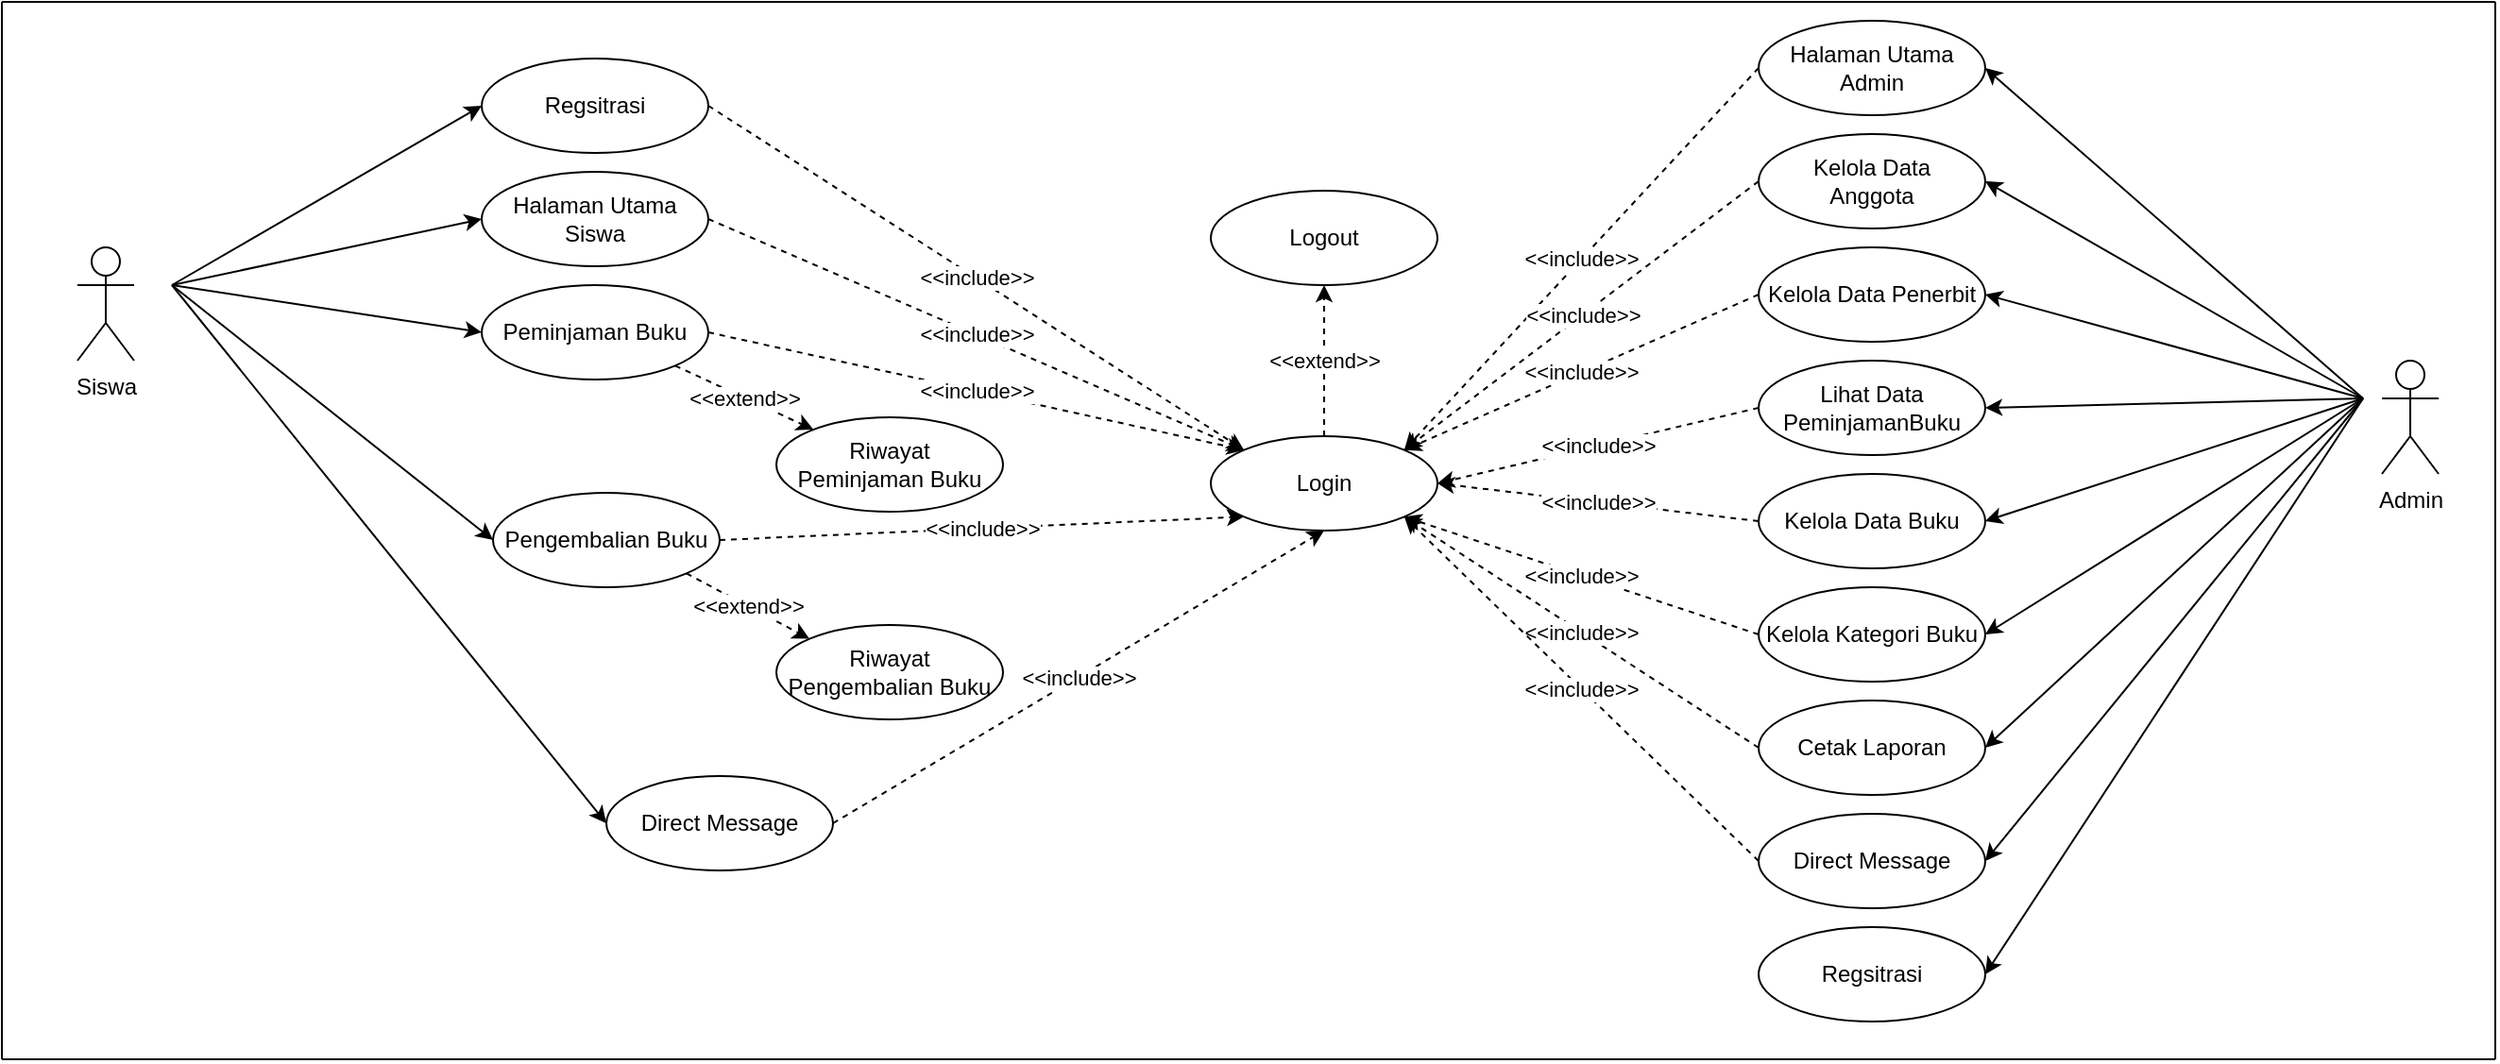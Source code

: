 <mxfile version="13.9.9" type="device" pages="18"><diagram id="N3el16mAJhbOBHB1k0Jf" name="UCD"><mxGraphModel dx="904" dy="567" grid="1" gridSize="10" guides="1" tooltips="1" connect="1" arrows="1" fold="1" page="1" pageScale="1" pageWidth="827" pageHeight="1169" math="0" shadow="0"><root><mxCell id="0"/><mxCell id="1" parent="0"/><mxCell id="b014uMltX6p8kky4_20E-2" value="Siswa" style="shape=umlActor;verticalLabelPosition=bottom;verticalAlign=top;html=1;outlineConnect=0;" vertex="1" parent="1"><mxGeometry x="80" y="290" width="30" height="60" as="geometry"/></mxCell><mxCell id="b014uMltX6p8kky4_20E-3" value="Regsitrasi" style="ellipse;whiteSpace=wrap;html=1;" vertex="1" parent="1"><mxGeometry x="294" y="190" width="120" height="50" as="geometry"/></mxCell><mxCell id="b014uMltX6p8kky4_20E-4" value="" style="endArrow=classic;html=1;entryX=0;entryY=0.5;entryDx=0;entryDy=0;" edge="1" parent="1" target="b014uMltX6p8kky4_20E-3"><mxGeometry width="50" height="50" relative="1" as="geometry"><mxPoint x="130" y="310" as="sourcePoint"/><mxPoint x="250" y="360" as="targetPoint"/></mxGeometry></mxCell><mxCell id="b014uMltX6p8kky4_20E-6" value="Halaman Utama Siswa" style="ellipse;whiteSpace=wrap;html=1;" vertex="1" parent="1"><mxGeometry x="294" y="250" width="120" height="50" as="geometry"/></mxCell><mxCell id="b014uMltX6p8kky4_20E-7" value="Peminjaman Buku" style="ellipse;whiteSpace=wrap;html=1;" vertex="1" parent="1"><mxGeometry x="294" y="310" width="120" height="50" as="geometry"/></mxCell><mxCell id="b014uMltX6p8kky4_20E-8" value="Riwayat &lt;br&gt;Peminjaman Buku" style="ellipse;whiteSpace=wrap;html=1;" vertex="1" parent="1"><mxGeometry x="450" y="380" width="120" height="50" as="geometry"/></mxCell><mxCell id="b014uMltX6p8kky4_20E-9" value="Pengembalian Buku" style="ellipse;whiteSpace=wrap;html=1;" vertex="1" parent="1"><mxGeometry x="300" y="420" width="120" height="50" as="geometry"/></mxCell><mxCell id="b014uMltX6p8kky4_20E-10" value="Riwayat &lt;br&gt;Pengembalian Buku" style="ellipse;whiteSpace=wrap;html=1;" vertex="1" parent="1"><mxGeometry x="450" y="490" width="120" height="50" as="geometry"/></mxCell><mxCell id="b014uMltX6p8kky4_20E-11" value="Direct Message" style="ellipse;whiteSpace=wrap;html=1;" vertex="1" parent="1"><mxGeometry x="360" y="570" width="120" height="50" as="geometry"/></mxCell><mxCell id="b014uMltX6p8kky4_20E-12" value="" style="endArrow=classic;html=1;entryX=0;entryY=0.5;entryDx=0;entryDy=0;" edge="1" parent="1" target="b014uMltX6p8kky4_20E-6"><mxGeometry width="50" height="50" relative="1" as="geometry"><mxPoint x="130" y="310" as="sourcePoint"/><mxPoint x="304.0" y="225" as="targetPoint"/></mxGeometry></mxCell><mxCell id="b014uMltX6p8kky4_20E-13" value="" style="endArrow=classic;html=1;entryX=0;entryY=0.5;entryDx=0;entryDy=0;" edge="1" parent="1" target="b014uMltX6p8kky4_20E-7"><mxGeometry width="50" height="50" relative="1" as="geometry"><mxPoint x="130" y="310" as="sourcePoint"/><mxPoint x="304" y="285.0" as="targetPoint"/></mxGeometry></mxCell><mxCell id="b014uMltX6p8kky4_20E-14" value="" style="endArrow=classic;html=1;entryX=0;entryY=0.5;entryDx=0;entryDy=0;" edge="1" parent="1" target="b014uMltX6p8kky4_20E-9"><mxGeometry width="50" height="50" relative="1" as="geometry"><mxPoint x="130" y="310" as="sourcePoint"/><mxPoint x="304" y="345" as="targetPoint"/></mxGeometry></mxCell><mxCell id="b014uMltX6p8kky4_20E-15" value="" style="endArrow=classic;html=1;entryX=0;entryY=0.5;entryDx=0;entryDy=0;" edge="1" parent="1" target="b014uMltX6p8kky4_20E-11"><mxGeometry width="50" height="50" relative="1" as="geometry"><mxPoint x="130" y="310" as="sourcePoint"/><mxPoint x="304" y="455" as="targetPoint"/></mxGeometry></mxCell><mxCell id="b014uMltX6p8kky4_20E-16" value="" style="endArrow=classic;html=1;dashed=1;exitX=1;exitY=1;exitDx=0;exitDy=0;entryX=0;entryY=0;entryDx=0;entryDy=0;" edge="1" parent="1" source="b014uMltX6p8kky4_20E-9" target="b014uMltX6p8kky4_20E-10"><mxGeometry relative="1" as="geometry"><mxPoint x="470" y="570" as="sourcePoint"/><mxPoint x="570" y="570" as="targetPoint"/><Array as="points"/></mxGeometry></mxCell><mxCell id="b014uMltX6p8kky4_20E-17" value="&amp;lt;&amp;lt;extend&amp;gt;&amp;gt;" style="edgeLabel;resizable=0;html=1;align=center;verticalAlign=middle;" connectable="0" vertex="1" parent="b014uMltX6p8kky4_20E-16"><mxGeometry relative="1" as="geometry"/></mxCell><mxCell id="b014uMltX6p8kky4_20E-18" value="" style="endArrow=classic;html=1;dashed=1;exitX=1;exitY=1;exitDx=0;exitDy=0;" edge="1" parent="1" source="b014uMltX6p8kky4_20E-7" target="b014uMltX6p8kky4_20E-8"><mxGeometry relative="1" as="geometry"><mxPoint x="424" y="455" as="sourcePoint"/><mxPoint x="536.88" y="501.25" as="targetPoint"/><Array as="points"/></mxGeometry></mxCell><mxCell id="b014uMltX6p8kky4_20E-19" value="&amp;lt;&amp;lt;extend&amp;gt;&amp;gt;" style="edgeLabel;resizable=0;html=1;align=center;verticalAlign=middle;" connectable="0" vertex="1" parent="b014uMltX6p8kky4_20E-18"><mxGeometry relative="1" as="geometry"/></mxCell><mxCell id="b014uMltX6p8kky4_20E-20" value="Login" style="ellipse;whiteSpace=wrap;html=1;" vertex="1" parent="1"><mxGeometry x="680" y="390" width="120" height="50" as="geometry"/></mxCell><mxCell id="b014uMltX6p8kky4_20E-21" value="" style="endArrow=classic;html=1;dashed=1;exitX=1;exitY=0.5;exitDx=0;exitDy=0;entryX=0;entryY=0;entryDx=0;entryDy=0;" edge="1" parent="1" source="b014uMltX6p8kky4_20E-3" target="b014uMltX6p8kky4_20E-20"><mxGeometry relative="1" as="geometry"><mxPoint x="406.677" y="472.573" as="sourcePoint"/><mxPoint x="497.323" y="507.427" as="targetPoint"/><Array as="points"/></mxGeometry></mxCell><mxCell id="b014uMltX6p8kky4_20E-22" value="&amp;lt;&amp;lt;include&amp;gt;&amp;gt;" style="edgeLabel;resizable=0;html=1;align=center;verticalAlign=middle;" connectable="0" vertex="1" parent="b014uMltX6p8kky4_20E-21"><mxGeometry relative="1" as="geometry"/></mxCell><mxCell id="b014uMltX6p8kky4_20E-23" value="" style="endArrow=classic;html=1;dashed=1;exitX=1;exitY=0.5;exitDx=0;exitDy=0;entryX=0;entryY=0;entryDx=0;entryDy=0;" edge="1" parent="1" source="b014uMltX6p8kky4_20E-6" target="b014uMltX6p8kky4_20E-20"><mxGeometry relative="1" as="geometry"><mxPoint x="424" y="225.0" as="sourcePoint"/><mxPoint x="690.0" y="405" as="targetPoint"/><Array as="points"/></mxGeometry></mxCell><mxCell id="b014uMltX6p8kky4_20E-24" value="&amp;lt;&amp;lt;include&amp;gt;&amp;gt;" style="edgeLabel;resizable=0;html=1;align=center;verticalAlign=middle;" connectable="0" vertex="1" parent="b014uMltX6p8kky4_20E-23"><mxGeometry relative="1" as="geometry"/></mxCell><mxCell id="b014uMltX6p8kky4_20E-25" value="" style="endArrow=classic;html=1;dashed=1;exitX=1;exitY=0.5;exitDx=0;exitDy=0;entryX=0;entryY=0;entryDx=0;entryDy=0;" edge="1" parent="1" source="b014uMltX6p8kky4_20E-7" target="b014uMltX6p8kky4_20E-20"><mxGeometry relative="1" as="geometry"><mxPoint x="424" y="285.0" as="sourcePoint"/><mxPoint x="690.0" y="405" as="targetPoint"/><Array as="points"/></mxGeometry></mxCell><mxCell id="b014uMltX6p8kky4_20E-26" value="&amp;lt;&amp;lt;include&amp;gt;&amp;gt;" style="edgeLabel;resizable=0;html=1;align=center;verticalAlign=middle;" connectable="0" vertex="1" parent="b014uMltX6p8kky4_20E-25"><mxGeometry relative="1" as="geometry"/></mxCell><mxCell id="b014uMltX6p8kky4_20E-27" value="" style="endArrow=classic;html=1;dashed=1;exitX=1;exitY=0.5;exitDx=0;exitDy=0;entryX=0;entryY=1;entryDx=0;entryDy=0;" edge="1" parent="1" source="b014uMltX6p8kky4_20E-9" target="b014uMltX6p8kky4_20E-20"><mxGeometry relative="1" as="geometry"><mxPoint x="424" y="345" as="sourcePoint"/><mxPoint x="700" y="410" as="targetPoint"/><Array as="points"/></mxGeometry></mxCell><mxCell id="b014uMltX6p8kky4_20E-28" value="&amp;lt;&amp;lt;include&amp;gt;&amp;gt;" style="edgeLabel;resizable=0;html=1;align=center;verticalAlign=middle;" connectable="0" vertex="1" parent="b014uMltX6p8kky4_20E-27"><mxGeometry relative="1" as="geometry"/></mxCell><mxCell id="b014uMltX6p8kky4_20E-29" value="" style="endArrow=classic;html=1;dashed=1;exitX=1;exitY=0.5;exitDx=0;exitDy=0;entryX=0.5;entryY=1;entryDx=0;entryDy=0;" edge="1" parent="1" source="b014uMltX6p8kky4_20E-11" target="b014uMltX6p8kky4_20E-20"><mxGeometry relative="1" as="geometry"><mxPoint x="430.0" y="475" as="sourcePoint"/><mxPoint x="707.323" y="442.573" as="targetPoint"/><Array as="points"/></mxGeometry></mxCell><mxCell id="b014uMltX6p8kky4_20E-30" value="&amp;lt;&amp;lt;include&amp;gt;&amp;gt;" style="edgeLabel;resizable=0;html=1;align=center;verticalAlign=middle;" connectable="0" vertex="1" parent="b014uMltX6p8kky4_20E-29"><mxGeometry relative="1" as="geometry"/></mxCell><mxCell id="b014uMltX6p8kky4_20E-31" value="Admin" style="shape=umlActor;verticalLabelPosition=bottom;verticalAlign=top;html=1;outlineConnect=0;" vertex="1" parent="1"><mxGeometry x="1300" y="350" width="30" height="60" as="geometry"/></mxCell><mxCell id="b014uMltX6p8kky4_20E-32" value="Halaman Utama Admin" style="ellipse;whiteSpace=wrap;html=1;" vertex="1" parent="1"><mxGeometry x="970" y="170" width="120" height="50" as="geometry"/></mxCell><mxCell id="b014uMltX6p8kky4_20E-33" value="Kelola Data &lt;br&gt;Anggota" style="ellipse;whiteSpace=wrap;html=1;" vertex="1" parent="1"><mxGeometry x="970" y="230" width="120" height="50" as="geometry"/></mxCell><mxCell id="b014uMltX6p8kky4_20E-34" value="Kelola Data Penerbit" style="ellipse;whiteSpace=wrap;html=1;" vertex="1" parent="1"><mxGeometry x="970" y="290" width="120" height="50" as="geometry"/></mxCell><mxCell id="b014uMltX6p8kky4_20E-35" value="Lihat Data PeminjamanBuku" style="ellipse;whiteSpace=wrap;html=1;" vertex="1" parent="1"><mxGeometry x="970" y="350" width="120" height="50" as="geometry"/></mxCell><mxCell id="b014uMltX6p8kky4_20E-36" value="Kelola Data Buku" style="ellipse;whiteSpace=wrap;html=1;" vertex="1" parent="1"><mxGeometry x="970" y="410" width="120" height="50" as="geometry"/></mxCell><mxCell id="b014uMltX6p8kky4_20E-37" value="Kelola Kategori Buku" style="ellipse;whiteSpace=wrap;html=1;" vertex="1" parent="1"><mxGeometry x="970" y="470" width="120" height="50" as="geometry"/></mxCell><mxCell id="b014uMltX6p8kky4_20E-38" value="Cetak Laporan" style="ellipse;whiteSpace=wrap;html=1;" vertex="1" parent="1"><mxGeometry x="970" y="530" width="120" height="50" as="geometry"/></mxCell><mxCell id="b014uMltX6p8kky4_20E-39" value="Direct Message" style="ellipse;whiteSpace=wrap;html=1;" vertex="1" parent="1"><mxGeometry x="970" y="590" width="120" height="50" as="geometry"/></mxCell><mxCell id="b014uMltX6p8kky4_20E-40" value="" style="endArrow=classic;html=1;dashed=1;exitX=0;exitY=0.5;exitDx=0;exitDy=0;entryX=1;entryY=0;entryDx=0;entryDy=0;" edge="1" parent="1" source="b014uMltX6p8kky4_20E-32" target="b014uMltX6p8kky4_20E-20"><mxGeometry relative="1" as="geometry"><mxPoint x="490" y="605" as="sourcePoint"/><mxPoint x="750" y="450" as="targetPoint"/><Array as="points"/></mxGeometry></mxCell><mxCell id="b014uMltX6p8kky4_20E-41" value="&amp;lt;&amp;lt;include&amp;gt;&amp;gt;" style="edgeLabel;resizable=0;html=1;align=center;verticalAlign=middle;" connectable="0" vertex="1" parent="b014uMltX6p8kky4_20E-40"><mxGeometry relative="1" as="geometry"/></mxCell><mxCell id="b014uMltX6p8kky4_20E-42" value="" style="endArrow=classic;html=1;dashed=1;exitX=0;exitY=0.5;exitDx=0;exitDy=0;entryX=1;entryY=0;entryDx=0;entryDy=0;" edge="1" parent="1" source="b014uMltX6p8kky4_20E-33" target="b014uMltX6p8kky4_20E-20"><mxGeometry relative="1" as="geometry"><mxPoint x="980.0" y="205.0" as="sourcePoint"/><mxPoint x="792.677" y="407.427" as="targetPoint"/><Array as="points"/></mxGeometry></mxCell><mxCell id="b014uMltX6p8kky4_20E-43" value="&amp;lt;&amp;lt;include&amp;gt;&amp;gt;" style="edgeLabel;resizable=0;html=1;align=center;verticalAlign=middle;" connectable="0" vertex="1" parent="b014uMltX6p8kky4_20E-42"><mxGeometry relative="1" as="geometry"/></mxCell><mxCell id="b014uMltX6p8kky4_20E-44" value="" style="endArrow=classic;html=1;dashed=1;exitX=0;exitY=0.5;exitDx=0;exitDy=0;entryX=1;entryY=0;entryDx=0;entryDy=0;" edge="1" parent="1" source="b014uMltX6p8kky4_20E-34" target="b014uMltX6p8kky4_20E-20"><mxGeometry relative="1" as="geometry"><mxPoint x="980.0" y="265.0" as="sourcePoint"/><mxPoint x="780" y="400" as="targetPoint"/><Array as="points"/></mxGeometry></mxCell><mxCell id="b014uMltX6p8kky4_20E-45" value="&amp;lt;&amp;lt;include&amp;gt;&amp;gt;" style="edgeLabel;resizable=0;html=1;align=center;verticalAlign=middle;" connectable="0" vertex="1" parent="b014uMltX6p8kky4_20E-44"><mxGeometry relative="1" as="geometry"/></mxCell><mxCell id="b014uMltX6p8kky4_20E-46" value="" style="endArrow=classic;html=1;dashed=1;exitX=0;exitY=0.5;exitDx=0;exitDy=0;entryX=1;entryY=0.5;entryDx=0;entryDy=0;" edge="1" parent="1" source="b014uMltX6p8kky4_20E-35" target="b014uMltX6p8kky4_20E-20"><mxGeometry relative="1" as="geometry"><mxPoint x="980" y="325" as="sourcePoint"/><mxPoint x="790" y="410" as="targetPoint"/><Array as="points"/></mxGeometry></mxCell><mxCell id="b014uMltX6p8kky4_20E-47" value="&amp;lt;&amp;lt;include&amp;gt;&amp;gt;" style="edgeLabel;resizable=0;html=1;align=center;verticalAlign=middle;" connectable="0" vertex="1" parent="b014uMltX6p8kky4_20E-46"><mxGeometry relative="1" as="geometry"/></mxCell><mxCell id="b014uMltX6p8kky4_20E-48" value="" style="endArrow=classic;html=1;dashed=1;exitX=0;exitY=0.5;exitDx=0;exitDy=0;entryX=1;entryY=0.5;entryDx=0;entryDy=0;" edge="1" parent="1" source="b014uMltX6p8kky4_20E-36" target="b014uMltX6p8kky4_20E-20"><mxGeometry relative="1" as="geometry"><mxPoint x="980" y="385" as="sourcePoint"/><mxPoint x="810" y="425" as="targetPoint"/><Array as="points"/></mxGeometry></mxCell><mxCell id="b014uMltX6p8kky4_20E-49" value="&amp;lt;&amp;lt;include&amp;gt;&amp;gt;" style="edgeLabel;resizable=0;html=1;align=center;verticalAlign=middle;" connectable="0" vertex="1" parent="b014uMltX6p8kky4_20E-48"><mxGeometry relative="1" as="geometry"/></mxCell><mxCell id="b014uMltX6p8kky4_20E-50" value="" style="endArrow=classic;html=1;dashed=1;exitX=0;exitY=0.5;exitDx=0;exitDy=0;entryX=1;entryY=1;entryDx=0;entryDy=0;" edge="1" parent="1" source="b014uMltX6p8kky4_20E-37" target="b014uMltX6p8kky4_20E-20"><mxGeometry relative="1" as="geometry"><mxPoint x="980" y="445" as="sourcePoint"/><mxPoint x="810" y="425" as="targetPoint"/><Array as="points"/></mxGeometry></mxCell><mxCell id="b014uMltX6p8kky4_20E-51" value="&amp;lt;&amp;lt;include&amp;gt;&amp;gt;" style="edgeLabel;resizable=0;html=1;align=center;verticalAlign=middle;" connectable="0" vertex="1" parent="b014uMltX6p8kky4_20E-50"><mxGeometry relative="1" as="geometry"/></mxCell><mxCell id="b014uMltX6p8kky4_20E-52" value="" style="endArrow=classic;html=1;dashed=1;exitX=0;exitY=0.5;exitDx=0;exitDy=0;entryX=1;entryY=1;entryDx=0;entryDy=0;" edge="1" parent="1" source="b014uMltX6p8kky4_20E-38" target="b014uMltX6p8kky4_20E-20"><mxGeometry relative="1" as="geometry"><mxPoint x="980" y="505" as="sourcePoint"/><mxPoint x="792.426" y="442.678" as="targetPoint"/><Array as="points"/></mxGeometry></mxCell><mxCell id="b014uMltX6p8kky4_20E-53" value="&amp;lt;&amp;lt;include&amp;gt;&amp;gt;" style="edgeLabel;resizable=0;html=1;align=center;verticalAlign=middle;" connectable="0" vertex="1" parent="b014uMltX6p8kky4_20E-52"><mxGeometry relative="1" as="geometry"/></mxCell><mxCell id="b014uMltX6p8kky4_20E-54" value="" style="endArrow=classic;html=1;dashed=1;exitX=0;exitY=0.5;exitDx=0;exitDy=0;entryX=1;entryY=1;entryDx=0;entryDy=0;" edge="1" parent="1" source="b014uMltX6p8kky4_20E-39" target="b014uMltX6p8kky4_20E-20"><mxGeometry relative="1" as="geometry"><mxPoint x="980" y="565" as="sourcePoint"/><mxPoint x="792.426" y="442.678" as="targetPoint"/><Array as="points"/></mxGeometry></mxCell><mxCell id="b014uMltX6p8kky4_20E-55" value="&amp;lt;&amp;lt;include&amp;gt;&amp;gt;" style="edgeLabel;resizable=0;html=1;align=center;verticalAlign=middle;" connectable="0" vertex="1" parent="b014uMltX6p8kky4_20E-54"><mxGeometry relative="1" as="geometry"/></mxCell><mxCell id="b014uMltX6p8kky4_20E-56" value="" style="endArrow=classic;html=1;entryX=1;entryY=0.5;entryDx=0;entryDy=0;" edge="1" parent="1" target="b014uMltX6p8kky4_20E-32"><mxGeometry width="50" height="50" relative="1" as="geometry"><mxPoint x="1290" y="370" as="sourcePoint"/><mxPoint x="1420" y="490" as="targetPoint"/></mxGeometry></mxCell><mxCell id="b014uMltX6p8kky4_20E-57" value="" style="endArrow=classic;html=1;entryX=1;entryY=0.5;entryDx=0;entryDy=0;" edge="1" parent="1" target="b014uMltX6p8kky4_20E-33"><mxGeometry width="50" height="50" relative="1" as="geometry"><mxPoint x="1290" y="370" as="sourcePoint"/><mxPoint x="1100" y="205" as="targetPoint"/></mxGeometry></mxCell><mxCell id="b014uMltX6p8kky4_20E-58" value="" style="endArrow=classic;html=1;entryX=1;entryY=0.5;entryDx=0;entryDy=0;" edge="1" parent="1" target="b014uMltX6p8kky4_20E-34"><mxGeometry width="50" height="50" relative="1" as="geometry"><mxPoint x="1290" y="370" as="sourcePoint"/><mxPoint x="1100" y="265" as="targetPoint"/></mxGeometry></mxCell><mxCell id="b014uMltX6p8kky4_20E-59" value="" style="endArrow=classic;html=1;entryX=1;entryY=0.5;entryDx=0;entryDy=0;" edge="1" parent="1" target="b014uMltX6p8kky4_20E-35"><mxGeometry width="50" height="50" relative="1" as="geometry"><mxPoint x="1290" y="370" as="sourcePoint"/><mxPoint x="1100" y="325" as="targetPoint"/></mxGeometry></mxCell><mxCell id="b014uMltX6p8kky4_20E-60" value="" style="endArrow=classic;html=1;" edge="1" parent="1"><mxGeometry width="50" height="50" relative="1" as="geometry"><mxPoint x="1290" y="370" as="sourcePoint"/><mxPoint x="1090" y="435" as="targetPoint"/></mxGeometry></mxCell><mxCell id="b014uMltX6p8kky4_20E-61" value="" style="endArrow=classic;html=1;entryX=1;entryY=0.5;entryDx=0;entryDy=0;" edge="1" parent="1" target="b014uMltX6p8kky4_20E-37"><mxGeometry width="50" height="50" relative="1" as="geometry"><mxPoint x="1290" y="370" as="sourcePoint"/><mxPoint x="1100" y="445" as="targetPoint"/></mxGeometry></mxCell><mxCell id="b014uMltX6p8kky4_20E-62" value="" style="endArrow=classic;html=1;entryX=1;entryY=0.5;entryDx=0;entryDy=0;" edge="1" parent="1" target="b014uMltX6p8kky4_20E-38"><mxGeometry width="50" height="50" relative="1" as="geometry"><mxPoint x="1290" y="370" as="sourcePoint"/><mxPoint x="1100.0" y="505" as="targetPoint"/></mxGeometry></mxCell><mxCell id="b014uMltX6p8kky4_20E-65" value="" style="endArrow=classic;html=1;entryX=1;entryY=0.5;entryDx=0;entryDy=0;" edge="1" parent="1" target="b014uMltX6p8kky4_20E-39"><mxGeometry width="50" height="50" relative="1" as="geometry"><mxPoint x="1290" y="370" as="sourcePoint"/><mxPoint x="1100.0" y="565" as="targetPoint"/></mxGeometry></mxCell><mxCell id="b014uMltX6p8kky4_20E-66" value="" style="endArrow=none;html=1;" edge="1" parent="1"><mxGeometry width="50" height="50" relative="1" as="geometry"><mxPoint x="40" y="720" as="sourcePoint"/><mxPoint x="40" y="160" as="targetPoint"/></mxGeometry></mxCell><mxCell id="b014uMltX6p8kky4_20E-67" value="" style="endArrow=none;html=1;" edge="1" parent="1"><mxGeometry width="50" height="50" relative="1" as="geometry"><mxPoint x="1360" y="720" as="sourcePoint"/><mxPoint x="1360" y="160" as="targetPoint"/></mxGeometry></mxCell><mxCell id="b014uMltX6p8kky4_20E-68" value="" style="endArrow=none;html=1;" edge="1" parent="1"><mxGeometry width="50" height="50" relative="1" as="geometry"><mxPoint x="1360" y="720" as="sourcePoint"/><mxPoint x="40" y="720" as="targetPoint"/></mxGeometry></mxCell><mxCell id="b014uMltX6p8kky4_20E-69" value="" style="endArrow=none;html=1;" edge="1" parent="1"><mxGeometry width="50" height="50" relative="1" as="geometry"><mxPoint x="1360" y="160" as="sourcePoint"/><mxPoint x="40" y="160" as="targetPoint"/></mxGeometry></mxCell><mxCell id="txfazsrdlrXB5L76K4-c-1" value="Logout" style="ellipse;whiteSpace=wrap;html=1;" vertex="1" parent="1"><mxGeometry x="680" y="260" width="120" height="50" as="geometry"/></mxCell><mxCell id="txfazsrdlrXB5L76K4-c-2" value="" style="endArrow=classic;html=1;dashed=1;exitX=0.5;exitY=0;exitDx=0;exitDy=0;" edge="1" parent="1" source="b014uMltX6p8kky4_20E-20" target="txfazsrdlrXB5L76K4-c-1"><mxGeometry relative="1" as="geometry"><mxPoint x="412.677" y="472.573" as="sourcePoint"/><mxPoint x="477.323" y="507.427" as="targetPoint"/><Array as="points"/></mxGeometry></mxCell><mxCell id="txfazsrdlrXB5L76K4-c-3" value="&amp;lt;&amp;lt;extend&amp;gt;&amp;gt;" style="edgeLabel;resizable=0;html=1;align=center;verticalAlign=middle;" connectable="0" vertex="1" parent="txfazsrdlrXB5L76K4-c-2"><mxGeometry relative="1" as="geometry"/></mxCell><mxCell id="txfazsrdlrXB5L76K4-c-4" value="Regsitrasi" style="ellipse;whiteSpace=wrap;html=1;" vertex="1" parent="1"><mxGeometry x="970" y="650" width="120" height="50" as="geometry"/></mxCell><mxCell id="txfazsrdlrXB5L76K4-c-5" value="" style="endArrow=classic;html=1;entryX=1;entryY=0.5;entryDx=0;entryDy=0;" edge="1" parent="1" target="txfazsrdlrXB5L76K4-c-4"><mxGeometry width="50" height="50" relative="1" as="geometry"><mxPoint x="1290" y="370" as="sourcePoint"/><mxPoint x="1100.0" y="625" as="targetPoint"/></mxGeometry></mxCell></root></mxGraphModel></diagram><diagram id="xH3LQCrdM4LhnNSIwlFh" name="CD"><mxGraphModel dx="2194" dy="3715" grid="1" gridSize="10" guides="1" tooltips="1" connect="1" arrows="1" fold="1" page="1" pageScale="1" pageWidth="827" pageHeight="1169" math="0" shadow="0"><root><mxCell id="pPnvqHa6Z0QxGrZqCPxS-0"/><mxCell id="pPnvqHa6Z0QxGrZqCPxS-1" parent="pPnvqHa6Z0QxGrZqCPxS-0"/><mxCell id="pPnvqHa6Z0QxGrZqCPxS-2" value="buku" style="swimlane;fontStyle=1;align=center;verticalAlign=top;childLayout=stackLayout;horizontal=1;startSize=26;horizontalStack=0;resizeParent=1;resizeParentMax=0;resizeLast=0;collapsible=1;marginBottom=0;fontSize=18;" vertex="1" parent="pPnvqHa6Z0QxGrZqCPxS-1"><mxGeometry x="910" y="-1500" width="270" height="398" as="geometry"/></mxCell><mxCell id="pPnvqHa6Z0QxGrZqCPxS-3" value="+ id_buku: int(11) (PK)" style="text;align=left;verticalAlign=top;spacingLeft=4;spacingRight=4;overflow=hidden;rotatable=0;points=[[0,0.5],[1,0.5]];portConstraint=eastwest;fontSize=18;" vertex="1" parent="pPnvqHa6Z0QxGrZqCPxS-2"><mxGeometry y="26" width="270" height="26" as="geometry"/></mxCell><mxCell id="pPnvqHa6Z0QxGrZqCPxS-4" value="+ judul_buku: varchar(125)" style="text;align=left;verticalAlign=top;spacingLeft=4;spacingRight=4;overflow=hidden;rotatable=0;points=[[0,0.5],[1,0.5]];portConstraint=eastwest;fontSize=18;" vertex="1" parent="pPnvqHa6Z0QxGrZqCPxS-2"><mxGeometry y="52" width="270" height="26" as="geometry"/></mxCell><mxCell id="pPnvqHa6Z0QxGrZqCPxS-15" value="+ id_kategori: int(11) (FK)" style="text;align=left;verticalAlign=top;spacingLeft=4;spacingRight=4;overflow=hidden;rotatable=0;points=[[0,0.5],[1,0.5]];portConstraint=eastwest;fontSize=18;" vertex="1" parent="pPnvqHa6Z0QxGrZqCPxS-2"><mxGeometry y="78" width="270" height="26" as="geometry"/></mxCell><mxCell id="pPnvqHa6Z0QxGrZqCPxS-55" value="+ id_penerbit: int(11) (FK)" style="text;align=left;verticalAlign=top;spacingLeft=4;spacingRight=4;overflow=hidden;rotatable=0;points=[[0,0.5],[1,0.5]];portConstraint=eastwest;fontSize=18;" vertex="1" parent="pPnvqHa6Z0QxGrZqCPxS-2"><mxGeometry y="104" width="270" height="26" as="geometry"/></mxCell><mxCell id="pPnvqHa6Z0QxGrZqCPxS-16" value="+ penerbit_buku: varchar(125)" style="text;align=left;verticalAlign=top;spacingLeft=4;spacingRight=4;overflow=hidden;rotatable=0;points=[[0,0.5],[1,0.5]];portConstraint=eastwest;fontSize=18;" vertex="1" parent="pPnvqHa6Z0QxGrZqCPxS-2"><mxGeometry y="130" width="270" height="26" as="geometry"/></mxCell><mxCell id="pPnvqHa6Z0QxGrZqCPxS-17" value="+ pengarang_buku: varchar(125)" style="text;align=left;verticalAlign=top;spacingLeft=4;spacingRight=4;overflow=hidden;rotatable=0;points=[[0,0.5],[1,0.5]];portConstraint=eastwest;fontSize=18;" vertex="1" parent="pPnvqHa6Z0QxGrZqCPxS-2"><mxGeometry y="156" width="270" height="26" as="geometry"/></mxCell><mxCell id="pPnvqHa6Z0QxGrZqCPxS-5" value="+ tahun_terbit: varchar(125)" style="text;align=left;verticalAlign=top;spacingLeft=4;spacingRight=4;overflow=hidden;rotatable=0;points=[[0,0.5],[1,0.5]];portConstraint=eastwest;fontSize=18;" vertex="1" parent="pPnvqHa6Z0QxGrZqCPxS-2"><mxGeometry y="182" width="270" height="26" as="geometry"/></mxCell><mxCell id="pPnvqHa6Z0QxGrZqCPxS-6" value="+ isbn: int(50)" style="text;align=left;verticalAlign=top;spacingLeft=4;spacingRight=4;overflow=hidden;rotatable=0;points=[[0,0.5],[1,0.5]];portConstraint=eastwest;fontSize=18;" vertex="1" parent="pPnvqHa6Z0QxGrZqCPxS-2"><mxGeometry y="208" width="270" height="26" as="geometry"/></mxCell><mxCell id="pPnvqHa6Z0QxGrZqCPxS-18" value="+ j_buku_baik: varchar(125)" style="text;align=left;verticalAlign=top;spacingLeft=4;spacingRight=4;overflow=hidden;rotatable=0;points=[[0,0.5],[1,0.5]];portConstraint=eastwest;fontSize=18;" vertex="1" parent="pPnvqHa6Z0QxGrZqCPxS-2"><mxGeometry y="234" width="270" height="26" as="geometry"/></mxCell><mxCell id="pPnvqHa6Z0QxGrZqCPxS-7" value="+ j_buku_rusak: varchar(125)" style="text;align=left;verticalAlign=top;spacingLeft=4;spacingRight=4;overflow=hidden;rotatable=0;points=[[0,0.5],[1,0.5]];portConstraint=eastwest;fontSize=18;" vertex="1" parent="pPnvqHa6Z0QxGrZqCPxS-2"><mxGeometry y="260" width="270" height="26" as="geometry"/></mxCell><mxCell id="pPnvqHa6Z0QxGrZqCPxS-9" value="" style="line;strokeWidth=1;align=left;verticalAlign=middle;spacingTop=-1;spacingLeft=3;spacingRight=3;rotatable=0;labelPosition=right;points=[];portConstraint=eastwest;fontSize=18;" vertex="1" parent="pPnvqHa6Z0QxGrZqCPxS-2"><mxGeometry y="286" width="270" height="8" as="geometry"/></mxCell><mxCell id="pPnvqHa6Z0QxGrZqCPxS-10" value="+ edit()&#10;" style="text;align=left;verticalAlign=top;spacingLeft=4;spacingRight=4;overflow=hidden;rotatable=0;points=[[0,0.5],[1,0.5]];portConstraint=eastwest;fontSize=18;" vertex="1" parent="pPnvqHa6Z0QxGrZqCPxS-2"><mxGeometry y="294" width="270" height="26" as="geometry"/></mxCell><mxCell id="pPnvqHa6Z0QxGrZqCPxS-11" value="+ hapus()" style="text;align=left;verticalAlign=top;spacingLeft=4;spacingRight=4;overflow=hidden;rotatable=0;points=[[0,0.5],[1,0.5]];portConstraint=eastwest;fontSize=18;" vertex="1" parent="pPnvqHa6Z0QxGrZqCPxS-2"><mxGeometry y="320" width="270" height="26" as="geometry"/></mxCell><mxCell id="pPnvqHa6Z0QxGrZqCPxS-12" value="+ tambah()" style="text;align=left;verticalAlign=top;spacingLeft=4;spacingRight=4;overflow=hidden;rotatable=0;points=[[0,0.5],[1,0.5]];portConstraint=eastwest;fontSize=18;" vertex="1" parent="pPnvqHa6Z0QxGrZqCPxS-2"><mxGeometry y="346" width="270" height="26" as="geometry"/></mxCell><mxCell id="pPnvqHa6Z0QxGrZqCPxS-13" value="+ simpan()" style="text;align=left;verticalAlign=top;spacingLeft=4;spacingRight=4;overflow=hidden;rotatable=0;points=[[0,0.5],[1,0.5]];portConstraint=eastwest;fontSize=18;" vertex="1" parent="pPnvqHa6Z0QxGrZqCPxS-2"><mxGeometry y="372" width="270" height="26" as="geometry"/></mxCell><mxCell id="pPnvqHa6Z0QxGrZqCPxS-19" value="kategori" style="swimlane;fontStyle=1;align=center;verticalAlign=top;childLayout=stackLayout;horizontal=1;startSize=26;horizontalStack=0;resizeParent=1;resizeParentMax=0;resizeLast=0;collapsible=1;marginBottom=0;fontSize=18;" vertex="1" parent="pPnvqHa6Z0QxGrZqCPxS-1"><mxGeometry x="1320" y="-1500" width="270" height="216" as="geometry"/></mxCell><mxCell id="pPnvqHa6Z0QxGrZqCPxS-20" value="+ id_kategori: int(11) (PK)" style="text;align=left;verticalAlign=top;spacingLeft=4;spacingRight=4;overflow=hidden;rotatable=0;points=[[0,0.5],[1,0.5]];portConstraint=eastwest;fontSize=18;" vertex="1" parent="pPnvqHa6Z0QxGrZqCPxS-19"><mxGeometry y="26" width="270" height="26" as="geometry"/></mxCell><mxCell id="pPnvqHa6Z0QxGrZqCPxS-21" value="+ kode_kategori: varchar(50)" style="text;align=left;verticalAlign=top;spacingLeft=4;spacingRight=4;overflow=hidden;rotatable=0;points=[[0,0.5],[1,0.5]];portConstraint=eastwest;fontSize=18;" vertex="1" parent="pPnvqHa6Z0QxGrZqCPxS-19"><mxGeometry y="52" width="270" height="26" as="geometry"/></mxCell><mxCell id="pPnvqHa6Z0QxGrZqCPxS-23" value="+ nama_kategori: varchar(125)" style="text;align=left;verticalAlign=top;spacingLeft=4;spacingRight=4;overflow=hidden;rotatable=0;points=[[0,0.5],[1,0.5]];portConstraint=eastwest;fontSize=18;" vertex="1" parent="pPnvqHa6Z0QxGrZqCPxS-19"><mxGeometry y="78" width="270" height="26" as="geometry"/></mxCell><mxCell id="pPnvqHa6Z0QxGrZqCPxS-29" value="" style="line;strokeWidth=1;align=left;verticalAlign=middle;spacingTop=-1;spacingLeft=3;spacingRight=3;rotatable=0;labelPosition=right;points=[];portConstraint=eastwest;fontSize=18;" vertex="1" parent="pPnvqHa6Z0QxGrZqCPxS-19"><mxGeometry y="104" width="270" height="8" as="geometry"/></mxCell><mxCell id="pPnvqHa6Z0QxGrZqCPxS-30" value="+ edit()&#10;" style="text;align=left;verticalAlign=top;spacingLeft=4;spacingRight=4;overflow=hidden;rotatable=0;points=[[0,0.5],[1,0.5]];portConstraint=eastwest;fontSize=18;" vertex="1" parent="pPnvqHa6Z0QxGrZqCPxS-19"><mxGeometry y="112" width="270" height="26" as="geometry"/></mxCell><mxCell id="pPnvqHa6Z0QxGrZqCPxS-31" value="+ hapus()" style="text;align=left;verticalAlign=top;spacingLeft=4;spacingRight=4;overflow=hidden;rotatable=0;points=[[0,0.5],[1,0.5]];portConstraint=eastwest;fontSize=18;" vertex="1" parent="pPnvqHa6Z0QxGrZqCPxS-19"><mxGeometry y="138" width="270" height="26" as="geometry"/></mxCell><mxCell id="pPnvqHa6Z0QxGrZqCPxS-32" value="+ tambah()" style="text;align=left;verticalAlign=top;spacingLeft=4;spacingRight=4;overflow=hidden;rotatable=0;points=[[0,0.5],[1,0.5]];portConstraint=eastwest;fontSize=18;" vertex="1" parent="pPnvqHa6Z0QxGrZqCPxS-19"><mxGeometry y="164" width="270" height="26" as="geometry"/></mxCell><mxCell id="pPnvqHa6Z0QxGrZqCPxS-33" value="+ simpan()" style="text;align=left;verticalAlign=top;spacingLeft=4;spacingRight=4;overflow=hidden;rotatable=0;points=[[0,0.5],[1,0.5]];portConstraint=eastwest;fontSize=18;" vertex="1" parent="pPnvqHa6Z0QxGrZqCPxS-19"><mxGeometry y="190" width="270" height="26" as="geometry"/></mxCell><mxCell id="pPnvqHa6Z0QxGrZqCPxS-34" value="" style="endArrow=none;html=1;exitX=1;exitY=0.5;exitDx=0;exitDy=0;entryX=0;entryY=0.5;entryDx=0;entryDy=0;" edge="1" parent="pPnvqHa6Z0QxGrZqCPxS-1" source="pPnvqHa6Z0QxGrZqCPxS-15" target="pPnvqHa6Z0QxGrZqCPxS-20"><mxGeometry width="50" height="50" relative="1" as="geometry"><mxPoint x="1360" y="-1110" as="sourcePoint"/><mxPoint x="1410" y="-1160" as="targetPoint"/><Array as="points"><mxPoint x="1250" y="-1409"/><mxPoint x="1250" y="-1461"/></Array></mxGeometry></mxCell><mxCell id="pPnvqHa6Z0QxGrZqCPxS-35" value="1..1" style="text;html=1;strokeColor=none;fillColor=none;align=center;verticalAlign=middle;whiteSpace=wrap;rounded=0;fontSize=14;" vertex="1" parent="pPnvqHa6Z0QxGrZqCPxS-1"><mxGeometry x="1250" y="-1480" width="40" height="20" as="geometry"/></mxCell><mxCell id="pPnvqHa6Z0QxGrZqCPxS-36" value="peminjaman" style="swimlane;fontStyle=1;align=center;verticalAlign=top;childLayout=stackLayout;horizontal=1;startSize=26;horizontalStack=0;resizeParent=1;resizeParentMax=0;resizeLast=0;collapsible=1;marginBottom=0;fontSize=18;" vertex="1" parent="pPnvqHa6Z0QxGrZqCPxS-1"><mxGeometry x="370" y="-1500" width="420" height="372" as="geometry"/></mxCell><mxCell id="pPnvqHa6Z0QxGrZqCPxS-51" value="+ id_peminjaman: int(11) (PK)" style="text;align=left;verticalAlign=top;spacingLeft=4;spacingRight=4;overflow=hidden;rotatable=0;points=[[0,0.5],[1,0.5]];portConstraint=eastwest;fontSize=18;" vertex="1" parent="pPnvqHa6Z0QxGrZqCPxS-36"><mxGeometry y="26" width="420" height="26" as="geometry"/></mxCell><mxCell id="pPnvqHa6Z0QxGrZqCPxS-52" value="+ id_user: int(11) (FK)" style="text;align=left;verticalAlign=top;spacingLeft=4;spacingRight=4;overflow=hidden;rotatable=0;points=[[0,0.5],[1,0.5]];portConstraint=eastwest;fontSize=18;" vertex="1" parent="pPnvqHa6Z0QxGrZqCPxS-36"><mxGeometry y="52" width="420" height="26" as="geometry"/></mxCell><mxCell id="pPnvqHa6Z0QxGrZqCPxS-37" value="+ id_buku: int(11) (FK)" style="text;align=left;verticalAlign=top;spacingLeft=4;spacingRight=4;overflow=hidden;rotatable=0;points=[[0,0.5],[1,0.5]];portConstraint=eastwest;fontSize=18;" vertex="1" parent="pPnvqHa6Z0QxGrZqCPxS-36"><mxGeometry y="78" width="420" height="26" as="geometry"/></mxCell><mxCell id="pPnvqHa6Z0QxGrZqCPxS-38" value="+ judul_buku: varchar(125)" style="text;align=left;verticalAlign=top;spacingLeft=4;spacingRight=4;overflow=hidden;rotatable=0;points=[[0,0.5],[1,0.5]];portConstraint=eastwest;fontSize=18;" vertex="1" parent="pPnvqHa6Z0QxGrZqCPxS-36"><mxGeometry y="104" width="420" height="26" as="geometry"/></mxCell><mxCell id="pPnvqHa6Z0QxGrZqCPxS-53" value="+ tanggal_peminjaman: varchar(125)" style="text;align=left;verticalAlign=top;spacingLeft=4;spacingRight=4;overflow=hidden;rotatable=0;points=[[0,0.5],[1,0.5]];portConstraint=eastwest;fontSize=18;" vertex="1" parent="pPnvqHa6Z0QxGrZqCPxS-36"><mxGeometry y="130" width="420" height="26" as="geometry"/></mxCell><mxCell id="pPnvqHa6Z0QxGrZqCPxS-39" value="+ tanggal_pengembalian: varchar(125)" style="text;align=left;verticalAlign=top;spacingLeft=4;spacingRight=4;overflow=hidden;rotatable=0;points=[[0,0.5],[1,0.5]];portConstraint=eastwest;fontSize=18;" vertex="1" parent="pPnvqHa6Z0QxGrZqCPxS-36"><mxGeometry y="156" width="420" height="26" as="geometry"/></mxCell><mxCell id="pPnvqHa6Z0QxGrZqCPxS-40" value="+ kondisi_buku_saat_dipinjam: varchar(125)" style="text;align=left;verticalAlign=top;spacingLeft=4;spacingRight=4;overflow=hidden;rotatable=0;points=[[0,0.5],[1,0.5]];portConstraint=eastwest;fontSize=18;" vertex="1" parent="pPnvqHa6Z0QxGrZqCPxS-36"><mxGeometry y="182" width="420" height="26" as="geometry"/></mxCell><mxCell id="pPnvqHa6Z0QxGrZqCPxS-41" value="+ kondisi_buku_saat_dikembalikan: varchar(125)" style="text;align=left;verticalAlign=top;spacingLeft=4;spacingRight=4;overflow=hidden;rotatable=0;points=[[0,0.5],[1,0.5]];portConstraint=eastwest;fontSize=18;" vertex="1" parent="pPnvqHa6Z0QxGrZqCPxS-36"><mxGeometry y="208" width="420" height="26" as="geometry"/></mxCell><mxCell id="pPnvqHa6Z0QxGrZqCPxS-42" value="+ denda: varchar(125)" style="text;align=left;verticalAlign=top;spacingLeft=4;spacingRight=4;overflow=hidden;rotatable=0;points=[[0,0.5],[1,0.5]];portConstraint=eastwest;fontSize=18;" vertex="1" parent="pPnvqHa6Z0QxGrZqCPxS-36"><mxGeometry y="234" width="420" height="26" as="geometry"/></mxCell><mxCell id="pPnvqHa6Z0QxGrZqCPxS-46" value="" style="line;strokeWidth=1;align=left;verticalAlign=middle;spacingTop=-1;spacingLeft=3;spacingRight=3;rotatable=0;labelPosition=right;points=[];portConstraint=eastwest;fontSize=18;" vertex="1" parent="pPnvqHa6Z0QxGrZqCPxS-36"><mxGeometry y="260" width="420" height="8" as="geometry"/></mxCell><mxCell id="pPnvqHa6Z0QxGrZqCPxS-47" value="+ edit()&#10;" style="text;align=left;verticalAlign=top;spacingLeft=4;spacingRight=4;overflow=hidden;rotatable=0;points=[[0,0.5],[1,0.5]];portConstraint=eastwest;fontSize=18;" vertex="1" parent="pPnvqHa6Z0QxGrZqCPxS-36"><mxGeometry y="268" width="420" height="26" as="geometry"/></mxCell><mxCell id="pPnvqHa6Z0QxGrZqCPxS-48" value="+ hapus()" style="text;align=left;verticalAlign=top;spacingLeft=4;spacingRight=4;overflow=hidden;rotatable=0;points=[[0,0.5],[1,0.5]];portConstraint=eastwest;fontSize=18;" vertex="1" parent="pPnvqHa6Z0QxGrZqCPxS-36"><mxGeometry y="294" width="420" height="26" as="geometry"/></mxCell><mxCell id="pPnvqHa6Z0QxGrZqCPxS-49" value="+ tambah()" style="text;align=left;verticalAlign=top;spacingLeft=4;spacingRight=4;overflow=hidden;rotatable=0;points=[[0,0.5],[1,0.5]];portConstraint=eastwest;fontSize=18;" vertex="1" parent="pPnvqHa6Z0QxGrZqCPxS-36"><mxGeometry y="320" width="420" height="26" as="geometry"/></mxCell><mxCell id="pPnvqHa6Z0QxGrZqCPxS-50" value="+ simpan()" style="text;align=left;verticalAlign=top;spacingLeft=4;spacingRight=4;overflow=hidden;rotatable=0;points=[[0,0.5],[1,0.5]];portConstraint=eastwest;fontSize=18;" vertex="1" parent="pPnvqHa6Z0QxGrZqCPxS-36"><mxGeometry y="346" width="420" height="26" as="geometry"/></mxCell><mxCell id="pPnvqHa6Z0QxGrZqCPxS-56" value="penerbit" style="swimlane;fontStyle=1;align=center;verticalAlign=top;childLayout=stackLayout;horizontal=1;startSize=26;horizontalStack=0;resizeParent=1;resizeParentMax=0;resizeLast=0;collapsible=1;marginBottom=0;fontSize=18;" vertex="1" parent="pPnvqHa6Z0QxGrZqCPxS-1"><mxGeometry x="1320" y="-1240" width="270" height="242" as="geometry"/></mxCell><mxCell id="pPnvqHa6Z0QxGrZqCPxS-57" value="+ id_penerbit: int(11) (PK)" style="text;align=left;verticalAlign=top;spacingLeft=4;spacingRight=4;overflow=hidden;rotatable=0;points=[[0,0.5],[1,0.5]];portConstraint=eastwest;fontSize=18;" vertex="1" parent="pPnvqHa6Z0QxGrZqCPxS-56"><mxGeometry y="26" width="270" height="26" as="geometry"/></mxCell><mxCell id="pPnvqHa6Z0QxGrZqCPxS-58" value="+ kode_penerbit: varchar(125)" style="text;align=left;verticalAlign=top;spacingLeft=4;spacingRight=4;overflow=hidden;rotatable=0;points=[[0,0.5],[1,0.5]];portConstraint=eastwest;fontSize=18;" vertex="1" parent="pPnvqHa6Z0QxGrZqCPxS-56"><mxGeometry y="52" width="270" height="26" as="geometry"/></mxCell><mxCell id="pPnvqHa6Z0QxGrZqCPxS-59" value="+ nama_penerbit: varchar(50)" style="text;align=left;verticalAlign=top;spacingLeft=4;spacingRight=4;overflow=hidden;rotatable=0;points=[[0,0.5],[1,0.5]];portConstraint=eastwest;fontSize=18;" vertex="1" parent="pPnvqHa6Z0QxGrZqCPxS-56"><mxGeometry y="78" width="270" height="26" as="geometry"/></mxCell><mxCell id="pPnvqHa6Z0QxGrZqCPxS-65" value="+ verif_penerbit: varchar(25)" style="text;align=left;verticalAlign=top;spacingLeft=4;spacingRight=4;overflow=hidden;rotatable=0;points=[[0,0.5],[1,0.5]];portConstraint=eastwest;fontSize=18;" vertex="1" parent="pPnvqHa6Z0QxGrZqCPxS-56"><mxGeometry y="104" width="270" height="26" as="geometry"/></mxCell><mxCell id="pPnvqHa6Z0QxGrZqCPxS-60" value="" style="line;strokeWidth=1;align=left;verticalAlign=middle;spacingTop=-1;spacingLeft=3;spacingRight=3;rotatable=0;labelPosition=right;points=[];portConstraint=eastwest;fontSize=18;" vertex="1" parent="pPnvqHa6Z0QxGrZqCPxS-56"><mxGeometry y="130" width="270" height="8" as="geometry"/></mxCell><mxCell id="pPnvqHa6Z0QxGrZqCPxS-61" value="+ edit()&#10;" style="text;align=left;verticalAlign=top;spacingLeft=4;spacingRight=4;overflow=hidden;rotatable=0;points=[[0,0.5],[1,0.5]];portConstraint=eastwest;fontSize=18;" vertex="1" parent="pPnvqHa6Z0QxGrZqCPxS-56"><mxGeometry y="138" width="270" height="26" as="geometry"/></mxCell><mxCell id="pPnvqHa6Z0QxGrZqCPxS-62" value="+ hapus()" style="text;align=left;verticalAlign=top;spacingLeft=4;spacingRight=4;overflow=hidden;rotatable=0;points=[[0,0.5],[1,0.5]];portConstraint=eastwest;fontSize=18;" vertex="1" parent="pPnvqHa6Z0QxGrZqCPxS-56"><mxGeometry y="164" width="270" height="26" as="geometry"/></mxCell><mxCell id="pPnvqHa6Z0QxGrZqCPxS-63" value="+ tambah()" style="text;align=left;verticalAlign=top;spacingLeft=4;spacingRight=4;overflow=hidden;rotatable=0;points=[[0,0.5],[1,0.5]];portConstraint=eastwest;fontSize=18;" vertex="1" parent="pPnvqHa6Z0QxGrZqCPxS-56"><mxGeometry y="190" width="270" height="26" as="geometry"/></mxCell><mxCell id="pPnvqHa6Z0QxGrZqCPxS-64" value="+ simpan()" style="text;align=left;verticalAlign=top;spacingLeft=4;spacingRight=4;overflow=hidden;rotatable=0;points=[[0,0.5],[1,0.5]];portConstraint=eastwest;fontSize=18;" vertex="1" parent="pPnvqHa6Z0QxGrZqCPxS-56"><mxGeometry y="216" width="270" height="26" as="geometry"/></mxCell><mxCell id="pPnvqHa6Z0QxGrZqCPxS-66" value="" style="endArrow=none;html=1;fontSize=14;exitX=1;exitY=0.5;exitDx=0;exitDy=0;entryX=0;entryY=0.5;entryDx=0;entryDy=0;" edge="1" parent="pPnvqHa6Z0QxGrZqCPxS-1" source="pPnvqHa6Z0QxGrZqCPxS-55" target="pPnvqHa6Z0QxGrZqCPxS-57"><mxGeometry width="50" height="50" relative="1" as="geometry"><mxPoint x="1230" y="-1210" as="sourcePoint"/><mxPoint x="1280" y="-1260" as="targetPoint"/><Array as="points"><mxPoint x="1250" y="-1383"/><mxPoint x="1250" y="-1201"/></Array></mxGeometry></mxCell><mxCell id="pPnvqHa6Z0QxGrZqCPxS-67" value="1..1" style="text;html=1;strokeColor=none;fillColor=none;align=center;verticalAlign=middle;whiteSpace=wrap;rounded=0;fontSize=14;" vertex="1" parent="pPnvqHa6Z0QxGrZqCPxS-1"><mxGeometry x="1260" y="-1230" width="40" height="20" as="geometry"/></mxCell><mxCell id="pPnvqHa6Z0QxGrZqCPxS-68" value="user" style="swimlane;fontStyle=1;align=center;verticalAlign=top;childLayout=stackLayout;horizontal=1;startSize=26;horizontalStack=0;resizeParent=1;resizeParentMax=0;resizeLast=0;collapsible=1;marginBottom=0;fontSize=18;" vertex="1" parent="pPnvqHa6Z0QxGrZqCPxS-1"><mxGeometry x="370" y="-1040" width="270" height="476" as="geometry"/></mxCell><mxCell id="pPnvqHa6Z0QxGrZqCPxS-69" value="+ id_user: int(11) (PK)" style="text;align=left;verticalAlign=top;spacingLeft=4;spacingRight=4;overflow=hidden;rotatable=0;points=[[0,0.5],[1,0.5]];portConstraint=eastwest;fontSize=18;" vertex="1" parent="pPnvqHa6Z0QxGrZqCPxS-68"><mxGeometry y="26" width="270" height="26" as="geometry"/></mxCell><mxCell id="pPnvqHa6Z0QxGrZqCPxS-70" value="+ kode_user: varchar(25)" style="text;align=left;verticalAlign=top;spacingLeft=4;spacingRight=4;overflow=hidden;rotatable=0;points=[[0,0.5],[1,0.5]];portConstraint=eastwest;fontSize=18;" vertex="1" parent="pPnvqHa6Z0QxGrZqCPxS-68"><mxGeometry y="52" width="270" height="26" as="geometry"/></mxCell><mxCell id="pPnvqHa6Z0QxGrZqCPxS-71" value="+ nis: char(20)" style="text;align=left;verticalAlign=top;spacingLeft=4;spacingRight=4;overflow=hidden;rotatable=0;points=[[0,0.5],[1,0.5]];portConstraint=eastwest;fontSize=18;" vertex="1" parent="pPnvqHa6Z0QxGrZqCPxS-68"><mxGeometry y="78" width="270" height="26" as="geometry"/></mxCell><mxCell id="pPnvqHa6Z0QxGrZqCPxS-72" value="+ full_name: varchar(125)" style="text;align=left;verticalAlign=top;spacingLeft=4;spacingRight=4;overflow=hidden;rotatable=0;points=[[0,0.5],[1,0.5]];portConstraint=eastwest;fontSize=18;" vertex="1" parent="pPnvqHa6Z0QxGrZqCPxS-68"><mxGeometry y="104" width="270" height="26" as="geometry"/></mxCell><mxCell id="pPnvqHa6Z0QxGrZqCPxS-73" value="+ user_name: varchar(50)" style="text;align=left;verticalAlign=top;spacingLeft=4;spacingRight=4;overflow=hidden;rotatable=0;points=[[0,0.5],[1,0.5]];portConstraint=eastwest;fontSize=18;" vertex="1" parent="pPnvqHa6Z0QxGrZqCPxS-68"><mxGeometry y="130" width="270" height="26" as="geometry"/></mxCell><mxCell id="pPnvqHa6Z0QxGrZqCPxS-74" value="+ password: varchar(50)" style="text;align=left;verticalAlign=top;spacingLeft=4;spacingRight=4;overflow=hidden;rotatable=0;points=[[0,0.5],[1,0.5]];portConstraint=eastwest;fontSize=18;" vertex="1" parent="pPnvqHa6Z0QxGrZqCPxS-68"><mxGeometry y="156" width="270" height="26" as="geometry"/></mxCell><mxCell id="pPnvqHa6Z0QxGrZqCPxS-75" value="+ kelas: varchar(50)" style="text;align=left;verticalAlign=top;spacingLeft=4;spacingRight=4;overflow=hidden;rotatable=0;points=[[0,0.5],[1,0.5]];portConstraint=eastwest;fontSize=18;" vertex="1" parent="pPnvqHa6Z0QxGrZqCPxS-68"><mxGeometry y="182" width="270" height="26" as="geometry"/></mxCell><mxCell id="pPnvqHa6Z0QxGrZqCPxS-76" value="+ alamat: varchar(225)" style="text;align=left;verticalAlign=top;spacingLeft=4;spacingRight=4;overflow=hidden;rotatable=0;points=[[0,0.5],[1,0.5]];portConstraint=eastwest;fontSize=18;" vertex="1" parent="pPnvqHa6Z0QxGrZqCPxS-68"><mxGeometry y="208" width="270" height="26" as="geometry"/></mxCell><mxCell id="pPnvqHa6Z0QxGrZqCPxS-77" value="+ verif: varchar(50)" style="text;align=left;verticalAlign=top;spacingLeft=4;spacingRight=4;overflow=hidden;rotatable=0;points=[[0,0.5],[1,0.5]];portConstraint=eastwest;fontSize=18;" vertex="1" parent="pPnvqHa6Z0QxGrZqCPxS-68"><mxGeometry y="234" width="270" height="26" as="geometry"/></mxCell><mxCell id="pPnvqHa6Z0QxGrZqCPxS-86" value="+ role: varchar(50)" style="text;align=left;verticalAlign=top;spacingLeft=4;spacingRight=4;overflow=hidden;rotatable=0;points=[[0,0.5],[1,0.5]];portConstraint=eastwest;fontSize=18;" vertex="1" parent="pPnvqHa6Z0QxGrZqCPxS-68"><mxGeometry y="260" width="270" height="26" as="geometry"/></mxCell><mxCell id="pPnvqHa6Z0QxGrZqCPxS-87" value="+ join_date: varchar(125)" style="text;align=left;verticalAlign=top;spacingLeft=4;spacingRight=4;overflow=hidden;rotatable=0;points=[[0,0.5],[1,0.5]];portConstraint=eastwest;fontSize=18;" vertex="1" parent="pPnvqHa6Z0QxGrZqCPxS-68"><mxGeometry y="286" width="270" height="26" as="geometry"/></mxCell><mxCell id="pPnvqHa6Z0QxGrZqCPxS-78" value="+ terakhir_login: varchar(125)" style="text;align=left;verticalAlign=top;spacingLeft=4;spacingRight=4;overflow=hidden;rotatable=0;points=[[0,0.5],[1,0.5]];portConstraint=eastwest;fontSize=18;" vertex="1" parent="pPnvqHa6Z0QxGrZqCPxS-68"><mxGeometry y="312" width="270" height="26" as="geometry"/></mxCell><mxCell id="pPnvqHa6Z0QxGrZqCPxS-79" value="" style="line;strokeWidth=1;align=left;verticalAlign=middle;spacingTop=-1;spacingLeft=3;spacingRight=3;rotatable=0;labelPosition=right;points=[];portConstraint=eastwest;fontSize=18;" vertex="1" parent="pPnvqHa6Z0QxGrZqCPxS-68"><mxGeometry y="338" width="270" height="8" as="geometry"/></mxCell><mxCell id="pPnvqHa6Z0QxGrZqCPxS-80" value="+ edit()&#10;" style="text;align=left;verticalAlign=top;spacingLeft=4;spacingRight=4;overflow=hidden;rotatable=0;points=[[0,0.5],[1,0.5]];portConstraint=eastwest;fontSize=18;" vertex="1" parent="pPnvqHa6Z0QxGrZqCPxS-68"><mxGeometry y="346" width="270" height="26" as="geometry"/></mxCell><mxCell id="pPnvqHa6Z0QxGrZqCPxS-81" value="+ hapus()" style="text;align=left;verticalAlign=top;spacingLeft=4;spacingRight=4;overflow=hidden;rotatable=0;points=[[0,0.5],[1,0.5]];portConstraint=eastwest;fontSize=18;" vertex="1" parent="pPnvqHa6Z0QxGrZqCPxS-68"><mxGeometry y="372" width="270" height="26" as="geometry"/></mxCell><mxCell id="pPnvqHa6Z0QxGrZqCPxS-82" value="+ tambah()" style="text;align=left;verticalAlign=top;spacingLeft=4;spacingRight=4;overflow=hidden;rotatable=0;points=[[0,0.5],[1,0.5]];portConstraint=eastwest;fontSize=18;" vertex="1" parent="pPnvqHa6Z0QxGrZqCPxS-68"><mxGeometry y="398" width="270" height="26" as="geometry"/></mxCell><mxCell id="pPnvqHa6Z0QxGrZqCPxS-83" value="+ simpan()" style="text;align=left;verticalAlign=top;spacingLeft=4;spacingRight=4;overflow=hidden;rotatable=0;points=[[0,0.5],[1,0.5]];portConstraint=eastwest;fontSize=18;" vertex="1" parent="pPnvqHa6Z0QxGrZqCPxS-68"><mxGeometry y="424" width="270" height="26" as="geometry"/></mxCell><mxCell id="pPnvqHa6Z0QxGrZqCPxS-108" value="+ login()&#10;" style="text;align=left;verticalAlign=top;spacingLeft=4;spacingRight=4;overflow=hidden;rotatable=0;points=[[0,0.5],[1,0.5]];portConstraint=eastwest;fontSize=18;" vertex="1" parent="pPnvqHa6Z0QxGrZqCPxS-68"><mxGeometry y="450" width="270" height="26" as="geometry"/></mxCell><mxCell id="pPnvqHa6Z0QxGrZqCPxS-84" value="" style="endArrow=none;html=1;fontSize=14;exitX=1;exitY=0.5;exitDx=0;exitDy=0;entryX=0;entryY=0.5;entryDx=0;entryDy=0;" edge="1" parent="pPnvqHa6Z0QxGrZqCPxS-1" source="pPnvqHa6Z0QxGrZqCPxS-37" target="pPnvqHa6Z0QxGrZqCPxS-3"><mxGeometry width="50" height="50" relative="1" as="geometry"><mxPoint x="790" y="-1000" as="sourcePoint"/><mxPoint x="830" y="-1050" as="targetPoint"/><Array as="points"><mxPoint x="850" y="-1409"/><mxPoint x="850" y="-1461"/></Array></mxGeometry></mxCell><mxCell id="pPnvqHa6Z0QxGrZqCPxS-85" value="1..1" style="text;html=1;strokeColor=none;fillColor=none;align=center;verticalAlign=middle;whiteSpace=wrap;rounded=0;fontSize=14;" vertex="1" parent="pPnvqHa6Z0QxGrZqCPxS-1"><mxGeometry x="850" y="-1480" width="40" height="20" as="geometry"/></mxCell><mxCell id="pPnvqHa6Z0QxGrZqCPxS-88" value="" style="endArrow=none;html=1;fontSize=14;entryX=0;entryY=0.5;entryDx=0;entryDy=0;exitX=0;exitY=0.5;exitDx=0;exitDy=0;" edge="1" parent="pPnvqHa6Z0QxGrZqCPxS-1" source="pPnvqHa6Z0QxGrZqCPxS-52" target="pPnvqHa6Z0QxGrZqCPxS-69"><mxGeometry width="50" height="50" relative="1" as="geometry"><mxPoint x="190" y="-1000" as="sourcePoint"/><mxPoint x="240" y="-1050" as="targetPoint"/><Array as="points"><mxPoint x="320" y="-1435"/><mxPoint x="320" y="-1001"/></Array></mxGeometry></mxCell><mxCell id="pPnvqHa6Z0QxGrZqCPxS-89" value="1..1" style="text;html=1;strokeColor=none;fillColor=none;align=center;verticalAlign=middle;whiteSpace=wrap;rounded=0;fontSize=14;" vertex="1" parent="pPnvqHa6Z0QxGrZqCPxS-1"><mxGeometry x="320" y="-1460" width="40" height="20" as="geometry"/></mxCell><mxCell id="pPnvqHa6Z0QxGrZqCPxS-90" value="pesan" style="swimlane;fontStyle=1;align=center;verticalAlign=top;childLayout=stackLayout;horizontal=1;startSize=26;horizontalStack=0;resizeParent=1;resizeParentMax=0;resizeLast=0;collapsible=1;marginBottom=0;fontSize=18;" vertex="1" parent="pPnvqHa6Z0QxGrZqCPxS-1"><mxGeometry x="790" y="-990" width="270" height="346" as="geometry"/></mxCell><mxCell id="pPnvqHa6Z0QxGrZqCPxS-91" value="+ id_pesan: int(11) (PK)" style="text;align=left;verticalAlign=top;spacingLeft=4;spacingRight=4;overflow=hidden;rotatable=0;points=[[0,0.5],[1,0.5]];portConstraint=eastwest;fontSize=18;" vertex="1" parent="pPnvqHa6Z0QxGrZqCPxS-90"><mxGeometry y="26" width="270" height="26" as="geometry"/></mxCell><mxCell id="pPnvqHa6Z0QxGrZqCPxS-92" value="+ id_user: varchar(50) (FK)" style="text;align=left;verticalAlign=top;spacingLeft=4;spacingRight=4;overflow=hidden;rotatable=0;points=[[0,0.5],[1,0.5]];portConstraint=eastwest;fontSize=18;" vertex="1" parent="pPnvqHa6Z0QxGrZqCPxS-90"><mxGeometry y="52" width="270" height="26" as="geometry"/></mxCell><mxCell id="pPnvqHa6Z0QxGrZqCPxS-93" value="+ penerima: varchar(50)" style="text;align=left;verticalAlign=top;spacingLeft=4;spacingRight=4;overflow=hidden;rotatable=0;points=[[0,0.5],[1,0.5]];portConstraint=eastwest;fontSize=18;" vertex="1" parent="pPnvqHa6Z0QxGrZqCPxS-90"><mxGeometry y="78" width="270" height="26" as="geometry"/></mxCell><mxCell id="pPnvqHa6Z0QxGrZqCPxS-94" value="+ pengirim: varchar(50)" style="text;align=left;verticalAlign=top;spacingLeft=4;spacingRight=4;overflow=hidden;rotatable=0;points=[[0,0.5],[1,0.5]];portConstraint=eastwest;fontSize=18;" vertex="1" parent="pPnvqHa6Z0QxGrZqCPxS-90"><mxGeometry y="104" width="270" height="26" as="geometry"/></mxCell><mxCell id="pPnvqHa6Z0QxGrZqCPxS-95" value="+ judul_pesan: varchar(50)" style="text;align=left;verticalAlign=top;spacingLeft=4;spacingRight=4;overflow=hidden;rotatable=0;points=[[0,0.5],[1,0.5]];portConstraint=eastwest;fontSize=18;" vertex="1" parent="pPnvqHa6Z0QxGrZqCPxS-90"><mxGeometry y="130" width="270" height="26" as="geometry"/></mxCell><mxCell id="pPnvqHa6Z0QxGrZqCPxS-96" value="+ isi_pesan: text" style="text;align=left;verticalAlign=top;spacingLeft=4;spacingRight=4;overflow=hidden;rotatable=0;points=[[0,0.5],[1,0.5]];portConstraint=eastwest;fontSize=18;" vertex="1" parent="pPnvqHa6Z0QxGrZqCPxS-90"><mxGeometry y="156" width="270" height="26" as="geometry"/></mxCell><mxCell id="pPnvqHa6Z0QxGrZqCPxS-97" value="+ status: varchar(50)" style="text;align=left;verticalAlign=top;spacingLeft=4;spacingRight=4;overflow=hidden;rotatable=0;points=[[0,0.5],[1,0.5]];portConstraint=eastwest;fontSize=18;" vertex="1" parent="pPnvqHa6Z0QxGrZqCPxS-90"><mxGeometry y="182" width="270" height="26" as="geometry"/></mxCell><mxCell id="pPnvqHa6Z0QxGrZqCPxS-98" value="+ tanggal_kirim: varchar(50)" style="text;align=left;verticalAlign=top;spacingLeft=4;spacingRight=4;overflow=hidden;rotatable=0;points=[[0,0.5],[1,0.5]];portConstraint=eastwest;fontSize=18;" vertex="1" parent="pPnvqHa6Z0QxGrZqCPxS-90"><mxGeometry y="208" width="270" height="26" as="geometry"/></mxCell><mxCell id="pPnvqHa6Z0QxGrZqCPxS-103" value="" style="line;strokeWidth=1;align=left;verticalAlign=middle;spacingTop=-1;spacingLeft=3;spacingRight=3;rotatable=0;labelPosition=right;points=[];portConstraint=eastwest;fontSize=18;" vertex="1" parent="pPnvqHa6Z0QxGrZqCPxS-90"><mxGeometry y="234" width="270" height="8" as="geometry"/></mxCell><mxCell id="pPnvqHa6Z0QxGrZqCPxS-104" value="+ edit()&#10;" style="text;align=left;verticalAlign=top;spacingLeft=4;spacingRight=4;overflow=hidden;rotatable=0;points=[[0,0.5],[1,0.5]];portConstraint=eastwest;fontSize=18;" vertex="1" parent="pPnvqHa6Z0QxGrZqCPxS-90"><mxGeometry y="242" width="270" height="26" as="geometry"/></mxCell><mxCell id="pPnvqHa6Z0QxGrZqCPxS-105" value="+ hapus()" style="text;align=left;verticalAlign=top;spacingLeft=4;spacingRight=4;overflow=hidden;rotatable=0;points=[[0,0.5],[1,0.5]];portConstraint=eastwest;fontSize=18;" vertex="1" parent="pPnvqHa6Z0QxGrZqCPxS-90"><mxGeometry y="268" width="270" height="26" as="geometry"/></mxCell><mxCell id="pPnvqHa6Z0QxGrZqCPxS-106" value="+ tambah()" style="text;align=left;verticalAlign=top;spacingLeft=4;spacingRight=4;overflow=hidden;rotatable=0;points=[[0,0.5],[1,0.5]];portConstraint=eastwest;fontSize=18;" vertex="1" parent="pPnvqHa6Z0QxGrZqCPxS-90"><mxGeometry y="294" width="270" height="26" as="geometry"/></mxCell><mxCell id="pPnvqHa6Z0QxGrZqCPxS-107" value="+ simpan()" style="text;align=left;verticalAlign=top;spacingLeft=4;spacingRight=4;overflow=hidden;rotatable=0;points=[[0,0.5],[1,0.5]];portConstraint=eastwest;fontSize=18;" vertex="1" parent="pPnvqHa6Z0QxGrZqCPxS-90"><mxGeometry y="320" width="270" height="26" as="geometry"/></mxCell><mxCell id="pPnvqHa6Z0QxGrZqCPxS-110" value="" style="endArrow=none;html=1;fontSize=14;exitX=1;exitY=0.5;exitDx=0;exitDy=0;entryX=0;entryY=0.5;entryDx=0;entryDy=0;" edge="1" parent="pPnvqHa6Z0QxGrZqCPxS-1" source="pPnvqHa6Z0QxGrZqCPxS-69" target="pPnvqHa6Z0QxGrZqCPxS-92"><mxGeometry width="50" height="50" relative="1" as="geometry"><mxPoint x="710" y="-560" as="sourcePoint"/><mxPoint x="760" y="-610" as="targetPoint"/><Array as="points"><mxPoint x="720" y="-1001"/><mxPoint x="720" y="-925"/></Array></mxGeometry></mxCell><mxCell id="pPnvqHa6Z0QxGrZqCPxS-111" value="1..1" style="text;html=1;strokeColor=none;fillColor=none;align=center;verticalAlign=middle;whiteSpace=wrap;rounded=0;fontSize=14;" vertex="1" parent="pPnvqHa6Z0QxGrZqCPxS-1"><mxGeometry x="680" y="-1030" width="40" height="20" as="geometry"/></mxCell></root></mxGraphModel></diagram><diagram id="fcJN4T2LPqNSGBQMZDAQ" name="AD-Admin"><mxGraphModel dx="2107" dy="803" grid="1" gridSize="10" guides="1" tooltips="1" connect="1" arrows="1" fold="1" page="1" pageScale="1" pageWidth="827" pageHeight="1169" math="0" shadow="0"><root><mxCell id="DhiTzMcGAgDjgw32hiLB-0"/><mxCell id="DhiTzMcGAgDjgw32hiLB-1" parent="DhiTzMcGAgDjgw32hiLB-0"/><mxCell id="DhiTzMcGAgDjgw32hiLB-2" style="edgeStyle=orthogonalEdgeStyle;rounded=0;orthogonalLoop=1;jettySize=auto;html=1;entryX=0.5;entryY=0;entryDx=0;entryDy=0;" edge="1" parent="DhiTzMcGAgDjgw32hiLB-1" source="DhiTzMcGAgDjgw32hiLB-3" target="DhiTzMcGAgDjgw32hiLB-5"><mxGeometry relative="1" as="geometry"/></mxCell><mxCell id="DhiTzMcGAgDjgw32hiLB-3" value="" style="ellipse;fillColor=#000000;strokeColor=none;" vertex="1" parent="DhiTzMcGAgDjgw32hiLB-1"><mxGeometry x="280" y="110" width="40" height="40" as="geometry"/></mxCell><mxCell id="DhiTzMcGAgDjgw32hiLB-4" style="edgeStyle=orthogonalEdgeStyle;rounded=0;orthogonalLoop=1;jettySize=auto;html=1;" edge="1" parent="DhiTzMcGAgDjgw32hiLB-1" source="DhiTzMcGAgDjgw32hiLB-5" target="DhiTzMcGAgDjgw32hiLB-7"><mxGeometry relative="1" as="geometry"/></mxCell><mxCell id="DhiTzMcGAgDjgw32hiLB-5" value="Login" style="rounded=1;whiteSpace=wrap;html=1;" vertex="1" parent="DhiTzMcGAgDjgw32hiLB-1"><mxGeometry x="247.5" y="180" width="105" height="40" as="geometry"/></mxCell><mxCell id="DhiTzMcGAgDjgw32hiLB-6" style="edgeStyle=orthogonalEdgeStyle;rounded=0;orthogonalLoop=1;jettySize=auto;html=1;entryX=0.5;entryY=0;entryDx=0;entryDy=0;" edge="1" parent="DhiTzMcGAgDjgw32hiLB-1" source="DhiTzMcGAgDjgw32hiLB-7" target="DhiTzMcGAgDjgw32hiLB-10"><mxGeometry relative="1" as="geometry"/></mxCell><mxCell id="DhiTzMcGAgDjgw32hiLB-7" value="Validasi Login" style="rounded=1;whiteSpace=wrap;html=1;" vertex="1" parent="DhiTzMcGAgDjgw32hiLB-1"><mxGeometry x="247.5" y="250" width="105" height="40" as="geometry"/></mxCell><mxCell id="DhiTzMcGAgDjgw32hiLB-8" style="edgeStyle=orthogonalEdgeStyle;rounded=0;orthogonalLoop=1;jettySize=auto;html=1;" edge="1" parent="DhiTzMcGAgDjgw32hiLB-1" source="DhiTzMcGAgDjgw32hiLB-10" target="DhiTzMcGAgDjgw32hiLB-17"><mxGeometry relative="1" as="geometry"/></mxCell><mxCell id="DhiTzMcGAgDjgw32hiLB-9" style="edgeStyle=orthogonalEdgeStyle;rounded=0;orthogonalLoop=1;jettySize=auto;html=1;entryX=1;entryY=0.5;entryDx=0;entryDy=0;exitX=1;exitY=0.5;exitDx=0;exitDy=0;" edge="1" parent="DhiTzMcGAgDjgw32hiLB-1" source="DhiTzMcGAgDjgw32hiLB-10" target="DhiTzMcGAgDjgw32hiLB-5"><mxGeometry relative="1" as="geometry"><Array as="points"><mxPoint x="370" y="340"/><mxPoint x="370" y="200"/></Array></mxGeometry></mxCell><mxCell id="DhiTzMcGAgDjgw32hiLB-10" value="" style="rhombus;whiteSpace=wrap;html=1;" vertex="1" parent="DhiTzMcGAgDjgw32hiLB-1"><mxGeometry x="280" y="320" width="40" height="40" as="geometry"/></mxCell><mxCell id="DhiTzMcGAgDjgw32hiLB-11" style="edgeStyle=orthogonalEdgeStyle;rounded=0;orthogonalLoop=1;jettySize=auto;html=1;exitX=0.5;exitY=1;exitDx=0;exitDy=0;" edge="1" parent="DhiTzMcGAgDjgw32hiLB-1" source="DhiTzMcGAgDjgw32hiLB-17" target="DhiTzMcGAgDjgw32hiLB-19"><mxGeometry relative="1" as="geometry"/></mxCell><mxCell id="DhiTzMcGAgDjgw32hiLB-12" style="edgeStyle=orthogonalEdgeStyle;rounded=0;orthogonalLoop=1;jettySize=auto;html=1;entryX=0.5;entryY=0;entryDx=0;entryDy=0;exitX=0.5;exitY=1;exitDx=0;exitDy=0;" edge="1" parent="DhiTzMcGAgDjgw32hiLB-1" source="DhiTzMcGAgDjgw32hiLB-17" target="DhiTzMcGAgDjgw32hiLB-21"><mxGeometry relative="1" as="geometry"/></mxCell><mxCell id="DhiTzMcGAgDjgw32hiLB-13" style="edgeStyle=orthogonalEdgeStyle;rounded=0;orthogonalLoop=1;jettySize=auto;html=1;exitX=0.5;exitY=1;exitDx=0;exitDy=0;" edge="1" parent="DhiTzMcGAgDjgw32hiLB-1" source="DhiTzMcGAgDjgw32hiLB-17" target="DhiTzMcGAgDjgw32hiLB-32"><mxGeometry relative="1" as="geometry"/></mxCell><mxCell id="DhiTzMcGAgDjgw32hiLB-15" style="edgeStyle=orthogonalEdgeStyle;rounded=0;orthogonalLoop=1;jettySize=auto;html=1;exitX=0.5;exitY=1;exitDx=0;exitDy=0;" edge="1" parent="DhiTzMcGAgDjgw32hiLB-1" source="DhiTzMcGAgDjgw32hiLB-17" target="DhiTzMcGAgDjgw32hiLB-34"><mxGeometry relative="1" as="geometry"/></mxCell><mxCell id="DhiTzMcGAgDjgw32hiLB-16" style="edgeStyle=orthogonalEdgeStyle;rounded=0;orthogonalLoop=1;jettySize=auto;html=1;entryX=0.5;entryY=0;entryDx=0;entryDy=0;exitX=0.5;exitY=1;exitDx=0;exitDy=0;" edge="1" parent="DhiTzMcGAgDjgw32hiLB-1" source="DhiTzMcGAgDjgw32hiLB-17" target="DhiTzMcGAgDjgw32hiLB-36"><mxGeometry relative="1" as="geometry"/></mxCell><mxCell id="DhiTzMcGAgDjgw32hiLB-39" style="edgeStyle=orthogonalEdgeStyle;rounded=0;orthogonalLoop=1;jettySize=auto;html=1;fontSize=14;exitX=0.5;exitY=1;exitDx=0;exitDy=0;" edge="1" parent="DhiTzMcGAgDjgw32hiLB-1" source="DhiTzMcGAgDjgw32hiLB-17" target="DhiTzMcGAgDjgw32hiLB-37"><mxGeometry relative="1" as="geometry"/></mxCell><mxCell id="DhiTzMcGAgDjgw32hiLB-41" style="edgeStyle=orthogonalEdgeStyle;rounded=0;orthogonalLoop=1;jettySize=auto;html=1;entryX=0.5;entryY=0;entryDx=0;entryDy=0;fontSize=14;" edge="1" parent="DhiTzMcGAgDjgw32hiLB-1" source="DhiTzMcGAgDjgw32hiLB-17" target="DhiTzMcGAgDjgw32hiLB-28"><mxGeometry relative="1" as="geometry"/></mxCell><mxCell id="DhiTzMcGAgDjgw32hiLB-43" style="edgeStyle=orthogonalEdgeStyle;rounded=0;orthogonalLoop=1;jettySize=auto;html=1;entryX=0.5;entryY=0;entryDx=0;entryDy=0;fontSize=14;exitX=0.5;exitY=1;exitDx=0;exitDy=0;" edge="1" parent="DhiTzMcGAgDjgw32hiLB-1" source="DhiTzMcGAgDjgw32hiLB-17" target="DhiTzMcGAgDjgw32hiLB-38"><mxGeometry relative="1" as="geometry"/></mxCell><mxCell id="DhiTzMcGAgDjgw32hiLB-17" value="Admin" style="rounded=1;whiteSpace=wrap;html=1;" vertex="1" parent="DhiTzMcGAgDjgw32hiLB-1"><mxGeometry x="247.5" y="390" width="105" height="40" as="geometry"/></mxCell><mxCell id="DhiTzMcGAgDjgw32hiLB-18" style="edgeStyle=orthogonalEdgeStyle;rounded=0;orthogonalLoop=1;jettySize=auto;html=1;entryX=0.25;entryY=0;entryDx=0;entryDy=0;exitX=0.5;exitY=1;exitDx=0;exitDy=0;" edge="1" parent="DhiTzMcGAgDjgw32hiLB-1" source="DhiTzMcGAgDjgw32hiLB-19" target="DhiTzMcGAgDjgw32hiLB-23"><mxGeometry relative="1" as="geometry"/></mxCell><mxCell id="DhiTzMcGAgDjgw32hiLB-19" value="Halaman Utama" style="rounded=1;whiteSpace=wrap;html=1;" vertex="1" parent="DhiTzMcGAgDjgw32hiLB-1"><mxGeometry x="-123" y="500" width="105" height="40" as="geometry"/></mxCell><mxCell id="DhiTzMcGAgDjgw32hiLB-20" style="edgeStyle=orthogonalEdgeStyle;rounded=0;orthogonalLoop=1;jettySize=auto;html=1;entryX=0.25;entryY=0;entryDx=0;entryDy=0;exitX=0.5;exitY=1;exitDx=0;exitDy=0;" edge="1" parent="DhiTzMcGAgDjgw32hiLB-1" source="DhiTzMcGAgDjgw32hiLB-21" target="DhiTzMcGAgDjgw32hiLB-23"><mxGeometry relative="1" as="geometry"/></mxCell><mxCell id="DhiTzMcGAgDjgw32hiLB-21" value="Kelola Data Anggota" style="rounded=1;whiteSpace=wrap;html=1;" vertex="1" parent="DhiTzMcGAgDjgw32hiLB-1"><mxGeometry x="-3" y="500" width="105" height="40" as="geometry"/></mxCell><mxCell id="DhiTzMcGAgDjgw32hiLB-22" style="edgeStyle=orthogonalEdgeStyle;rounded=0;orthogonalLoop=1;jettySize=auto;html=1;" edge="1" parent="DhiTzMcGAgDjgw32hiLB-1" source="DhiTzMcGAgDjgw32hiLB-23" target="DhiTzMcGAgDjgw32hiLB-25"><mxGeometry relative="1" as="geometry"/></mxCell><mxCell id="DhiTzMcGAgDjgw32hiLB-23" value="" style="rounded=0;whiteSpace=wrap;html=1;fillColor=#000000;" vertex="1" parent="DhiTzMcGAgDjgw32hiLB-1"><mxGeometry x="240" y="610" width="120" height="10" as="geometry"/></mxCell><mxCell id="DhiTzMcGAgDjgw32hiLB-24" style="edgeStyle=orthogonalEdgeStyle;rounded=0;orthogonalLoop=1;jettySize=auto;html=1;" edge="1" parent="DhiTzMcGAgDjgw32hiLB-1" source="DhiTzMcGAgDjgw32hiLB-25" target="DhiTzMcGAgDjgw32hiLB-26"><mxGeometry relative="1" as="geometry"/></mxCell><mxCell id="DhiTzMcGAgDjgw32hiLB-25" value="Logout" style="rounded=1;whiteSpace=wrap;html=1;" vertex="1" parent="DhiTzMcGAgDjgw32hiLB-1"><mxGeometry x="247.5" y="680" width="105" height="40" as="geometry"/></mxCell><mxCell id="DhiTzMcGAgDjgw32hiLB-26" value="" style="ellipse;html=1;shape=endState;fillColor=#000000;strokeColor=#000000;" vertex="1" parent="DhiTzMcGAgDjgw32hiLB-1"><mxGeometry x="280" y="760" width="40" height="40" as="geometry"/></mxCell><mxCell id="DhiTzMcGAgDjgw32hiLB-27" style="edgeStyle=orthogonalEdgeStyle;rounded=0;orthogonalLoop=1;jettySize=auto;html=1;entryX=0.5;entryY=0;entryDx=0;entryDy=0;" edge="1" parent="DhiTzMcGAgDjgw32hiLB-1" source="DhiTzMcGAgDjgw32hiLB-28" target="DhiTzMcGAgDjgw32hiLB-23"><mxGeometry relative="1" as="geometry"/></mxCell><mxCell id="DhiTzMcGAgDjgw32hiLB-28" value="Lihat Data Peminjaman Buku" style="rounded=1;whiteSpace=wrap;html=1;" vertex="1" parent="DhiTzMcGAgDjgw32hiLB-1"><mxGeometry x="247.5" y="500" width="105" height="40" as="geometry"/></mxCell><mxCell id="DhiTzMcGAgDjgw32hiLB-29" value="True" style="text;html=1;strokeColor=none;fillColor=none;align=center;verticalAlign=middle;whiteSpace=wrap;rounded=0;" vertex="1" parent="DhiTzMcGAgDjgw32hiLB-1"><mxGeometry x="260" y="360" width="40" height="20" as="geometry"/></mxCell><mxCell id="DhiTzMcGAgDjgw32hiLB-30" value="False" style="text;html=1;strokeColor=none;fillColor=none;align=center;verticalAlign=middle;whiteSpace=wrap;rounded=0;" vertex="1" parent="DhiTzMcGAgDjgw32hiLB-1"><mxGeometry x="374" y="230" width="40" height="20" as="geometry"/></mxCell><mxCell id="DhiTzMcGAgDjgw32hiLB-31" style="edgeStyle=orthogonalEdgeStyle;rounded=0;orthogonalLoop=1;jettySize=auto;html=1;exitX=0.5;exitY=1;exitDx=0;exitDy=0;" edge="1" parent="DhiTzMcGAgDjgw32hiLB-1" source="DhiTzMcGAgDjgw32hiLB-32"><mxGeometry relative="1" as="geometry"><mxPoint x="270" y="610" as="targetPoint"/></mxGeometry></mxCell><mxCell id="DhiTzMcGAgDjgw32hiLB-32" value="Kelola Data Penerbit" style="rounded=1;whiteSpace=wrap;html=1;" vertex="1" parent="DhiTzMcGAgDjgw32hiLB-1"><mxGeometry x="127" y="500" width="105" height="40" as="geometry"/></mxCell><mxCell id="DhiTzMcGAgDjgw32hiLB-33" style="edgeStyle=orthogonalEdgeStyle;rounded=0;orthogonalLoop=1;jettySize=auto;html=1;entryX=0.75;entryY=0;entryDx=0;entryDy=0;exitX=0.5;exitY=1;exitDx=0;exitDy=0;" edge="1" parent="DhiTzMcGAgDjgw32hiLB-1" source="DhiTzMcGAgDjgw32hiLB-34" target="DhiTzMcGAgDjgw32hiLB-23"><mxGeometry relative="1" as="geometry"/></mxCell><mxCell id="DhiTzMcGAgDjgw32hiLB-34" value="Kelola Data Buku" style="rounded=1;whiteSpace=wrap;html=1;" vertex="1" parent="DhiTzMcGAgDjgw32hiLB-1"><mxGeometry x="367" y="500" width="105" height="40" as="geometry"/></mxCell><mxCell id="DhiTzMcGAgDjgw32hiLB-35" style="edgeStyle=orthogonalEdgeStyle;rounded=0;orthogonalLoop=1;jettySize=auto;html=1;entryX=0.75;entryY=0;entryDx=0;entryDy=0;exitX=0.5;exitY=1;exitDx=0;exitDy=0;" edge="1" parent="DhiTzMcGAgDjgw32hiLB-1" source="DhiTzMcGAgDjgw32hiLB-36" target="DhiTzMcGAgDjgw32hiLB-23"><mxGeometry relative="1" as="geometry"/></mxCell><mxCell id="DhiTzMcGAgDjgw32hiLB-36" value="Kelola Kategori Buku" style="rounded=1;whiteSpace=wrap;html=1;" vertex="1" parent="DhiTzMcGAgDjgw32hiLB-1"><mxGeometry x="487" y="500" width="105" height="40" as="geometry"/></mxCell><mxCell id="DhiTzMcGAgDjgw32hiLB-44" style="edgeStyle=orthogonalEdgeStyle;rounded=0;orthogonalLoop=1;jettySize=auto;html=1;fontSize=14;exitX=0.5;exitY=1;exitDx=0;exitDy=0;" edge="1" parent="DhiTzMcGAgDjgw32hiLB-1" source="DhiTzMcGAgDjgw32hiLB-37"><mxGeometry relative="1" as="geometry"><mxPoint x="330" y="610" as="targetPoint"/></mxGeometry></mxCell><mxCell id="DhiTzMcGAgDjgw32hiLB-37" value="Cetak Laporan" style="rounded=1;whiteSpace=wrap;html=1;" vertex="1" parent="DhiTzMcGAgDjgw32hiLB-1"><mxGeometry x="604.5" y="500" width="105" height="40" as="geometry"/></mxCell><mxCell id="DhiTzMcGAgDjgw32hiLB-45" style="edgeStyle=orthogonalEdgeStyle;rounded=0;orthogonalLoop=1;jettySize=auto;html=1;entryX=0.75;entryY=0;entryDx=0;entryDy=0;fontSize=14;exitX=0.5;exitY=1;exitDx=0;exitDy=0;" edge="1" parent="DhiTzMcGAgDjgw32hiLB-1" source="DhiTzMcGAgDjgw32hiLB-38" target="DhiTzMcGAgDjgw32hiLB-23"><mxGeometry relative="1" as="geometry"/></mxCell><mxCell id="DhiTzMcGAgDjgw32hiLB-38" value="Direct Message" style="rounded=1;whiteSpace=wrap;html=1;" vertex="1" parent="DhiTzMcGAgDjgw32hiLB-1"><mxGeometry x="724.5" y="500" width="105" height="40" as="geometry"/></mxCell></root></mxGraphModel></diagram><diagram id="P9luC_QMOIZClB1Cb8qU" name="AD-Siswa"><mxGraphModel dx="2107" dy="1972" grid="1" gridSize="10" guides="1" tooltips="1" connect="1" arrows="1" fold="1" page="1" pageScale="1" pageWidth="827" pageHeight="1169" math="0" shadow="0"><root><mxCell id="gP_i2-hu3ctZwvuKHltj-0"/><mxCell id="gP_i2-hu3ctZwvuKHltj-1" parent="gP_i2-hu3ctZwvuKHltj-0"/><mxCell id="5m9XDj5K0JMl1c6RJLQZ-0" style="edgeStyle=orthogonalEdgeStyle;rounded=0;orthogonalLoop=1;jettySize=auto;html=1;" edge="1" parent="gP_i2-hu3ctZwvuKHltj-1" source="5m9XDj5K0JMl1c6RJLQZ-1" target="5m9XDj5K0JMl1c6RJLQZ-3"><mxGeometry relative="1" as="geometry"/></mxCell><mxCell id="5m9XDj5K0JMl1c6RJLQZ-1" value="Login" style="rounded=1;whiteSpace=wrap;html=1;" vertex="1" parent="gP_i2-hu3ctZwvuKHltj-1"><mxGeometry x="247.5" y="180" width="105" height="40" as="geometry"/></mxCell><mxCell id="5m9XDj5K0JMl1c6RJLQZ-2" style="edgeStyle=orthogonalEdgeStyle;rounded=0;orthogonalLoop=1;jettySize=auto;html=1;entryX=0.5;entryY=0;entryDx=0;entryDy=0;" edge="1" parent="gP_i2-hu3ctZwvuKHltj-1" source="5m9XDj5K0JMl1c6RJLQZ-3" target="5m9XDj5K0JMl1c6RJLQZ-6"><mxGeometry relative="1" as="geometry"/></mxCell><mxCell id="5m9XDj5K0JMl1c6RJLQZ-3" value="Validasi Login" style="rounded=1;whiteSpace=wrap;html=1;" vertex="1" parent="gP_i2-hu3ctZwvuKHltj-1"><mxGeometry x="247.5" y="250" width="105" height="40" as="geometry"/></mxCell><mxCell id="5m9XDj5K0JMl1c6RJLQZ-4" style="edgeStyle=orthogonalEdgeStyle;rounded=0;orthogonalLoop=1;jettySize=auto;html=1;" edge="1" parent="gP_i2-hu3ctZwvuKHltj-1" source="5m9XDj5K0JMl1c6RJLQZ-6" target="5m9XDj5K0JMl1c6RJLQZ-7"><mxGeometry relative="1" as="geometry"/></mxCell><mxCell id="5m9XDj5K0JMl1c6RJLQZ-5" style="edgeStyle=orthogonalEdgeStyle;rounded=0;orthogonalLoop=1;jettySize=auto;html=1;entryX=1;entryY=0.5;entryDx=0;entryDy=0;exitX=1;exitY=0.5;exitDx=0;exitDy=0;" edge="1" parent="gP_i2-hu3ctZwvuKHltj-1" source="5m9XDj5K0JMl1c6RJLQZ-6" target="5m9XDj5K0JMl1c6RJLQZ-1"><mxGeometry relative="1" as="geometry"><Array as="points"><mxPoint x="370" y="340"/><mxPoint x="370" y="200"/></Array></mxGeometry></mxCell><mxCell id="5m9XDj5K0JMl1c6RJLQZ-6" value="" style="rhombus;whiteSpace=wrap;html=1;" vertex="1" parent="gP_i2-hu3ctZwvuKHltj-1"><mxGeometry x="280" y="320" width="40" height="40" as="geometry"/></mxCell><mxCell id="5m9XDj5K0JMl1c6RJLQZ-7" value="Member" style="rounded=1;whiteSpace=wrap;html=1;" vertex="1" parent="gP_i2-hu3ctZwvuKHltj-1"><mxGeometry x="247.5" y="390" width="105" height="40" as="geometry"/></mxCell><mxCell id="5m9XDj5K0JMl1c6RJLQZ-8" style="edgeStyle=orthogonalEdgeStyle;rounded=0;orthogonalLoop=1;jettySize=auto;html=1;entryX=0;entryY=0.5;entryDx=0;entryDy=0;exitX=0.444;exitY=0.975;exitDx=0;exitDy=0;exitPerimeter=0;" edge="1" parent="gP_i2-hu3ctZwvuKHltj-1" source="5m9XDj5K0JMl1c6RJLQZ-9" target="5m9XDj5K0JMl1c6RJLQZ-15"><mxGeometry relative="1" as="geometry"><mxPoint x="117.87" y="635" as="targetPoint"/></mxGeometry></mxCell><mxCell id="5m9XDj5K0JMl1c6RJLQZ-9" value="Halaman Utama" style="rounded=1;whiteSpace=wrap;html=1;" vertex="1" parent="gP_i2-hu3ctZwvuKHltj-1"><mxGeometry x="-53.75" y="500" width="105" height="40" as="geometry"/></mxCell><mxCell id="5m9XDj5K0JMl1c6RJLQZ-10" style="edgeStyle=orthogonalEdgeStyle;rounded=0;orthogonalLoop=1;jettySize=auto;html=1;entryX=0.25;entryY=0;entryDx=0;entryDy=0;fontSize=14;exitX=0.5;exitY=1;exitDx=0;exitDy=0;" edge="1" parent="gP_i2-hu3ctZwvuKHltj-1" source="5m9XDj5K0JMl1c6RJLQZ-11" target="5m9XDj5K0JMl1c6RJLQZ-15"><mxGeometry relative="1" as="geometry"/></mxCell><mxCell id="5m9XDj5K0JMl1c6RJLQZ-11" value="Peminjaman Buku" style="rounded=1;whiteSpace=wrap;html=1;" vertex="1" parent="gP_i2-hu3ctZwvuKHltj-1"><mxGeometry x="66.25" y="500" width="105" height="40" as="geometry"/></mxCell><mxCell id="5m9XDj5K0JMl1c6RJLQZ-12" style="edgeStyle=orthogonalEdgeStyle;rounded=0;orthogonalLoop=1;jettySize=auto;html=1;fontSize=14;entryX=0.25;entryY=0;entryDx=0;entryDy=0;" edge="1" parent="gP_i2-hu3ctZwvuKHltj-1" source="5m9XDj5K0JMl1c6RJLQZ-13" target="5m9XDj5K0JMl1c6RJLQZ-15"><mxGeometry relative="1" as="geometry"><mxPoint x="270" y="630" as="targetPoint"/></mxGeometry></mxCell><mxCell id="5m9XDj5K0JMl1c6RJLQZ-13" value="Riwayat Peminjaman Buku" style="rounded=1;whiteSpace=wrap;html=1;" vertex="1" parent="gP_i2-hu3ctZwvuKHltj-1"><mxGeometry x="184.75" y="500" width="105" height="40" as="geometry"/></mxCell><mxCell id="5m9XDj5K0JMl1c6RJLQZ-14" style="edgeStyle=orthogonalEdgeStyle;rounded=0;orthogonalLoop=1;jettySize=auto;html=1;" edge="1" parent="gP_i2-hu3ctZwvuKHltj-1" source="5m9XDj5K0JMl1c6RJLQZ-15" target="5m9XDj5K0JMl1c6RJLQZ-17"><mxGeometry relative="1" as="geometry"/></mxCell><mxCell id="5m9XDj5K0JMl1c6RJLQZ-15" value="" style="rounded=0;whiteSpace=wrap;html=1;fillColor=#000000;" vertex="1" parent="gP_i2-hu3ctZwvuKHltj-1"><mxGeometry x="238.5" y="630" width="120" height="10" as="geometry"/></mxCell><mxCell id="5m9XDj5K0JMl1c6RJLQZ-16" style="edgeStyle=orthogonalEdgeStyle;rounded=0;orthogonalLoop=1;jettySize=auto;html=1;" edge="1" parent="gP_i2-hu3ctZwvuKHltj-1" source="5m9XDj5K0JMl1c6RJLQZ-17" target="5m9XDj5K0JMl1c6RJLQZ-18"><mxGeometry relative="1" as="geometry"/></mxCell><mxCell id="5m9XDj5K0JMl1c6RJLQZ-17" value="Logout" style="rounded=1;whiteSpace=wrap;html=1;" vertex="1" parent="gP_i2-hu3ctZwvuKHltj-1"><mxGeometry x="246" y="670" width="105" height="40" as="geometry"/></mxCell><mxCell id="5m9XDj5K0JMl1c6RJLQZ-18" value="" style="ellipse;html=1;shape=endState;fillColor=#000000;strokeColor=#000000;" vertex="1" parent="gP_i2-hu3ctZwvuKHltj-1"><mxGeometry x="278.5" y="740" width="40" height="40" as="geometry"/></mxCell><mxCell id="5m9XDj5K0JMl1c6RJLQZ-19" value="" style="endArrow=classic;html=1;entryX=0.5;entryY=0;entryDx=0;entryDy=0;" edge="1" parent="gP_i2-hu3ctZwvuKHltj-1" target="5m9XDj5K0JMl1c6RJLQZ-9"><mxGeometry width="50" height="50" relative="1" as="geometry"><mxPoint x="-1.37" y="470" as="sourcePoint"/><mxPoint x="119.38" y="460" as="targetPoint"/></mxGeometry></mxCell><mxCell id="5m9XDj5K0JMl1c6RJLQZ-20" value="" style="endArrow=classic;html=1;entryX=0.5;entryY=0;entryDx=0;entryDy=0;" edge="1" parent="gP_i2-hu3ctZwvuKHltj-1"><mxGeometry width="50" height="50" relative="1" as="geometry"><mxPoint x="239.18" y="470" as="sourcePoint"/><mxPoint x="239.18" y="500" as="targetPoint"/></mxGeometry></mxCell><mxCell id="5m9XDj5K0JMl1c6RJLQZ-21" value="" style="endArrow=classic;html=1;entryX=0.5;entryY=0;entryDx=0;entryDy=0;" edge="1" parent="gP_i2-hu3ctZwvuKHltj-1"><mxGeometry width="50" height="50" relative="1" as="geometry"><mxPoint x="359.18" y="470" as="sourcePoint"/><mxPoint x="359.18" y="500" as="targetPoint"/></mxGeometry></mxCell><mxCell id="5m9XDj5K0JMl1c6RJLQZ-22" value="" style="endArrow=none;html=1;" edge="1" parent="gP_i2-hu3ctZwvuKHltj-1"><mxGeometry width="50" height="50" relative="1" as="geometry"><mxPoint y="470" as="sourcePoint"/><mxPoint x="598.75" y="470" as="targetPoint"/></mxGeometry></mxCell><mxCell id="5m9XDj5K0JMl1c6RJLQZ-23" value="" style="endArrow=none;html=1;exitX=0.5;exitY=1;exitDx=0;exitDy=0;" edge="1" parent="gP_i2-hu3ctZwvuKHltj-1"><mxGeometry width="50" height="50" relative="1" as="geometry"><mxPoint x="300" y="430" as="sourcePoint"/><mxPoint x="300" y="470" as="targetPoint"/></mxGeometry></mxCell><mxCell id="5m9XDj5K0JMl1c6RJLQZ-24" style="edgeStyle=orthogonalEdgeStyle;rounded=0;orthogonalLoop=1;jettySize=auto;html=1;entryX=0.75;entryY=0;entryDx=0;entryDy=0;fontSize=14;" edge="1" parent="gP_i2-hu3ctZwvuKHltj-1" source="5m9XDj5K0JMl1c6RJLQZ-25" target="5m9XDj5K0JMl1c6RJLQZ-15"><mxGeometry relative="1" as="geometry"/></mxCell><mxCell id="5m9XDj5K0JMl1c6RJLQZ-25" value="Pengembalian Buku" style="rounded=1;whiteSpace=wrap;html=1;" vertex="1" parent="gP_i2-hu3ctZwvuKHltj-1"><mxGeometry x="306.25" y="500" width="105" height="40" as="geometry"/></mxCell><mxCell id="5m9XDj5K0JMl1c6RJLQZ-26" value="" style="endArrow=classic;html=1;entryX=0.5;entryY=0;entryDx=0;entryDy=0;" edge="1" parent="gP_i2-hu3ctZwvuKHltj-1"><mxGeometry width="50" height="50" relative="1" as="geometry"><mxPoint x="118.55" y="470" as="sourcePoint"/><mxPoint x="118.55" y="500" as="targetPoint"/></mxGeometry></mxCell><mxCell id="5m9XDj5K0JMl1c6RJLQZ-27" value="True" style="text;html=1;strokeColor=none;fillColor=none;align=center;verticalAlign=middle;whiteSpace=wrap;rounded=0;" vertex="1" parent="gP_i2-hu3ctZwvuKHltj-1"><mxGeometry x="260" y="360" width="40" height="20" as="geometry"/></mxCell><mxCell id="5m9XDj5K0JMl1c6RJLQZ-28" value="False" style="text;html=1;strokeColor=none;fillColor=none;align=center;verticalAlign=middle;whiteSpace=wrap;rounded=0;" vertex="1" parent="gP_i2-hu3ctZwvuKHltj-1"><mxGeometry x="374" y="230" width="40" height="20" as="geometry"/></mxCell><mxCell id="5m9XDj5K0JMl1c6RJLQZ-29" style="edgeStyle=orthogonalEdgeStyle;rounded=0;orthogonalLoop=1;jettySize=auto;html=1;entryX=0.75;entryY=0;entryDx=0;entryDy=0;fontSize=14;exitX=0.5;exitY=1;exitDx=0;exitDy=0;" edge="1" parent="gP_i2-hu3ctZwvuKHltj-1" source="5m9XDj5K0JMl1c6RJLQZ-30" target="5m9XDj5K0JMl1c6RJLQZ-15"><mxGeometry relative="1" as="geometry"/></mxCell><mxCell id="5m9XDj5K0JMl1c6RJLQZ-30" value="Riwayat Pengembalian Buku" style="rounded=1;whiteSpace=wrap;html=1;" vertex="1" parent="gP_i2-hu3ctZwvuKHltj-1"><mxGeometry x="428.75" y="500" width="105" height="40" as="geometry"/></mxCell><mxCell id="5m9XDj5K0JMl1c6RJLQZ-45" style="edgeStyle=orthogonalEdgeStyle;rounded=0;orthogonalLoop=1;jettySize=auto;html=1;entryX=1;entryY=0.5;entryDx=0;entryDy=0;fontSize=14;exitX=0.5;exitY=1;exitDx=0;exitDy=0;" edge="1" parent="gP_i2-hu3ctZwvuKHltj-1" source="5m9XDj5K0JMl1c6RJLQZ-32" target="5m9XDj5K0JMl1c6RJLQZ-15"><mxGeometry relative="1" as="geometry"/></mxCell><mxCell id="5m9XDj5K0JMl1c6RJLQZ-32" value="Direct Message" style="rounded=1;whiteSpace=wrap;html=1;" vertex="1" parent="gP_i2-hu3ctZwvuKHltj-1"><mxGeometry x="548.75" y="500" width="105" height="40" as="geometry"/></mxCell><mxCell id="5m9XDj5K0JMl1c6RJLQZ-35" value="" style="endArrow=classic;html=1;entryX=0.5;entryY=0;entryDx=0;entryDy=0;" edge="1" parent="gP_i2-hu3ctZwvuKHltj-1"><mxGeometry width="50" height="50" relative="1" as="geometry"><mxPoint x="481.05" y="470" as="sourcePoint"/><mxPoint x="481.05" y="500" as="targetPoint"/></mxGeometry></mxCell><mxCell id="5m9XDj5K0JMl1c6RJLQZ-36" value="" style="endArrow=classic;html=1;entryX=0.5;entryY=0;entryDx=0;entryDy=0;" edge="1" parent="gP_i2-hu3ctZwvuKHltj-1"><mxGeometry width="50" height="50" relative="1" as="geometry"><mxPoint x="601.05" y="470" as="sourcePoint"/><mxPoint x="601.05" y="500" as="targetPoint"/></mxGeometry></mxCell><mxCell id="5m9XDj5K0JMl1c6RJLQZ-37" style="edgeStyle=orthogonalEdgeStyle;rounded=0;orthogonalLoop=1;jettySize=auto;html=1;entryX=0.5;entryY=0;entryDx=0;entryDy=0;" edge="1" parent="gP_i2-hu3ctZwvuKHltj-1" source="5m9XDj5K0JMl1c6RJLQZ-38" target="5m9XDj5K0JMl1c6RJLQZ-40"><mxGeometry relative="1" as="geometry"/></mxCell><mxCell id="5m9XDj5K0JMl1c6RJLQZ-38" value="" style="ellipse;fillColor=#000000;strokeColor=none;" vertex="1" parent="gP_i2-hu3ctZwvuKHltj-1"><mxGeometry x="280" y="-110" width="40" height="40" as="geometry"/></mxCell><mxCell id="5m9XDj5K0JMl1c6RJLQZ-39" style="edgeStyle=orthogonalEdgeStyle;rounded=0;orthogonalLoop=1;jettySize=auto;html=1;" edge="1" parent="gP_i2-hu3ctZwvuKHltj-1" source="5m9XDj5K0JMl1c6RJLQZ-40"><mxGeometry relative="1" as="geometry"><mxPoint x="300" y="30" as="targetPoint"/></mxGeometry></mxCell><mxCell id="5m9XDj5K0JMl1c6RJLQZ-40" value="Registrasi" style="rounded=1;whiteSpace=wrap;html=1;" vertex="1" parent="gP_i2-hu3ctZwvuKHltj-1"><mxGeometry x="247.5" y="-40" width="105" height="40" as="geometry"/></mxCell><mxCell id="5m9XDj5K0JMl1c6RJLQZ-41" style="edgeStyle=orthogonalEdgeStyle;rounded=0;orthogonalLoop=1;jettySize=auto;html=1;fontSize=14;" edge="1" parent="gP_i2-hu3ctZwvuKHltj-1" source="5m9XDj5K0JMl1c6RJLQZ-42" target="5m9XDj5K0JMl1c6RJLQZ-44"><mxGeometry relative="1" as="geometry"/></mxCell><mxCell id="5m9XDj5K0JMl1c6RJLQZ-42" value="Isi Form Registrasi" style="shape=parallelogram;perimeter=parallelogramPerimeter;whiteSpace=wrap;html=1;fixedSize=1;fontSize=14;" vertex="1" parent="gP_i2-hu3ctZwvuKHltj-1"><mxGeometry x="222" y="30" width="156" height="40" as="geometry"/></mxCell><mxCell id="5m9XDj5K0JMl1c6RJLQZ-43" style="edgeStyle=orthogonalEdgeStyle;rounded=0;orthogonalLoop=1;jettySize=auto;html=1;fontSize=14;" edge="1" parent="gP_i2-hu3ctZwvuKHltj-1" source="5m9XDj5K0JMl1c6RJLQZ-44" target="5m9XDj5K0JMl1c6RJLQZ-1"><mxGeometry relative="1" as="geometry"/></mxCell><mxCell id="5m9XDj5K0JMl1c6RJLQZ-44" value="Success" style="rounded=1;whiteSpace=wrap;html=1;" vertex="1" parent="gP_i2-hu3ctZwvuKHltj-1"><mxGeometry x="247.5" y="100" width="105" height="40" as="geometry"/></mxCell></root></mxGraphModel></diagram><diagram id="MoBvIvGhfwBefGVhy5Ri" name="SQ-Registrasi Siswa"><mxGraphModel dx="768" dy="482" grid="1" gridSize="10" guides="1" tooltips="1" connect="1" arrows="1" fold="1" page="1" pageScale="1" pageWidth="827" pageHeight="1169" math="0" shadow="0"><root><mxCell id="tEkH3m_XB8PLySR0I75E-0"/><mxCell id="tEkH3m_XB8PLySR0I75E-1" parent="tEkH3m_XB8PLySR0I75E-0"/><mxCell id="uDn7oKRHtqPOgvYLjoRm-0" value="Siswa" style="shape=umlActor;verticalLabelPosition=bottom;verticalAlign=top;html=1;outlineConnect=0;" vertex="1" parent="tEkH3m_XB8PLySR0I75E-1"><mxGeometry x="290" y="140" width="30" height="60" as="geometry"/></mxCell><mxCell id="uDn7oKRHtqPOgvYLjoRm-1" value="" style="rounded=0;whiteSpace=wrap;html=1;strokeWidth=1;fillColor=#FFFFFF;rotation=-90;" vertex="1" parent="tEkH3m_XB8PLySR0I75E-1"><mxGeometry x="285" y="295" width="40" height="10" as="geometry"/></mxCell><mxCell id="uDn7oKRHtqPOgvYLjoRm-2" value="" style="endArrow=none;html=1;exitX=1;exitY=0.5;exitDx=0;exitDy=0;dashed=1;" edge="1" parent="tEkH3m_XB8PLySR0I75E-1" source="uDn7oKRHtqPOgvYLjoRm-1"><mxGeometry width="50" height="50" relative="1" as="geometry"><mxPoint x="435" y="380" as="sourcePoint"/><mxPoint x="305" y="230" as="targetPoint"/></mxGeometry></mxCell><mxCell id="uDn7oKRHtqPOgvYLjoRm-3" value="" style="endArrow=none;html=1;dashed=1;entryX=0;entryY=0.5;entryDx=0;entryDy=0;" edge="1" parent="tEkH3m_XB8PLySR0I75E-1" target="uDn7oKRHtqPOgvYLjoRm-1"><mxGeometry width="50" height="50" relative="1" as="geometry"><mxPoint x="305" y="520" as="sourcePoint"/><mxPoint x="305" y="330" as="targetPoint"/></mxGeometry></mxCell><mxCell id="uDn7oKRHtqPOgvYLjoRm-4" value="Registrasi" style="rounded=0;whiteSpace=wrap;html=1;" vertex="1" parent="tEkH3m_XB8PLySR0I75E-1"><mxGeometry x="390" y="150" width="110" height="40" as="geometry"/></mxCell><mxCell id="uDn7oKRHtqPOgvYLjoRm-5" value="" style="rounded=0;whiteSpace=wrap;html=1;strokeWidth=1;fillColor=#FFFFFF;rotation=-90;" vertex="1" parent="tEkH3m_XB8PLySR0I75E-1"><mxGeometry x="425" y="335" width="40" height="10" as="geometry"/></mxCell><mxCell id="uDn7oKRHtqPOgvYLjoRm-6" value="" style="endArrow=none;html=1;exitX=1;exitY=0.5;exitDx=0;exitDy=0;dashed=1;entryX=0.5;entryY=1;entryDx=0;entryDy=0;" edge="1" parent="tEkH3m_XB8PLySR0I75E-1" source="uDn7oKRHtqPOgvYLjoRm-5" target="uDn7oKRHtqPOgvYLjoRm-4"><mxGeometry width="50" height="50" relative="1" as="geometry"><mxPoint x="575" y="425" as="sourcePoint"/><mxPoint x="445" y="245" as="targetPoint"/></mxGeometry></mxCell><mxCell id="uDn7oKRHtqPOgvYLjoRm-7" value="" style="endArrow=classic;html=1;exitX=0;exitY=0.75;exitDx=0;exitDy=0;entryX=1;entryY=0;entryDx=0;entryDy=0;" edge="1" parent="tEkH3m_XB8PLySR0I75E-1" source="uDn7oKRHtqPOgvYLjoRm-1" target="uDn7oKRHtqPOgvYLjoRm-5"><mxGeometry width="50" height="50" relative="1" as="geometry"><mxPoint x="410" y="350" as="sourcePoint"/><mxPoint x="460" y="300" as="targetPoint"/></mxGeometry></mxCell><mxCell id="uDn7oKRHtqPOgvYLjoRm-8" value="1. Masukkan data pengguna baru" style="text;html=1;strokeColor=none;fillColor=none;align=center;verticalAlign=middle;whiteSpace=wrap;rounded=0;" vertex="1" parent="tEkH3m_XB8PLySR0I75E-1"><mxGeometry x="325" y="295" width="100" height="20" as="geometry"/></mxCell><mxCell id="uDn7oKRHtqPOgvYLjoRm-9" value="Menu" style="rounded=0;whiteSpace=wrap;html=1;" vertex="1" parent="tEkH3m_XB8PLySR0I75E-1"><mxGeometry x="530" y="150" width="110" height="40" as="geometry"/></mxCell><mxCell id="uDn7oKRHtqPOgvYLjoRm-10" value="" style="endArrow=none;html=1;exitX=1;exitY=0.5;exitDx=0;exitDy=0;dashed=1;entryX=0.5;entryY=1;entryDx=0;entryDy=0;" edge="1" parent="tEkH3m_XB8PLySR0I75E-1" source="uDn7oKRHtqPOgvYLjoRm-11"><mxGeometry width="50" height="50" relative="1" as="geometry"><mxPoint x="584.66" y="320" as="sourcePoint"/><mxPoint x="584.66" y="190" as="targetPoint"/></mxGeometry></mxCell><mxCell id="uDn7oKRHtqPOgvYLjoRm-11" value="" style="rounded=0;whiteSpace=wrap;html=1;strokeWidth=1;fillColor=#FFFFFF;rotation=-90;" vertex="1" parent="tEkH3m_XB8PLySR0I75E-1"><mxGeometry x="565" y="375" width="40" height="10" as="geometry"/></mxCell><mxCell id="uDn7oKRHtqPOgvYLjoRm-12" value="" style="endArrow=classic;html=1;exitX=0;exitY=0.75;exitDx=0;exitDy=0;entryX=1;entryY=0;entryDx=0;entryDy=0;" edge="1" parent="tEkH3m_XB8PLySR0I75E-1" target="uDn7oKRHtqPOgvYLjoRm-11"><mxGeometry width="50" height="50" relative="1" as="geometry"><mxPoint x="450" y="360" as="sourcePoint"/><mxPoint x="570" y="360" as="targetPoint"/></mxGeometry></mxCell><mxCell id="uDn7oKRHtqPOgvYLjoRm-13" value="2. Berhasil()" style="text;html=1;strokeColor=none;fillColor=none;align=center;verticalAlign=middle;whiteSpace=wrap;rounded=0;" vertex="1" parent="tEkH3m_XB8PLySR0I75E-1"><mxGeometry x="465" y="335" width="100" height="20" as="geometry"/></mxCell><mxCell id="uDn7oKRHtqPOgvYLjoRm-14" value="Database" style="rounded=0;whiteSpace=wrap;html=1;" vertex="1" parent="tEkH3m_XB8PLySR0I75E-1"><mxGeometry x="670" y="150" width="110" height="40" as="geometry"/></mxCell><mxCell id="uDn7oKRHtqPOgvYLjoRm-15" value="" style="endArrow=none;html=1;exitX=1;exitY=0.5;exitDx=0;exitDy=0;dashed=1;entryX=0.5;entryY=1;entryDx=0;entryDy=0;" edge="1" parent="tEkH3m_XB8PLySR0I75E-1" source="uDn7oKRHtqPOgvYLjoRm-16"><mxGeometry width="50" height="50" relative="1" as="geometry"><mxPoint x="724.66" y="320" as="sourcePoint"/><mxPoint x="724.66" y="190" as="targetPoint"/></mxGeometry></mxCell><mxCell id="uDn7oKRHtqPOgvYLjoRm-16" value="" style="rounded=0;whiteSpace=wrap;html=1;strokeWidth=1;fillColor=#FFFFFF;rotation=-90;" vertex="1" parent="tEkH3m_XB8PLySR0I75E-1"><mxGeometry x="705" y="415" width="40" height="10" as="geometry"/></mxCell><mxCell id="uDn7oKRHtqPOgvYLjoRm-17" value="" style="endArrow=classic;html=1;exitX=0;exitY=0.75;exitDx=0;exitDy=0;entryX=1;entryY=0;entryDx=0;entryDy=0;" edge="1" parent="tEkH3m_XB8PLySR0I75E-1"><mxGeometry width="50" height="50" relative="1" as="geometry"><mxPoint x="590" y="400" as="sourcePoint"/><mxPoint x="720" y="400" as="targetPoint"/></mxGeometry></mxCell><mxCell id="uDn7oKRHtqPOgvYLjoRm-18" value="3. Simpan()" style="text;html=1;strokeColor=none;fillColor=none;align=center;verticalAlign=middle;whiteSpace=wrap;rounded=0;" vertex="1" parent="tEkH3m_XB8PLySR0I75E-1"><mxGeometry x="605" y="375" width="100" height="20" as="geometry"/></mxCell><mxCell id="uDn7oKRHtqPOgvYLjoRm-19" value="" style="endArrow=none;html=1;dashed=1;entryX=0;entryY=0.5;entryDx=0;entryDy=0;" edge="1" parent="tEkH3m_XB8PLySR0I75E-1" target="uDn7oKRHtqPOgvYLjoRm-5"><mxGeometry width="50" height="50" relative="1" as="geometry"><mxPoint x="445" y="520" as="sourcePoint"/><mxPoint x="445" y="370" as="targetPoint"/></mxGeometry></mxCell><mxCell id="uDn7oKRHtqPOgvYLjoRm-20" value="" style="endArrow=none;html=1;dashed=1;entryX=0;entryY=0.5;entryDx=0;entryDy=0;" edge="1" parent="tEkH3m_XB8PLySR0I75E-1" target="uDn7oKRHtqPOgvYLjoRm-11"><mxGeometry width="50" height="50" relative="1" as="geometry"><mxPoint x="585" y="520" as="sourcePoint"/><mxPoint x="584.66" y="410" as="targetPoint"/></mxGeometry></mxCell><mxCell id="uDn7oKRHtqPOgvYLjoRm-21" value="" style="endArrow=none;html=1;dashed=1;entryX=0;entryY=0.5;entryDx=0;entryDy=0;" edge="1" parent="tEkH3m_XB8PLySR0I75E-1"><mxGeometry width="50" height="50" relative="1" as="geometry"><mxPoint x="725" y="520" as="sourcePoint"/><mxPoint x="724.58" y="440" as="targetPoint"/></mxGeometry></mxCell></root></mxGraphModel></diagram><diagram id="-jbZAXEGSpefe3PHXraB" name="SQ-Siswa"><mxGraphModel dx="1097" dy="689" grid="1" gridSize="10" guides="1" tooltips="1" connect="1" arrows="1" fold="1" page="1" pageScale="1" pageWidth="827" pageHeight="1169" math="0" shadow="0"><root><mxCell id="VSzGXndDvX8dAMwnuN86-0"/><mxCell id="VSzGXndDvX8dAMwnuN86-1" parent="VSzGXndDvX8dAMwnuN86-0"/><mxCell id="VSzGXndDvX8dAMwnuN86-2" value="Siswa" style="shape=umlActor;verticalLabelPosition=bottom;verticalAlign=top;html=1;outlineConnect=0;" vertex="1" parent="VSzGXndDvX8dAMwnuN86-1"><mxGeometry x="290" y="140" width="30" height="60" as="geometry"/></mxCell><mxCell id="VSzGXndDvX8dAMwnuN86-3" value="" style="rounded=0;whiteSpace=wrap;html=1;strokeWidth=1;fillColor=#FFFFFF;rotation=-90;" vertex="1" parent="VSzGXndDvX8dAMwnuN86-1"><mxGeometry x="285" y="295" width="40" height="10" as="geometry"/></mxCell><mxCell id="VSzGXndDvX8dAMwnuN86-4" value="" style="endArrow=none;html=1;exitX=1;exitY=0.5;exitDx=0;exitDy=0;dashed=1;" edge="1" parent="VSzGXndDvX8dAMwnuN86-1" source="VSzGXndDvX8dAMwnuN86-3"><mxGeometry width="50" height="50" relative="1" as="geometry"><mxPoint x="435" y="380" as="sourcePoint"/><mxPoint x="305" y="230" as="targetPoint"/></mxGeometry></mxCell><mxCell id="VSzGXndDvX8dAMwnuN86-5" value="" style="endArrow=none;html=1;dashed=1;entryX=0;entryY=0.5;entryDx=0;entryDy=0;" edge="1" parent="VSzGXndDvX8dAMwnuN86-1" target="VSzGXndDvX8dAMwnuN86-3"><mxGeometry width="50" height="50" relative="1" as="geometry"><mxPoint x="305" y="800" as="sourcePoint"/><mxPoint x="305" y="330" as="targetPoint"/></mxGeometry></mxCell><mxCell id="VSzGXndDvX8dAMwnuN86-6" value="Form Login" style="rounded=0;whiteSpace=wrap;html=1;" vertex="1" parent="VSzGXndDvX8dAMwnuN86-1"><mxGeometry x="390" y="150" width="110" height="40" as="geometry"/></mxCell><mxCell id="VSzGXndDvX8dAMwnuN86-7" value="" style="rounded=0;whiteSpace=wrap;html=1;strokeWidth=1;fillColor=#FFFFFF;rotation=-90;" vertex="1" parent="VSzGXndDvX8dAMwnuN86-1"><mxGeometry x="425" y="335" width="40" height="10" as="geometry"/></mxCell><mxCell id="VSzGXndDvX8dAMwnuN86-8" value="" style="endArrow=none;html=1;exitX=1;exitY=0.5;exitDx=0;exitDy=0;dashed=1;entryX=0.5;entryY=1;entryDx=0;entryDy=0;" edge="1" parent="VSzGXndDvX8dAMwnuN86-1" source="VSzGXndDvX8dAMwnuN86-7" target="VSzGXndDvX8dAMwnuN86-6"><mxGeometry width="50" height="50" relative="1" as="geometry"><mxPoint x="575" y="425" as="sourcePoint"/><mxPoint x="445" y="245" as="targetPoint"/></mxGeometry></mxCell><mxCell id="VSzGXndDvX8dAMwnuN86-9" value="" style="endArrow=classic;html=1;exitX=0;exitY=0.75;exitDx=0;exitDy=0;entryX=1;entryY=0;entryDx=0;entryDy=0;" edge="1" parent="VSzGXndDvX8dAMwnuN86-1" source="VSzGXndDvX8dAMwnuN86-3" target="VSzGXndDvX8dAMwnuN86-7"><mxGeometry width="50" height="50" relative="1" as="geometry"><mxPoint x="410" y="350" as="sourcePoint"/><mxPoint x="460" y="300" as="targetPoint"/></mxGeometry></mxCell><mxCell id="VSzGXndDvX8dAMwnuN86-10" value="1. input username dan password" style="text;html=1;strokeColor=none;fillColor=none;align=center;verticalAlign=middle;whiteSpace=wrap;rounded=0;" vertex="1" parent="VSzGXndDvX8dAMwnuN86-1"><mxGeometry x="325" y="295" width="100" height="20" as="geometry"/></mxCell><mxCell id="VSzGXndDvX8dAMwnuN86-11" value="" style="endArrow=none;html=1;dashed=1;entryX=0;entryY=0.5;entryDx=0;entryDy=0;" edge="1" parent="VSzGXndDvX8dAMwnuN86-1" target="VSzGXndDvX8dAMwnuN86-7"><mxGeometry width="50" height="50" relative="1" as="geometry"><mxPoint x="445" y="800" as="sourcePoint"/><mxPoint x="445" y="370" as="targetPoint"/></mxGeometry></mxCell><mxCell id="VSzGXndDvX8dAMwnuN86-12" value="Login" style="rounded=0;whiteSpace=wrap;html=1;" vertex="1" parent="VSzGXndDvX8dAMwnuN86-1"><mxGeometry x="570" y="150" width="110" height="40" as="geometry"/></mxCell><mxCell id="VSzGXndDvX8dAMwnuN86-13" value="" style="rounded=0;whiteSpace=wrap;html=1;strokeWidth=1;fillColor=#FFFFFF;rotation=-90;" vertex="1" parent="VSzGXndDvX8dAMwnuN86-1"><mxGeometry x="605" y="375" width="40" height="10" as="geometry"/></mxCell><mxCell id="VSzGXndDvX8dAMwnuN86-14" value="" style="endArrow=none;html=1;exitX=1;exitY=0.5;exitDx=0;exitDy=0;dashed=1;entryX=0.5;entryY=1;entryDx=0;entryDy=0;" edge="1" parent="VSzGXndDvX8dAMwnuN86-1" source="VSzGXndDvX8dAMwnuN86-13"><mxGeometry width="50" height="50" relative="1" as="geometry"><mxPoint x="755" y="425" as="sourcePoint"/><mxPoint x="625" y="190" as="targetPoint"/></mxGeometry></mxCell><mxCell id="VSzGXndDvX8dAMwnuN86-15" value="" style="endArrow=classic;html=1;exitX=0;exitY=0.75;exitDx=0;exitDy=0;entryX=1;entryY=0;entryDx=0;entryDy=0;" edge="1" parent="VSzGXndDvX8dAMwnuN86-1" target="VSzGXndDvX8dAMwnuN86-13"><mxGeometry width="50" height="50" relative="1" as="geometry"><mxPoint x="450" y="360" as="sourcePoint"/><mxPoint x="582.5" y="360" as="targetPoint"/></mxGeometry></mxCell><mxCell id="VSzGXndDvX8dAMwnuN86-16" value="2. Cek username dan password" style="text;html=1;strokeColor=none;fillColor=none;align=center;verticalAlign=middle;whiteSpace=wrap;rounded=0;" vertex="1" parent="VSzGXndDvX8dAMwnuN86-1"><mxGeometry x="450" y="335" width="140" height="20" as="geometry"/></mxCell><mxCell id="VSzGXndDvX8dAMwnuN86-17" value="" style="endArrow=none;html=1;dashed=1;entryX=0;entryY=0.5;entryDx=0;entryDy=0;" edge="1" parent="VSzGXndDvX8dAMwnuN86-1" source="VSzGXndDvX8dAMwnuN86-18" target="VSzGXndDvX8dAMwnuN86-13"><mxGeometry width="50" height="50" relative="1" as="geometry"><mxPoint x="625" y="440" as="sourcePoint"/><mxPoint x="624.66" y="410" as="targetPoint"/></mxGeometry></mxCell><mxCell id="VSzGXndDvX8dAMwnuN86-18" value="" style="rounded=0;whiteSpace=wrap;html=1;strokeWidth=1;fillColor=#FFFFFF;rotation=-90;" vertex="1" parent="VSzGXndDvX8dAMwnuN86-1"><mxGeometry x="491.01" y="573.97" width="267.97" height="10" as="geometry"/></mxCell><mxCell id="VSzGXndDvX8dAMwnuN86-19" value="" style="endArrow=classic;html=1;exitX=0;exitY=1;exitDx=0;exitDy=0;entryX=1;entryY=1;entryDx=0;entryDy=0;" edge="1" parent="VSzGXndDvX8dAMwnuN86-1" source="VSzGXndDvX8dAMwnuN86-13" target="VSzGXndDvX8dAMwnuN86-18"><mxGeometry width="50" height="50" relative="1" as="geometry"><mxPoint x="660" y="480" as="sourcePoint"/><mxPoint x="710" y="430" as="targetPoint"/><Array as="points"><mxPoint x="670" y="400"/><mxPoint x="670" y="445"/></Array></mxGeometry></mxCell><mxCell id="VSzGXndDvX8dAMwnuN86-20" value="3. Validasi" style="text;html=1;strokeColor=none;fillColor=none;align=center;verticalAlign=middle;whiteSpace=wrap;rounded=0;" vertex="1" parent="VSzGXndDvX8dAMwnuN86-1"><mxGeometry x="640" y="375" width="65" height="20" as="geometry"/></mxCell><mxCell id="VSzGXndDvX8dAMwnuN86-21" value="" style="endArrow=classic;html=1;exitX=0.961;exitY=-0.018;exitDx=0;exitDy=0;exitPerimeter=0;" edge="1" parent="VSzGXndDvX8dAMwnuN86-1" source="VSzGXndDvX8dAMwnuN86-18"><mxGeometry width="50" height="50" relative="1" as="geometry"><mxPoint x="619" y="450" as="sourcePoint"/><mxPoint x="307" y="454" as="targetPoint"/></mxGeometry></mxCell><mxCell id="VSzGXndDvX8dAMwnuN86-22" value="4. Pesan kesalahan login gagal" style="text;html=1;strokeColor=none;fillColor=none;align=center;verticalAlign=middle;whiteSpace=wrap;rounded=0;" vertex="1" parent="VSzGXndDvX8dAMwnuN86-1"><mxGeometry x="459" y="425" width="120" height="20" as="geometry"/></mxCell><mxCell id="VSzGXndDvX8dAMwnuN86-23" value="Menu Utama" style="rounded=0;whiteSpace=wrap;html=1;" vertex="1" parent="VSzGXndDvX8dAMwnuN86-1"><mxGeometry x="750" y="150" width="110" height="40" as="geometry"/></mxCell><mxCell id="VSzGXndDvX8dAMwnuN86-24" value="" style="rounded=0;whiteSpace=wrap;html=1;strokeWidth=1;fillColor=#FFFFFF;rotation=-90;" vertex="1" parent="VSzGXndDvX8dAMwnuN86-1"><mxGeometry x="666.31" y="573.97" width="277.38" height="10" as="geometry"/></mxCell><mxCell id="VSzGXndDvX8dAMwnuN86-25" value="" style="endArrow=none;html=1;exitX=1;exitY=0.5;exitDx=0;exitDy=0;dashed=1;entryX=0.5;entryY=1;entryDx=0;entryDy=0;" edge="1" parent="VSzGXndDvX8dAMwnuN86-1" source="VSzGXndDvX8dAMwnuN86-24"><mxGeometry width="50" height="50" relative="1" as="geometry"><mxPoint x="804.5" y="360" as="sourcePoint"/><mxPoint x="804.5" y="190" as="targetPoint"/></mxGeometry></mxCell><mxCell id="VSzGXndDvX8dAMwnuN86-26" value="5. Tampilan menu utama" style="text;html=1;strokeColor=none;fillColor=none;align=center;verticalAlign=middle;whiteSpace=wrap;rounded=0;" vertex="1" parent="VSzGXndDvX8dAMwnuN86-1"><mxGeometry x="645" y="460" width="140" height="20" as="geometry"/></mxCell><mxCell id="VSzGXndDvX8dAMwnuN86-27" value="" style="endArrow=classic;html=1;exitX=0.721;exitY=0.992;exitDx=0;exitDy=0;exitPerimeter=0;entryX=0.8;entryY=0;entryDx=0;entryDy=0;entryPerimeter=0;" edge="1" parent="VSzGXndDvX8dAMwnuN86-1"><mxGeometry width="50" height="50" relative="1" as="geometry"><mxPoint x="629.96" y="517.365" as="sourcePoint"/><mxPoint x="800.04" y="517.49" as="targetPoint"/></mxGeometry></mxCell><mxCell id="VSzGXndDvX8dAMwnuN86-28" value="6. Peminjaman Buku" style="text;html=1;strokeColor=none;fillColor=none;align=center;verticalAlign=middle;whiteSpace=wrap;rounded=0;" vertex="1" parent="VSzGXndDvX8dAMwnuN86-1"><mxGeometry x="644" y="496" width="140" height="20" as="geometry"/></mxCell><mxCell id="VSzGXndDvX8dAMwnuN86-29" value="" style="endArrow=classic;html=1;exitX=0.721;exitY=0.992;exitDx=0;exitDy=0;exitPerimeter=0;entryX=0.8;entryY=0;entryDx=0;entryDy=0;entryPerimeter=0;" edge="1" parent="VSzGXndDvX8dAMwnuN86-1"><mxGeometry width="50" height="50" relative="1" as="geometry"><mxPoint x="629.96" y="561.365" as="sourcePoint"/><mxPoint x="800.04" y="561.49" as="targetPoint"/></mxGeometry></mxCell><mxCell id="VSzGXndDvX8dAMwnuN86-30" value="7. Riwayat Peminjaman Buku" style="text;html=1;strokeColor=none;fillColor=none;align=center;verticalAlign=middle;whiteSpace=wrap;rounded=0;" vertex="1" parent="VSzGXndDvX8dAMwnuN86-1"><mxGeometry x="644" y="538" width="140" height="20" as="geometry"/></mxCell><mxCell id="VSzGXndDvX8dAMwnuN86-31" value="" style="endArrow=classic;html=1;exitX=0.721;exitY=0.992;exitDx=0;exitDy=0;exitPerimeter=0;entryX=0.8;entryY=0;entryDx=0;entryDy=0;entryPerimeter=0;" edge="1" parent="VSzGXndDvX8dAMwnuN86-1"><mxGeometry width="50" height="50" relative="1" as="geometry"><mxPoint x="629.96" y="606.365" as="sourcePoint"/><mxPoint x="800.04" y="606.49" as="targetPoint"/></mxGeometry></mxCell><mxCell id="VSzGXndDvX8dAMwnuN86-32" value="8. Pengembalian Buku" style="text;html=1;strokeColor=none;fillColor=none;align=center;verticalAlign=middle;whiteSpace=wrap;rounded=0;" vertex="1" parent="VSzGXndDvX8dAMwnuN86-1"><mxGeometry x="644" y="585" width="140" height="20" as="geometry"/></mxCell><mxCell id="VSzGXndDvX8dAMwnuN86-33" value="" style="endArrow=classic;html=1;exitX=0.721;exitY=0.992;exitDx=0;exitDy=0;exitPerimeter=0;entryX=0.8;entryY=0;entryDx=0;entryDy=0;entryPerimeter=0;" edge="1" parent="VSzGXndDvX8dAMwnuN86-1"><mxGeometry width="50" height="50" relative="1" as="geometry"><mxPoint x="628.96" y="651.365" as="sourcePoint"/><mxPoint x="799.04" y="651.49" as="targetPoint"/></mxGeometry></mxCell><mxCell id="VSzGXndDvX8dAMwnuN86-34" value="9. Riwayat Pengembalian Buku" style="text;html=1;strokeColor=none;fillColor=none;align=center;verticalAlign=middle;whiteSpace=wrap;rounded=0;" vertex="1" parent="VSzGXndDvX8dAMwnuN86-1"><mxGeometry x="643" y="627" width="140" height="20" as="geometry"/></mxCell><mxCell id="VSzGXndDvX8dAMwnuN86-35" value="" style="endArrow=classic;html=1;exitX=0.721;exitY=0.992;exitDx=0;exitDy=0;exitPerimeter=0;entryX=0.8;entryY=0;entryDx=0;entryDy=0;entryPerimeter=0;" edge="1" parent="VSzGXndDvX8dAMwnuN86-1"><mxGeometry width="50" height="50" relative="1" as="geometry"><mxPoint x="628.96" y="479.995" as="sourcePoint"/><mxPoint x="799.04" y="480.12" as="targetPoint"/></mxGeometry></mxCell><mxCell id="VSzGXndDvX8dAMwnuN86-36" value="Logout" style="rounded=0;whiteSpace=wrap;html=1;" vertex="1" parent="VSzGXndDvX8dAMwnuN86-1"><mxGeometry x="930" y="150" width="110" height="40" as="geometry"/></mxCell><mxCell id="VSzGXndDvX8dAMwnuN86-37" value="" style="rounded=0;whiteSpace=wrap;html=1;strokeWidth=1;fillColor=#FFFFFF;rotation=-90;" vertex="1" parent="VSzGXndDvX8dAMwnuN86-1"><mxGeometry x="958.13" y="740" width="53.75" height="10" as="geometry"/></mxCell><mxCell id="VSzGXndDvX8dAMwnuN86-38" value="" style="endArrow=none;html=1;exitX=1;exitY=0.5;exitDx=0;exitDy=0;dashed=1;entryX=0.5;entryY=1;entryDx=0;entryDy=0;" edge="1" parent="VSzGXndDvX8dAMwnuN86-1" source="VSzGXndDvX8dAMwnuN86-37"><mxGeometry width="50" height="50" relative="1" as="geometry"><mxPoint x="1115" y="425" as="sourcePoint"/><mxPoint x="985" y="190" as="targetPoint"/></mxGeometry></mxCell><mxCell id="VSzGXndDvX8dAMwnuN86-39" value="" style="endArrow=classic;html=1;exitX=0;exitY=1;exitDx=0;exitDy=0;entryX=1;entryY=0;entryDx=0;entryDy=0;" edge="1" parent="VSzGXndDvX8dAMwnuN86-1" source="VSzGXndDvX8dAMwnuN86-24" target="VSzGXndDvX8dAMwnuN86-37"><mxGeometry width="50" height="50" relative="1" as="geometry"><mxPoint x="811.96" y="709.995" as="sourcePoint"/><mxPoint x="980" y="718" as="targetPoint"/></mxGeometry></mxCell><mxCell id="VSzGXndDvX8dAMwnuN86-40" value="11. Logout" style="text;html=1;strokeColor=none;fillColor=none;align=center;verticalAlign=middle;whiteSpace=wrap;rounded=0;" vertex="1" parent="VSzGXndDvX8dAMwnuN86-1"><mxGeometry x="827" y="700" width="140" height="20" as="geometry"/></mxCell><mxCell id="VSzGXndDvX8dAMwnuN86-41" value="" style="endArrow=classic;html=1;exitX=0;exitY=0;exitDx=0;exitDy=0;" edge="1" parent="VSzGXndDvX8dAMwnuN86-1" source="VSzGXndDvX8dAMwnuN86-37"><mxGeometry width="50" height="50" relative="1" as="geometry"><mxPoint x="981.04" y="776.12" as="sourcePoint"/><mxPoint x="310" y="770" as="targetPoint"/></mxGeometry></mxCell><mxCell id="VSzGXndDvX8dAMwnuN86-42" value="12. Pesan berhasil logout" style="text;html=1;strokeColor=none;fillColor=none;align=center;verticalAlign=middle;whiteSpace=wrap;rounded=0;" vertex="1" parent="VSzGXndDvX8dAMwnuN86-1"><mxGeometry x="440" y="750" width="180" height="20" as="geometry"/></mxCell><mxCell id="VSzGXndDvX8dAMwnuN86-43" value="" style="endArrow=none;dashed=1;html=1;entryX=0;entryY=0.5;entryDx=0;entryDy=0;" edge="1" parent="VSzGXndDvX8dAMwnuN86-1" target="VSzGXndDvX8dAMwnuN86-18"><mxGeometry width="50" height="50" relative="1" as="geometry"><mxPoint x="625" y="800" as="sourcePoint"/><mxPoint x="780" y="770" as="targetPoint"/></mxGeometry></mxCell><mxCell id="VSzGXndDvX8dAMwnuN86-44" value="" style="endArrow=none;dashed=1;html=1;entryX=0;entryY=0.5;entryDx=0;entryDy=0;" edge="1" parent="VSzGXndDvX8dAMwnuN86-1" target="VSzGXndDvX8dAMwnuN86-24"><mxGeometry width="50" height="50" relative="1" as="geometry"><mxPoint x="805" y="800" as="sourcePoint"/><mxPoint x="805" y="730" as="targetPoint"/></mxGeometry></mxCell><mxCell id="VSzGXndDvX8dAMwnuN86-45" value="" style="endArrow=none;dashed=1;html=1;entryX=0;entryY=0.5;entryDx=0;entryDy=0;" edge="1" parent="VSzGXndDvX8dAMwnuN86-1" target="VSzGXndDvX8dAMwnuN86-37"><mxGeometry width="50" height="50" relative="1" as="geometry"><mxPoint x="985" y="800" as="sourcePoint"/><mxPoint x="985" y="750" as="targetPoint"/></mxGeometry></mxCell><mxCell id="VSzGXndDvX8dAMwnuN86-46" value="" style="endArrow=classic;html=1;exitX=0.721;exitY=0.992;exitDx=0;exitDy=0;exitPerimeter=0;entryX=0.8;entryY=0;entryDx=0;entryDy=0;entryPerimeter=0;" edge="1" parent="VSzGXndDvX8dAMwnuN86-1"><mxGeometry width="50" height="50" relative="1" as="geometry"><mxPoint x="630" y="691.365" as="sourcePoint"/><mxPoint x="800.08" y="691.49" as="targetPoint"/></mxGeometry></mxCell><mxCell id="VSzGXndDvX8dAMwnuN86-47" value="10. Direct Message" style="text;html=1;strokeColor=none;fillColor=none;align=center;verticalAlign=middle;whiteSpace=wrap;rounded=0;" vertex="1" parent="VSzGXndDvX8dAMwnuN86-1"><mxGeometry x="644.04" y="670" width="140" height="20" as="geometry"/></mxCell></root></mxGraphModel></diagram><diagram id="taRQXif1mQL8LqR4BfnX" name="SQ-Admin"><mxGraphModel dx="1920" dy="1205" grid="1" gridSize="10" guides="1" tooltips="1" connect="1" arrows="1" fold="1" page="1" pageScale="1" pageWidth="827" pageHeight="1169" math="0" shadow="0"><root><mxCell id="EkzBJnTbr_x3M9nqrXCN-0"/><mxCell id="EkzBJnTbr_x3M9nqrXCN-1" parent="EkzBJnTbr_x3M9nqrXCN-0"/><mxCell id="3FAfH0BcoNQc-gSwPa9L-0" value="Admin" style="shape=umlActor;verticalLabelPosition=bottom;verticalAlign=top;html=1;outlineConnect=0;" vertex="1" parent="EkzBJnTbr_x3M9nqrXCN-1"><mxGeometry x="290" y="140" width="30" height="60" as="geometry"/></mxCell><mxCell id="3FAfH0BcoNQc-gSwPa9L-1" value="" style="rounded=0;whiteSpace=wrap;html=1;strokeWidth=1;fillColor=#FFFFFF;rotation=-90;" vertex="1" parent="EkzBJnTbr_x3M9nqrXCN-1"><mxGeometry x="285" y="295" width="40" height="10" as="geometry"/></mxCell><mxCell id="3FAfH0BcoNQc-gSwPa9L-2" value="" style="endArrow=none;html=1;exitX=1;exitY=0.5;exitDx=0;exitDy=0;dashed=1;" edge="1" parent="EkzBJnTbr_x3M9nqrXCN-1" source="3FAfH0BcoNQc-gSwPa9L-1"><mxGeometry width="50" height="50" relative="1" as="geometry"><mxPoint x="435" y="380" as="sourcePoint"/><mxPoint x="305" y="230" as="targetPoint"/></mxGeometry></mxCell><mxCell id="3FAfH0BcoNQc-gSwPa9L-3" value="" style="endArrow=none;html=1;dashed=1;entryX=0;entryY=0.5;entryDx=0;entryDy=0;" edge="1" parent="EkzBJnTbr_x3M9nqrXCN-1" target="3FAfH0BcoNQc-gSwPa9L-1"><mxGeometry width="50" height="50" relative="1" as="geometry"><mxPoint x="305" y="880" as="sourcePoint"/><mxPoint x="305" y="330" as="targetPoint"/></mxGeometry></mxCell><mxCell id="3FAfH0BcoNQc-gSwPa9L-4" value="Form Login" style="rounded=0;whiteSpace=wrap;html=1;" vertex="1" parent="EkzBJnTbr_x3M9nqrXCN-1"><mxGeometry x="390" y="150" width="110" height="40" as="geometry"/></mxCell><mxCell id="3FAfH0BcoNQc-gSwPa9L-5" value="" style="rounded=0;whiteSpace=wrap;html=1;strokeWidth=1;fillColor=#FFFFFF;rotation=-90;" vertex="1" parent="EkzBJnTbr_x3M9nqrXCN-1"><mxGeometry x="425" y="335" width="40" height="10" as="geometry"/></mxCell><mxCell id="3FAfH0BcoNQc-gSwPa9L-6" value="" style="endArrow=none;html=1;exitX=1;exitY=0.5;exitDx=0;exitDy=0;dashed=1;entryX=0.5;entryY=1;entryDx=0;entryDy=0;" edge="1" parent="EkzBJnTbr_x3M9nqrXCN-1" source="3FAfH0BcoNQc-gSwPa9L-5" target="3FAfH0BcoNQc-gSwPa9L-4"><mxGeometry width="50" height="50" relative="1" as="geometry"><mxPoint x="575" y="425" as="sourcePoint"/><mxPoint x="445" y="245" as="targetPoint"/></mxGeometry></mxCell><mxCell id="3FAfH0BcoNQc-gSwPa9L-7" value="" style="endArrow=classic;html=1;exitX=0;exitY=0.75;exitDx=0;exitDy=0;entryX=1;entryY=0;entryDx=0;entryDy=0;" edge="1" parent="EkzBJnTbr_x3M9nqrXCN-1" source="3FAfH0BcoNQc-gSwPa9L-1" target="3FAfH0BcoNQc-gSwPa9L-5"><mxGeometry width="50" height="50" relative="1" as="geometry"><mxPoint x="410" y="350" as="sourcePoint"/><mxPoint x="460" y="300" as="targetPoint"/></mxGeometry></mxCell><mxCell id="3FAfH0BcoNQc-gSwPa9L-8" value="1. input username dan password" style="text;html=1;strokeColor=none;fillColor=none;align=center;verticalAlign=middle;whiteSpace=wrap;rounded=0;" vertex="1" parent="EkzBJnTbr_x3M9nqrXCN-1"><mxGeometry x="325" y="295" width="100" height="20" as="geometry"/></mxCell><mxCell id="3FAfH0BcoNQc-gSwPa9L-9" value="" style="endArrow=none;html=1;dashed=1;entryX=0;entryY=0.5;entryDx=0;entryDy=0;" edge="1" parent="EkzBJnTbr_x3M9nqrXCN-1" target="3FAfH0BcoNQc-gSwPa9L-5"><mxGeometry width="50" height="50" relative="1" as="geometry"><mxPoint x="445" y="880" as="sourcePoint"/><mxPoint x="445" y="370" as="targetPoint"/></mxGeometry></mxCell><mxCell id="3FAfH0BcoNQc-gSwPa9L-10" value="Login" style="rounded=0;whiteSpace=wrap;html=1;" vertex="1" parent="EkzBJnTbr_x3M9nqrXCN-1"><mxGeometry x="570" y="150" width="110" height="40" as="geometry"/></mxCell><mxCell id="3FAfH0BcoNQc-gSwPa9L-11" value="" style="rounded=0;whiteSpace=wrap;html=1;strokeWidth=1;fillColor=#FFFFFF;rotation=-90;" vertex="1" parent="EkzBJnTbr_x3M9nqrXCN-1"><mxGeometry x="605" y="375" width="40" height="10" as="geometry"/></mxCell><mxCell id="3FAfH0BcoNQc-gSwPa9L-12" value="" style="endArrow=none;html=1;exitX=1;exitY=0.5;exitDx=0;exitDy=0;dashed=1;entryX=0.5;entryY=1;entryDx=0;entryDy=0;" edge="1" parent="EkzBJnTbr_x3M9nqrXCN-1" source="3FAfH0BcoNQc-gSwPa9L-11"><mxGeometry width="50" height="50" relative="1" as="geometry"><mxPoint x="755" y="425" as="sourcePoint"/><mxPoint x="625" y="190" as="targetPoint"/></mxGeometry></mxCell><mxCell id="3FAfH0BcoNQc-gSwPa9L-13" value="" style="endArrow=classic;html=1;exitX=0;exitY=0.75;exitDx=0;exitDy=0;entryX=1;entryY=0;entryDx=0;entryDy=0;" edge="1" parent="EkzBJnTbr_x3M9nqrXCN-1" target="3FAfH0BcoNQc-gSwPa9L-11"><mxGeometry width="50" height="50" relative="1" as="geometry"><mxPoint x="450" y="360" as="sourcePoint"/><mxPoint x="582.5" y="360" as="targetPoint"/></mxGeometry></mxCell><mxCell id="3FAfH0BcoNQc-gSwPa9L-14" value="2. Cek username dan password" style="text;html=1;strokeColor=none;fillColor=none;align=center;verticalAlign=middle;whiteSpace=wrap;rounded=0;" vertex="1" parent="EkzBJnTbr_x3M9nqrXCN-1"><mxGeometry x="450" y="335" width="140" height="20" as="geometry"/></mxCell><mxCell id="3FAfH0BcoNQc-gSwPa9L-15" value="" style="endArrow=none;html=1;dashed=1;entryX=0;entryY=0.5;entryDx=0;entryDy=0;" edge="1" parent="EkzBJnTbr_x3M9nqrXCN-1" source="3FAfH0BcoNQc-gSwPa9L-16" target="3FAfH0BcoNQc-gSwPa9L-11"><mxGeometry width="50" height="50" relative="1" as="geometry"><mxPoint x="625" y="440" as="sourcePoint"/><mxPoint x="624.66" y="410" as="targetPoint"/></mxGeometry></mxCell><mxCell id="3FAfH0BcoNQc-gSwPa9L-16" value="" style="rounded=0;whiteSpace=wrap;html=1;strokeWidth=1;fillColor=#FFFFFF;rotation=-90;" vertex="1" parent="EkzBJnTbr_x3M9nqrXCN-1"><mxGeometry x="460.51" y="604.48" width="328.98" height="10" as="geometry"/></mxCell><mxCell id="3FAfH0BcoNQc-gSwPa9L-17" value="" style="endArrow=classic;html=1;exitX=0;exitY=1;exitDx=0;exitDy=0;entryX=1;entryY=1;entryDx=0;entryDy=0;" edge="1" parent="EkzBJnTbr_x3M9nqrXCN-1" source="3FAfH0BcoNQc-gSwPa9L-11" target="3FAfH0BcoNQc-gSwPa9L-16"><mxGeometry width="50" height="50" relative="1" as="geometry"><mxPoint x="660" y="480" as="sourcePoint"/><mxPoint x="710" y="430" as="targetPoint"/><Array as="points"><mxPoint x="670" y="400"/><mxPoint x="670" y="445"/></Array></mxGeometry></mxCell><mxCell id="3FAfH0BcoNQc-gSwPa9L-18" value="3. Validasi" style="text;html=1;strokeColor=none;fillColor=none;align=center;verticalAlign=middle;whiteSpace=wrap;rounded=0;" vertex="1" parent="EkzBJnTbr_x3M9nqrXCN-1"><mxGeometry x="640" y="375" width="65" height="20" as="geometry"/></mxCell><mxCell id="3FAfH0BcoNQc-gSwPa9L-19" value="" style="endArrow=classic;html=1;exitX=0.961;exitY=-0.018;exitDx=0;exitDy=0;exitPerimeter=0;" edge="1" parent="EkzBJnTbr_x3M9nqrXCN-1" source="3FAfH0BcoNQc-gSwPa9L-16"><mxGeometry width="50" height="50" relative="1" as="geometry"><mxPoint x="619" y="450" as="sourcePoint"/><mxPoint x="307" y="454" as="targetPoint"/></mxGeometry></mxCell><mxCell id="3FAfH0BcoNQc-gSwPa9L-20" value="4. Pesan kesalahan login gagal" style="text;html=1;strokeColor=none;fillColor=none;align=center;verticalAlign=middle;whiteSpace=wrap;rounded=0;" vertex="1" parent="EkzBJnTbr_x3M9nqrXCN-1"><mxGeometry x="459" y="425" width="120" height="20" as="geometry"/></mxCell><mxCell id="3FAfH0BcoNQc-gSwPa9L-21" value="Menu Utama" style="rounded=0;whiteSpace=wrap;html=1;" vertex="1" parent="EkzBJnTbr_x3M9nqrXCN-1"><mxGeometry x="750" y="150" width="110" height="40" as="geometry"/></mxCell><mxCell id="3FAfH0BcoNQc-gSwPa9L-22" value="" style="rounded=0;whiteSpace=wrap;html=1;strokeWidth=1;fillColor=#FFFFFF;rotation=-90;" vertex="1" parent="EkzBJnTbr_x3M9nqrXCN-1"><mxGeometry x="636.58" y="603.7" width="336.84" height="10" as="geometry"/></mxCell><mxCell id="3FAfH0BcoNQc-gSwPa9L-23" value="" style="endArrow=none;html=1;exitX=1;exitY=0.5;exitDx=0;exitDy=0;dashed=1;entryX=0.5;entryY=1;entryDx=0;entryDy=0;" edge="1" parent="EkzBJnTbr_x3M9nqrXCN-1" source="3FAfH0BcoNQc-gSwPa9L-22"><mxGeometry width="50" height="50" relative="1" as="geometry"><mxPoint x="804.5" y="360" as="sourcePoint"/><mxPoint x="804.5" y="190" as="targetPoint"/></mxGeometry></mxCell><mxCell id="3FAfH0BcoNQc-gSwPa9L-24" value="5. Tampilan menu utama" style="text;html=1;strokeColor=none;fillColor=none;align=center;verticalAlign=middle;whiteSpace=wrap;rounded=0;" vertex="1" parent="EkzBJnTbr_x3M9nqrXCN-1"><mxGeometry x="645" y="460" width="140" height="20" as="geometry"/></mxCell><mxCell id="3FAfH0BcoNQc-gSwPa9L-25" value="" style="endArrow=classic;html=1;exitX=0.721;exitY=0.992;exitDx=0;exitDy=0;exitPerimeter=0;entryX=0.8;entryY=0;entryDx=0;entryDy=0;entryPerimeter=0;" edge="1" parent="EkzBJnTbr_x3M9nqrXCN-1"><mxGeometry width="50" height="50" relative="1" as="geometry"><mxPoint x="629.96" y="517.365" as="sourcePoint"/><mxPoint x="800.04" y="517.49" as="targetPoint"/></mxGeometry></mxCell><mxCell id="3FAfH0BcoNQc-gSwPa9L-26" value="6. Kelola Data Anggota" style="text;html=1;strokeColor=none;fillColor=none;align=center;verticalAlign=middle;whiteSpace=wrap;rounded=0;" vertex="1" parent="EkzBJnTbr_x3M9nqrXCN-1"><mxGeometry x="644" y="496" width="140" height="20" as="geometry"/></mxCell><mxCell id="3FAfH0BcoNQc-gSwPa9L-27" value="" style="endArrow=classic;html=1;exitX=0.721;exitY=0.992;exitDx=0;exitDy=0;exitPerimeter=0;entryX=0.8;entryY=0;entryDx=0;entryDy=0;entryPerimeter=0;" edge="1" parent="EkzBJnTbr_x3M9nqrXCN-1"><mxGeometry width="50" height="50" relative="1" as="geometry"><mxPoint x="629.96" y="561.365" as="sourcePoint"/><mxPoint x="800.04" y="561.49" as="targetPoint"/></mxGeometry></mxCell><mxCell id="3FAfH0BcoNQc-gSwPa9L-28" value="7. Kelola Data Penerbit" style="text;html=1;strokeColor=none;fillColor=none;align=center;verticalAlign=middle;whiteSpace=wrap;rounded=0;" vertex="1" parent="EkzBJnTbr_x3M9nqrXCN-1"><mxGeometry x="644" y="538" width="140" height="20" as="geometry"/></mxCell><mxCell id="3FAfH0BcoNQc-gSwPa9L-29" value="" style="endArrow=classic;html=1;exitX=0.721;exitY=0.992;exitDx=0;exitDy=0;exitPerimeter=0;entryX=0.8;entryY=0;entryDx=0;entryDy=0;entryPerimeter=0;" edge="1" parent="EkzBJnTbr_x3M9nqrXCN-1"><mxGeometry width="50" height="50" relative="1" as="geometry"><mxPoint x="629.96" y="606.365" as="sourcePoint"/><mxPoint x="800.04" y="606.49" as="targetPoint"/></mxGeometry></mxCell><mxCell id="3FAfH0BcoNQc-gSwPa9L-30" value="8. Lihat Data Peminjaman" style="text;html=1;strokeColor=none;fillColor=none;align=center;verticalAlign=middle;whiteSpace=wrap;rounded=0;" vertex="1" parent="EkzBJnTbr_x3M9nqrXCN-1"><mxGeometry x="644" y="582" width="140" height="20" as="geometry"/></mxCell><mxCell id="3FAfH0BcoNQc-gSwPa9L-31" value="" style="endArrow=classic;html=1;exitX=0.721;exitY=0.992;exitDx=0;exitDy=0;exitPerimeter=0;entryX=0.8;entryY=0;entryDx=0;entryDy=0;entryPerimeter=0;" edge="1" parent="EkzBJnTbr_x3M9nqrXCN-1"><mxGeometry width="50" height="50" relative="1" as="geometry"><mxPoint x="628.96" y="651.365" as="sourcePoint"/><mxPoint x="799.04" y="651.49" as="targetPoint"/></mxGeometry></mxCell><mxCell id="3FAfH0BcoNQc-gSwPa9L-32" value="9. Kelola Data Buku" style="text;html=1;strokeColor=none;fillColor=none;align=center;verticalAlign=middle;whiteSpace=wrap;rounded=0;" vertex="1" parent="EkzBJnTbr_x3M9nqrXCN-1"><mxGeometry x="643" y="627" width="140" height="20" as="geometry"/></mxCell><mxCell id="3FAfH0BcoNQc-gSwPa9L-33" value="" style="endArrow=classic;html=1;exitX=0.721;exitY=0.992;exitDx=0;exitDy=0;exitPerimeter=0;entryX=0.8;entryY=0;entryDx=0;entryDy=0;entryPerimeter=0;" edge="1" parent="EkzBJnTbr_x3M9nqrXCN-1"><mxGeometry width="50" height="50" relative="1" as="geometry"><mxPoint x="628.96" y="479.995" as="sourcePoint"/><mxPoint x="799.04" y="480.12" as="targetPoint"/></mxGeometry></mxCell><mxCell id="3FAfH0BcoNQc-gSwPa9L-34" value="Logout" style="rounded=0;whiteSpace=wrap;html=1;" vertex="1" parent="EkzBJnTbr_x3M9nqrXCN-1"><mxGeometry x="930" y="150" width="110" height="40" as="geometry"/></mxCell><mxCell id="3FAfH0BcoNQc-gSwPa9L-35" value="" style="rounded=0;whiteSpace=wrap;html=1;strokeWidth=1;fillColor=#FFFFFF;rotation=-90;" vertex="1" parent="EkzBJnTbr_x3M9nqrXCN-1"><mxGeometry x="958.12" y="800" width="53.75" height="10" as="geometry"/></mxCell><mxCell id="3FAfH0BcoNQc-gSwPa9L-36" value="" style="endArrow=none;html=1;exitX=1;exitY=0.5;exitDx=0;exitDy=0;dashed=1;entryX=0.5;entryY=1;entryDx=0;entryDy=0;" edge="1" parent="EkzBJnTbr_x3M9nqrXCN-1" source="3FAfH0BcoNQc-gSwPa9L-35"><mxGeometry width="50" height="50" relative="1" as="geometry"><mxPoint x="1115" y="425" as="sourcePoint"/><mxPoint x="985" y="190" as="targetPoint"/></mxGeometry></mxCell><mxCell id="3FAfH0BcoNQc-gSwPa9L-37" value="" style="endArrow=classic;html=1;exitX=0;exitY=1;exitDx=0;exitDy=0;entryX=1;entryY=0;entryDx=0;entryDy=0;" edge="1" parent="EkzBJnTbr_x3M9nqrXCN-1" source="3FAfH0BcoNQc-gSwPa9L-22" target="3FAfH0BcoNQc-gSwPa9L-35"><mxGeometry width="50" height="50" relative="1" as="geometry"><mxPoint x="811.96" y="709.995" as="sourcePoint"/><mxPoint x="980" y="718" as="targetPoint"/></mxGeometry></mxCell><mxCell id="3FAfH0BcoNQc-gSwPa9L-38" value="13. Logout" style="text;html=1;strokeColor=none;fillColor=none;align=center;verticalAlign=middle;whiteSpace=wrap;rounded=0;" vertex="1" parent="EkzBJnTbr_x3M9nqrXCN-1"><mxGeometry x="827" y="750" width="140" height="20" as="geometry"/></mxCell><mxCell id="3FAfH0BcoNQc-gSwPa9L-39" value="" style="endArrow=classic;html=1;exitX=0;exitY=0;exitDx=0;exitDy=0;" edge="1" parent="EkzBJnTbr_x3M9nqrXCN-1" source="3FAfH0BcoNQc-gSwPa9L-35"><mxGeometry width="50" height="50" relative="1" as="geometry"><mxPoint x="981.04" y="776.12" as="sourcePoint"/><mxPoint x="310" y="832" as="targetPoint"/></mxGeometry></mxCell><mxCell id="3FAfH0BcoNQc-gSwPa9L-40" value="14. Pesan berhasil logout" style="text;html=1;strokeColor=none;fillColor=none;align=center;verticalAlign=middle;whiteSpace=wrap;rounded=0;" vertex="1" parent="EkzBJnTbr_x3M9nqrXCN-1"><mxGeometry x="430" y="810" width="180" height="20" as="geometry"/></mxCell><mxCell id="3FAfH0BcoNQc-gSwPa9L-41" value="" style="endArrow=none;dashed=1;html=1;entryX=0;entryY=0.5;entryDx=0;entryDy=0;" edge="1" parent="EkzBJnTbr_x3M9nqrXCN-1" target="3FAfH0BcoNQc-gSwPa9L-16"><mxGeometry width="50" height="50" relative="1" as="geometry"><mxPoint x="625" y="880" as="sourcePoint"/><mxPoint x="780" y="770" as="targetPoint"/></mxGeometry></mxCell><mxCell id="3FAfH0BcoNQc-gSwPa9L-42" value="" style="endArrow=none;dashed=1;html=1;entryX=0;entryY=0.5;entryDx=0;entryDy=0;" edge="1" parent="EkzBJnTbr_x3M9nqrXCN-1" target="3FAfH0BcoNQc-gSwPa9L-22"><mxGeometry width="50" height="50" relative="1" as="geometry"><mxPoint x="805" y="880" as="sourcePoint"/><mxPoint x="805" y="730" as="targetPoint"/></mxGeometry></mxCell><mxCell id="3FAfH0BcoNQc-gSwPa9L-43" value="" style="endArrow=none;dashed=1;html=1;entryX=0;entryY=0.5;entryDx=0;entryDy=0;" edge="1" parent="EkzBJnTbr_x3M9nqrXCN-1" target="3FAfH0BcoNQc-gSwPa9L-35"><mxGeometry width="50" height="50" relative="1" as="geometry"><mxPoint x="985" y="880" as="sourcePoint"/><mxPoint x="985" y="750" as="targetPoint"/></mxGeometry></mxCell><mxCell id="3FAfH0BcoNQc-gSwPa9L-44" value="" style="endArrow=classic;html=1;exitX=0.721;exitY=0.992;exitDx=0;exitDy=0;exitPerimeter=0;entryX=0.8;entryY=0;entryDx=0;entryDy=0;entryPerimeter=0;" edge="1" parent="EkzBJnTbr_x3M9nqrXCN-1"><mxGeometry width="50" height="50" relative="1" as="geometry"><mxPoint x="630" y="691.365" as="sourcePoint"/><mxPoint x="800.08" y="691.49" as="targetPoint"/></mxGeometry></mxCell><mxCell id="3FAfH0BcoNQc-gSwPa9L-45" value="10. Kelola Kategori Buku" style="text;html=1;strokeColor=none;fillColor=none;align=center;verticalAlign=middle;whiteSpace=wrap;rounded=0;" vertex="1" parent="EkzBJnTbr_x3M9nqrXCN-1"><mxGeometry x="644.04" y="670" width="140" height="20" as="geometry"/></mxCell><mxCell id="3FAfH0BcoNQc-gSwPa9L-48" value="" style="endArrow=classic;html=1;exitX=0.721;exitY=0.992;exitDx=0;exitDy=0;exitPerimeter=0;entryX=0.8;entryY=0;entryDx=0;entryDy=0;entryPerimeter=0;" edge="1" parent="EkzBJnTbr_x3M9nqrXCN-1"><mxGeometry width="50" height="50" relative="1" as="geometry"><mxPoint x="629.96" y="731.365" as="sourcePoint"/><mxPoint x="800.04" y="731.49" as="targetPoint"/></mxGeometry></mxCell><mxCell id="3FAfH0BcoNQc-gSwPa9L-49" value="11. Cetak Laporan" style="text;html=1;strokeColor=none;fillColor=none;align=center;verticalAlign=middle;whiteSpace=wrap;rounded=0;" vertex="1" parent="EkzBJnTbr_x3M9nqrXCN-1"><mxGeometry x="644" y="710" width="140" height="20" as="geometry"/></mxCell><mxCell id="3FAfH0BcoNQc-gSwPa9L-50" value="" style="endArrow=classic;html=1;exitX=0.721;exitY=0.992;exitDx=0;exitDy=0;exitPerimeter=0;entryX=0.8;entryY=0;entryDx=0;entryDy=0;entryPerimeter=0;" edge="1" parent="EkzBJnTbr_x3M9nqrXCN-1"><mxGeometry width="50" height="50" relative="1" as="geometry"><mxPoint x="629.96" y="769.425" as="sourcePoint"/><mxPoint x="800.04" y="769.55" as="targetPoint"/></mxGeometry></mxCell><mxCell id="3FAfH0BcoNQc-gSwPa9L-51" value="12. Direct Message" style="text;html=1;strokeColor=none;fillColor=none;align=center;verticalAlign=middle;whiteSpace=wrap;rounded=0;" vertex="1" parent="EkzBJnTbr_x3M9nqrXCN-1"><mxGeometry x="644" y="748.06" width="140" height="20" as="geometry"/></mxCell></root></mxGraphModel></diagram><diagram id="iRluGO6ZOxI6nGZDKyLT" name="FRAME- Laporan Data Peminjaman"><mxGraphModel dx="904" dy="567" grid="1" gridSize="10" guides="1" tooltips="1" connect="1" arrows="1" fold="1" page="1" pageScale="1" pageWidth="827" pageHeight="1169" math="0" shadow="0"><root><mxCell id="EoLYKGvzHzdH1n-_CZz_-0"/><mxCell id="EoLYKGvzHzdH1n-_CZz_-1" parent="EoLYKGvzHzdH1n-_CZz_-0"/><mxCell id="EoLYKGvzHzdH1n-_CZz_-2" value="" style="endArrow=none;html=1;" edge="1" parent="EoLYKGvzHzdH1n-_CZz_-1"><mxGeometry width="50" height="50" relative="1" as="geometry"><mxPoint x="139.41" y="280.0" as="sourcePoint"/><mxPoint x="139.41" y="160.0" as="targetPoint"/></mxGeometry></mxCell><mxCell id="EoLYKGvzHzdH1n-_CZz_-3" value="No" style="text;html=1;strokeColor=none;fillColor=none;align=center;verticalAlign=middle;whiteSpace=wrap;rounded=0;fontSize=14;" vertex="1" parent="EoLYKGvzHzdH1n-_CZz_-1"><mxGeometry x="159.41" y="170" width="40" height="20" as="geometry"/></mxCell><mxCell id="EoLYKGvzHzdH1n-_CZz_-4" value="" style="endArrow=none;html=1;" edge="1" parent="EoLYKGvzHzdH1n-_CZz_-1"><mxGeometry width="50" height="50" relative="1" as="geometry"><mxPoint x="219.41" y="280.0" as="sourcePoint"/><mxPoint x="219.41" y="160.0" as="targetPoint"/></mxGeometry></mxCell><mxCell id="EoLYKGvzHzdH1n-_CZz_-5" value="" style="endArrow=none;html=1;" edge="1" parent="EoLYKGvzHzdH1n-_CZz_-1"><mxGeometry width="50" height="50" relative="1" as="geometry"><mxPoint x="339.41" y="280.0" as="sourcePoint"/><mxPoint x="339.41" y="160.0" as="targetPoint"/></mxGeometry></mxCell><mxCell id="EoLYKGvzHzdH1n-_CZz_-6" value="Nama Anggota" style="text;html=1;strokeColor=none;fillColor=none;align=center;verticalAlign=middle;whiteSpace=wrap;rounded=0;fontSize=14;" vertex="1" parent="EoLYKGvzHzdH1n-_CZz_-1"><mxGeometry x="259.41" y="170" width="40" height="20" as="geometry"/></mxCell><mxCell id="EoLYKGvzHzdH1n-_CZz_-7" value="Judul Buku" style="text;html=1;strokeColor=none;fillColor=none;align=center;verticalAlign=middle;whiteSpace=wrap;rounded=0;fontSize=14;" vertex="1" parent="EoLYKGvzHzdH1n-_CZz_-1"><mxGeometry x="379.41" y="170" width="40" height="20" as="geometry"/></mxCell><mxCell id="EoLYKGvzHzdH1n-_CZz_-8" value="Tanggal Peminjaman" style="text;html=1;strokeColor=none;fillColor=none;align=center;verticalAlign=middle;whiteSpace=wrap;rounded=0;fontSize=14;" vertex="1" parent="EoLYKGvzHzdH1n-_CZz_-1"><mxGeometry x="499.41" y="170" width="40" height="20" as="geometry"/></mxCell><mxCell id="EoLYKGvzHzdH1n-_CZz_-9" value="" style="endArrow=none;html=1;" edge="1" parent="EoLYKGvzHzdH1n-_CZz_-1"><mxGeometry width="50" height="50" relative="1" as="geometry"><mxPoint x="459.41" y="280.0" as="sourcePoint"/><mxPoint x="459.41" y="160.0" as="targetPoint"/></mxGeometry></mxCell><mxCell id="EoLYKGvzHzdH1n-_CZz_-10" value="" style="endArrow=none;html=1;" edge="1" parent="EoLYKGvzHzdH1n-_CZz_-1"><mxGeometry width="50" height="50" relative="1" as="geometry"><mxPoint x="579.41" y="280.0" as="sourcePoint"/><mxPoint x="579.41" y="160.0" as="targetPoint"/></mxGeometry></mxCell><mxCell id="EoLYKGvzHzdH1n-_CZz_-11" value="" style="endArrow=none;html=1;fontSize=14;" edge="1" parent="EoLYKGvzHzdH1n-_CZz_-1"><mxGeometry width="50" height="50" relative="1" as="geometry"><mxPoint x="139.41" y="200.0" as="sourcePoint"/><mxPoint x="699.41" y="200.0" as="targetPoint"/></mxGeometry></mxCell><mxCell id="EoLYKGvzHzdH1n-_CZz_-12" value="" style="endArrow=none;html=1;fontSize=14;" edge="1" parent="EoLYKGvzHzdH1n-_CZz_-1"><mxGeometry width="50" height="50" relative="1" as="geometry"><mxPoint x="139.41" y="160.0" as="sourcePoint"/><mxPoint x="699.41" y="160.0" as="targetPoint"/></mxGeometry></mxCell><mxCell id="EoLYKGvzHzdH1n-_CZz_-13" value="" style="endArrow=none;html=1;fontSize=14;" edge="1" parent="EoLYKGvzHzdH1n-_CZz_-1"><mxGeometry width="50" height="50" relative="1" as="geometry"><mxPoint x="139.41" y="280.0" as="sourcePoint"/><mxPoint x="699.41" y="280.0" as="targetPoint"/></mxGeometry></mxCell><mxCell id="EoLYKGvzHzdH1n-_CZz_-14" value="&lt;font style=&quot;font-size: 16px&quot;&gt;LAPORAN PEMINJAMAN&lt;/font&gt;" style="text;html=1;strokeColor=none;fillColor=none;align=center;verticalAlign=middle;whiteSpace=wrap;rounded=0;fontSize=14;" vertex="1" parent="EoLYKGvzHzdH1n-_CZz_-1"><mxGeometry x="40" y="120" width="760" height="20" as="geometry"/></mxCell><mxCell id="EoLYKGvzHzdH1n-_CZz_-15" value="&lt;font style=&quot;font-size: 50px&quot;&gt;&lt;b&gt;z&lt;/b&gt;&lt;/font&gt;" style="text;html=1;strokeColor=none;fillColor=none;align=center;verticalAlign=middle;whiteSpace=wrap;rounded=0;fontSize=14;" vertex="1" parent="EoLYKGvzHzdH1n-_CZz_-1"><mxGeometry x="159.41" y="240" width="40" height="20" as="geometry"/></mxCell><mxCell id="EoLYKGvzHzdH1n-_CZz_-16" value="&lt;font style=&quot;font-size: 50px&quot;&gt;&lt;b&gt;z&lt;/b&gt;&lt;/font&gt;" style="text;html=1;strokeColor=none;fillColor=none;align=center;verticalAlign=middle;whiteSpace=wrap;rounded=0;fontSize=14;" vertex="1" parent="EoLYKGvzHzdH1n-_CZz_-1"><mxGeometry x="259.41" y="240" width="40" height="20" as="geometry"/></mxCell><mxCell id="EoLYKGvzHzdH1n-_CZz_-17" value="&lt;font style=&quot;font-size: 50px&quot;&gt;&lt;b&gt;z&lt;/b&gt;&lt;/font&gt;" style="text;html=1;strokeColor=none;fillColor=none;align=center;verticalAlign=middle;whiteSpace=wrap;rounded=0;fontSize=14;" vertex="1" parent="EoLYKGvzHzdH1n-_CZz_-1"><mxGeometry x="379.41" y="240" width="40" height="20" as="geometry"/></mxCell><mxCell id="EoLYKGvzHzdH1n-_CZz_-18" value="&lt;font style=&quot;font-size: 50px&quot;&gt;&lt;b&gt;z&lt;/b&gt;&lt;/font&gt;" style="text;html=1;strokeColor=none;fillColor=none;align=center;verticalAlign=middle;whiteSpace=wrap;rounded=0;fontSize=14;" vertex="1" parent="EoLYKGvzHzdH1n-_CZz_-1"><mxGeometry x="499.41" y="240" width="40" height="20" as="geometry"/></mxCell><mxCell id="EoLYKGvzHzdH1n-_CZz_-19" value="" style="endArrow=none;html=1;" edge="1" parent="EoLYKGvzHzdH1n-_CZz_-1"><mxGeometry width="50" height="50" relative="1" as="geometry"><mxPoint x="40" y="480" as="sourcePoint"/><mxPoint x="40" y="10" as="targetPoint"/></mxGeometry></mxCell><mxCell id="EoLYKGvzHzdH1n-_CZz_-20" value="" style="endArrow=none;html=1;" edge="1" parent="EoLYKGvzHzdH1n-_CZz_-1"><mxGeometry width="50" height="50" relative="1" as="geometry"><mxPoint x="800.0" y="480" as="sourcePoint"/><mxPoint x="40" y="480" as="targetPoint"/></mxGeometry></mxCell><mxCell id="EoLYKGvzHzdH1n-_CZz_-21" value="" style="endArrow=none;html=1;" edge="1" parent="EoLYKGvzHzdH1n-_CZz_-1"><mxGeometry width="50" height="50" relative="1" as="geometry"><mxPoint x="800.0" y="10" as="sourcePoint"/><mxPoint x="40" y="10" as="targetPoint"/></mxGeometry></mxCell><mxCell id="EoLYKGvzHzdH1n-_CZz_-22" value="" style="endArrow=none;html=1;" edge="1" parent="EoLYKGvzHzdH1n-_CZz_-1"><mxGeometry width="50" height="50" relative="1" as="geometry"><mxPoint x="800.0" y="100.0" as="sourcePoint"/><mxPoint x="40" y="100.0" as="targetPoint"/></mxGeometry></mxCell><mxCell id="EoLYKGvzHzdH1n-_CZz_-23" value="9999" style="text;html=1;strokeColor=none;fillColor=none;align=center;verticalAlign=middle;whiteSpace=wrap;rounded=0;" vertex="1" parent="EoLYKGvzHzdH1n-_CZz_-1"><mxGeometry x="159.41" y="210" width="40" height="20" as="geometry"/></mxCell><mxCell id="EoLYKGvzHzdH1n-_CZz_-24" value="Varchar (125)" style="text;html=1;strokeColor=none;fillColor=none;align=center;verticalAlign=middle;whiteSpace=wrap;rounded=0;" vertex="1" parent="EoLYKGvzHzdH1n-_CZz_-1"><mxGeometry x="229.41" y="210" width="100" height="20" as="geometry"/></mxCell><mxCell id="EoLYKGvzHzdH1n-_CZz_-25" value="Kondisi Buku Saat Dipinjam" style="text;html=1;strokeColor=none;fillColor=none;align=center;verticalAlign=middle;whiteSpace=wrap;rounded=0;fontSize=14;" vertex="1" parent="EoLYKGvzHzdH1n-_CZz_-1"><mxGeometry x="589.41" y="170" width="100" height="20" as="geometry"/></mxCell><mxCell id="EoLYKGvzHzdH1n-_CZz_-26" value="" style="endArrow=none;html=1;" edge="1" parent="EoLYKGvzHzdH1n-_CZz_-1"><mxGeometry width="50" height="50" relative="1" as="geometry"><mxPoint x="699.41" y="280.0" as="sourcePoint"/><mxPoint x="699.41" y="160.0" as="targetPoint"/></mxGeometry></mxCell><mxCell id="EoLYKGvzHzdH1n-_CZz_-27" value="&lt;font style=&quot;font-size: 50px&quot;&gt;&lt;b&gt;z&lt;/b&gt;&lt;/font&gt;" style="text;html=1;strokeColor=none;fillColor=none;align=center;verticalAlign=middle;whiteSpace=wrap;rounded=0;fontSize=14;" vertex="1" parent="EoLYKGvzHzdH1n-_CZz_-1"><mxGeometry x="629.41" y="240" width="40" height="20" as="geometry"/></mxCell><mxCell id="EoLYKGvzHzdH1n-_CZz_-28" value="" style="endArrow=none;html=1;" edge="1" parent="EoLYKGvzHzdH1n-_CZz_-1"><mxGeometry width="50" height="50" relative="1" as="geometry"><mxPoint x="798.57" y="480" as="sourcePoint"/><mxPoint x="798.57" y="10" as="targetPoint"/></mxGeometry></mxCell><mxCell id="EoLYKGvzHzdH1n-_CZz_-30" value="&lt;font color=&quot;#333333&quot; face=&quot;Quicksand, sans-serif&quot;&gt;&lt;span style=&quot;font-weight: 400&quot;&gt;Jl. Musi No.2, Rimbo Kaluang, Kec. Padang Bar., Kota Padang, Sumatera Barat&lt;/span&gt;&lt;/font&gt;" style="text;html=1;strokeColor=none;fillColor=none;align=center;verticalAlign=middle;whiteSpace=wrap;rounded=0;fontStyle=1" vertex="1" parent="EoLYKGvzHzdH1n-_CZz_-1"><mxGeometry x="40" y="50" width="760" height="20" as="geometry"/></mxCell><mxCell id="EoLYKGvzHzdH1n-_CZz_-31" value="&lt;span style=&quot;color: rgb(51 , 51 , 51) ; font-family: &amp;#34;quicksand&amp;#34; , sans-serif ; font-weight: 400 ; background-color: rgb(255 , 255 , 255)&quot;&gt;Email : perpussma2padang@gmail.com&amp;nbsp;&lt;/span&gt;" style="text;html=1;strokeColor=none;fillColor=none;align=center;verticalAlign=middle;whiteSpace=wrap;rounded=0;fontStyle=1" vertex="1" parent="EoLYKGvzHzdH1n-_CZz_-1"><mxGeometry x="40" y="70" width="760" height="20" as="geometry"/></mxCell><mxCell id="EoLYKGvzHzdH1n-_CZz_-32" value="Padang, xx-xx-xxxx" style="text;html=1;strokeColor=none;fillColor=none;align=left;verticalAlign=middle;whiteSpace=wrap;rounded=0;" vertex="1" parent="EoLYKGvzHzdH1n-_CZz_-1"><mxGeometry x="530" y="360" width="220" height="20" as="geometry"/></mxCell><mxCell id="EoLYKGvzHzdH1n-_CZz_-33" value="Petugas Perpustakaan" style="text;html=1;strokeColor=none;fillColor=none;align=left;verticalAlign=middle;whiteSpace=wrap;rounded=0;" vertex="1" parent="EoLYKGvzHzdH1n-_CZz_-1"><mxGeometry x="530" y="380" width="230" height="20" as="geometry"/></mxCell><mxCell id="EoLYKGvzHzdH1n-_CZz_-34" value="(Nama Petugas)" style="text;html=1;strokeColor=none;fillColor=none;align=left;verticalAlign=middle;whiteSpace=wrap;rounded=0;" vertex="1" parent="EoLYKGvzHzdH1n-_CZz_-1"><mxGeometry x="530" y="440" width="220" height="20" as="geometry"/></mxCell><mxCell id="EoLYKGvzHzdH1n-_CZz_-35" value="Varchar (125)" style="text;html=1;strokeColor=none;fillColor=none;align=center;verticalAlign=middle;whiteSpace=wrap;rounded=0;" vertex="1" parent="EoLYKGvzHzdH1n-_CZz_-1"><mxGeometry x="349.41" y="210" width="100" height="20" as="geometry"/></mxCell><mxCell id="EoLYKGvzHzdH1n-_CZz_-36" value="Varchar (125)" style="text;html=1;strokeColor=none;fillColor=none;align=center;verticalAlign=middle;whiteSpace=wrap;rounded=0;" vertex="1" parent="EoLYKGvzHzdH1n-_CZz_-1"><mxGeometry x="469.41" y="210" width="100" height="20" as="geometry"/></mxCell><mxCell id="EoLYKGvzHzdH1n-_CZz_-37" value="Varchar (125)" style="text;html=1;strokeColor=none;fillColor=none;align=center;verticalAlign=middle;whiteSpace=wrap;rounded=0;" vertex="1" parent="EoLYKGvzHzdH1n-_CZz_-1"><mxGeometry x="589.41" y="210" width="100" height="20" as="geometry"/></mxCell><mxCell id="yMlvo3nFrm203c-SrWSN-0" value="&lt;font style=&quot;font-size: 24px&quot;&gt;SMAN 2 PADANG&lt;br&gt;&lt;/font&gt;" style="text;html=1;strokeColor=none;fillColor=none;align=center;verticalAlign=middle;whiteSpace=wrap;rounded=0;fontStyle=1" vertex="1" parent="EoLYKGvzHzdH1n-_CZz_-1"><mxGeometry x="40" y="20" width="760" height="20" as="geometry"/></mxCell></root></mxGraphModel></diagram><diagram id="XLen2kylc45v4A5wIISW" name="FRAME-Laporan Pengembalian"><mxGraphModel dx="1920" dy="1205" grid="1" gridSize="10" guides="1" tooltips="1" connect="1" arrows="1" fold="1" page="1" pageScale="1" pageWidth="827" pageHeight="1169" math="0" shadow="0"><root><mxCell id="k7h-3HUSzfzATAv_UPnf-0"/><mxCell id="k7h-3HUSzfzATAv_UPnf-1" parent="k7h-3HUSzfzATAv_UPnf-0"/><mxCell id="k7h-3HUSzfzATAv_UPnf-2" value="" style="endArrow=none;html=1;" edge="1" parent="k7h-3HUSzfzATAv_UPnf-1"><mxGeometry width="50" height="50" relative="1" as="geometry"><mxPoint x="139.41" y="280.0" as="sourcePoint"/><mxPoint x="139.41" y="160.0" as="targetPoint"/></mxGeometry></mxCell><mxCell id="k7h-3HUSzfzATAv_UPnf-3" value="No" style="text;html=1;strokeColor=none;fillColor=none;align=center;verticalAlign=middle;whiteSpace=wrap;rounded=0;fontSize=14;" vertex="1" parent="k7h-3HUSzfzATAv_UPnf-1"><mxGeometry x="159.41" y="170" width="40" height="20" as="geometry"/></mxCell><mxCell id="k7h-3HUSzfzATAv_UPnf-4" value="" style="endArrow=none;html=1;" edge="1" parent="k7h-3HUSzfzATAv_UPnf-1"><mxGeometry width="50" height="50" relative="1" as="geometry"><mxPoint x="219.41" y="280.0" as="sourcePoint"/><mxPoint x="219.41" y="160.0" as="targetPoint"/></mxGeometry></mxCell><mxCell id="k7h-3HUSzfzATAv_UPnf-5" value="" style="endArrow=none;html=1;" edge="1" parent="k7h-3HUSzfzATAv_UPnf-1"><mxGeometry width="50" height="50" relative="1" as="geometry"><mxPoint x="339.41" y="280.0" as="sourcePoint"/><mxPoint x="339.41" y="160.0" as="targetPoint"/></mxGeometry></mxCell><mxCell id="k7h-3HUSzfzATAv_UPnf-6" value="Nama Anggota" style="text;html=1;strokeColor=none;fillColor=none;align=center;verticalAlign=middle;whiteSpace=wrap;rounded=0;fontSize=14;" vertex="1" parent="k7h-3HUSzfzATAv_UPnf-1"><mxGeometry x="259.41" y="170" width="40" height="20" as="geometry"/></mxCell><mxCell id="k7h-3HUSzfzATAv_UPnf-7" value="Judul Buku" style="text;html=1;strokeColor=none;fillColor=none;align=center;verticalAlign=middle;whiteSpace=wrap;rounded=0;fontSize=14;" vertex="1" parent="k7h-3HUSzfzATAv_UPnf-1"><mxGeometry x="379.41" y="170" width="40" height="20" as="geometry"/></mxCell><mxCell id="k7h-3HUSzfzATAv_UPnf-8" value="Tanggal Peminjaman" style="text;html=1;strokeColor=none;fillColor=none;align=center;verticalAlign=middle;whiteSpace=wrap;rounded=0;fontSize=14;" vertex="1" parent="k7h-3HUSzfzATAv_UPnf-1"><mxGeometry x="499.41" y="170" width="40" height="20" as="geometry"/></mxCell><mxCell id="k7h-3HUSzfzATAv_UPnf-9" value="" style="endArrow=none;html=1;" edge="1" parent="k7h-3HUSzfzATAv_UPnf-1"><mxGeometry width="50" height="50" relative="1" as="geometry"><mxPoint x="459.41" y="280.0" as="sourcePoint"/><mxPoint x="459.41" y="160.0" as="targetPoint"/></mxGeometry></mxCell><mxCell id="k7h-3HUSzfzATAv_UPnf-10" value="" style="endArrow=none;html=1;" edge="1" parent="k7h-3HUSzfzATAv_UPnf-1"><mxGeometry width="50" height="50" relative="1" as="geometry"><mxPoint x="579.41" y="280.0" as="sourcePoint"/><mxPoint x="579.41" y="160.0" as="targetPoint"/></mxGeometry></mxCell><mxCell id="k7h-3HUSzfzATAv_UPnf-11" value="" style="endArrow=none;html=1;fontSize=14;" edge="1" parent="k7h-3HUSzfzATAv_UPnf-1"><mxGeometry width="50" height="50" relative="1" as="geometry"><mxPoint x="139.41" y="200.0" as="sourcePoint"/><mxPoint x="960" y="200" as="targetPoint"/></mxGeometry></mxCell><mxCell id="k7h-3HUSzfzATAv_UPnf-12" value="" style="endArrow=none;html=1;fontSize=14;" edge="1" parent="k7h-3HUSzfzATAv_UPnf-1"><mxGeometry width="50" height="50" relative="1" as="geometry"><mxPoint x="139.41" y="160.0" as="sourcePoint"/><mxPoint x="960" y="160" as="targetPoint"/></mxGeometry></mxCell><mxCell id="k7h-3HUSzfzATAv_UPnf-13" value="" style="endArrow=none;html=1;fontSize=14;" edge="1" parent="k7h-3HUSzfzATAv_UPnf-1"><mxGeometry width="50" height="50" relative="1" as="geometry"><mxPoint x="139.41" y="280.0" as="sourcePoint"/><mxPoint x="960" y="280" as="targetPoint"/></mxGeometry></mxCell><mxCell id="k7h-3HUSzfzATAv_UPnf-14" value="&lt;font style=&quot;font-size: 16px&quot;&gt;LAPORAN PENGEMBALIAN&lt;/font&gt;" style="text;html=1;strokeColor=none;fillColor=none;align=center;verticalAlign=middle;whiteSpace=wrap;rounded=0;fontSize=14;" vertex="1" parent="k7h-3HUSzfzATAv_UPnf-1"><mxGeometry x="40" y="120" width="960" height="20" as="geometry"/></mxCell><mxCell id="k7h-3HUSzfzATAv_UPnf-15" value="&lt;font style=&quot;font-size: 50px&quot;&gt;&lt;b&gt;z&lt;/b&gt;&lt;/font&gt;" style="text;html=1;strokeColor=none;fillColor=none;align=center;verticalAlign=middle;whiteSpace=wrap;rounded=0;fontSize=14;" vertex="1" parent="k7h-3HUSzfzATAv_UPnf-1"><mxGeometry x="159.41" y="240" width="40" height="20" as="geometry"/></mxCell><mxCell id="k7h-3HUSzfzATAv_UPnf-16" value="&lt;font style=&quot;font-size: 50px&quot;&gt;&lt;b&gt;z&lt;/b&gt;&lt;/font&gt;" style="text;html=1;strokeColor=none;fillColor=none;align=center;verticalAlign=middle;whiteSpace=wrap;rounded=0;fontSize=14;" vertex="1" parent="k7h-3HUSzfzATAv_UPnf-1"><mxGeometry x="259.41" y="240" width="40" height="20" as="geometry"/></mxCell><mxCell id="k7h-3HUSzfzATAv_UPnf-17" value="&lt;font style=&quot;font-size: 50px&quot;&gt;&lt;b&gt;z&lt;/b&gt;&lt;/font&gt;" style="text;html=1;strokeColor=none;fillColor=none;align=center;verticalAlign=middle;whiteSpace=wrap;rounded=0;fontSize=14;" vertex="1" parent="k7h-3HUSzfzATAv_UPnf-1"><mxGeometry x="379.41" y="240" width="40" height="20" as="geometry"/></mxCell><mxCell id="k7h-3HUSzfzATAv_UPnf-18" value="&lt;font style=&quot;font-size: 50px&quot;&gt;&lt;b&gt;z&lt;/b&gt;&lt;/font&gt;" style="text;html=1;strokeColor=none;fillColor=none;align=center;verticalAlign=middle;whiteSpace=wrap;rounded=0;fontSize=14;" vertex="1" parent="k7h-3HUSzfzATAv_UPnf-1"><mxGeometry x="499.41" y="240" width="40" height="20" as="geometry"/></mxCell><mxCell id="k7h-3HUSzfzATAv_UPnf-19" value="" style="endArrow=none;html=1;" edge="1" parent="k7h-3HUSzfzATAv_UPnf-1"><mxGeometry width="50" height="50" relative="1" as="geometry"><mxPoint x="80" y="480" as="sourcePoint"/><mxPoint x="80" y="10" as="targetPoint"/></mxGeometry></mxCell><mxCell id="k7h-3HUSzfzATAv_UPnf-20" value="" style="endArrow=none;html=1;" edge="1" parent="k7h-3HUSzfzATAv_UPnf-1"><mxGeometry width="50" height="50" relative="1" as="geometry"><mxPoint x="1000" y="480" as="sourcePoint"/><mxPoint x="80" y="480" as="targetPoint"/></mxGeometry></mxCell><mxCell id="k7h-3HUSzfzATAv_UPnf-21" value="" style="endArrow=none;html=1;" edge="1" parent="k7h-3HUSzfzATAv_UPnf-1"><mxGeometry width="50" height="50" relative="1" as="geometry"><mxPoint x="1000" y="10" as="sourcePoint"/><mxPoint x="80" y="10" as="targetPoint"/></mxGeometry></mxCell><mxCell id="k7h-3HUSzfzATAv_UPnf-22" value="" style="endArrow=none;html=1;" edge="1" parent="k7h-3HUSzfzATAv_UPnf-1"><mxGeometry width="50" height="50" relative="1" as="geometry"><mxPoint x="1000" y="100" as="sourcePoint"/><mxPoint x="80" y="100" as="targetPoint"/></mxGeometry></mxCell><mxCell id="k7h-3HUSzfzATAv_UPnf-23" value="9999" style="text;html=1;strokeColor=none;fillColor=none;align=center;verticalAlign=middle;whiteSpace=wrap;rounded=0;" vertex="1" parent="k7h-3HUSzfzATAv_UPnf-1"><mxGeometry x="159.41" y="210" width="40" height="20" as="geometry"/></mxCell><mxCell id="k7h-3HUSzfzATAv_UPnf-24" value="Varchar (125)" style="text;html=1;strokeColor=none;fillColor=none;align=center;verticalAlign=middle;whiteSpace=wrap;rounded=0;" vertex="1" parent="k7h-3HUSzfzATAv_UPnf-1"><mxGeometry x="229.41" y="210" width="100" height="20" as="geometry"/></mxCell><mxCell id="k7h-3HUSzfzATAv_UPnf-25" value="Kondisi Buku Saat Dipinjam" style="text;html=1;strokeColor=none;fillColor=none;align=center;verticalAlign=middle;whiteSpace=wrap;rounded=0;fontSize=14;" vertex="1" parent="k7h-3HUSzfzATAv_UPnf-1"><mxGeometry x="589.41" y="170" width="100" height="20" as="geometry"/></mxCell><mxCell id="k7h-3HUSzfzATAv_UPnf-26" value="" style="endArrow=none;html=1;" edge="1" parent="k7h-3HUSzfzATAv_UPnf-1"><mxGeometry width="50" height="50" relative="1" as="geometry"><mxPoint x="699.41" y="280.0" as="sourcePoint"/><mxPoint x="699.41" y="160.0" as="targetPoint"/></mxGeometry></mxCell><mxCell id="k7h-3HUSzfzATAv_UPnf-27" value="&lt;font style=&quot;font-size: 50px&quot;&gt;&lt;b&gt;z&lt;/b&gt;&lt;/font&gt;" style="text;html=1;strokeColor=none;fillColor=none;align=center;verticalAlign=middle;whiteSpace=wrap;rounded=0;fontSize=14;" vertex="1" parent="k7h-3HUSzfzATAv_UPnf-1"><mxGeometry x="619.41" y="240" width="40" height="20" as="geometry"/></mxCell><mxCell id="k7h-3HUSzfzATAv_UPnf-28" value="" style="endArrow=none;html=1;" edge="1" parent="k7h-3HUSzfzATAv_UPnf-1"><mxGeometry width="50" height="50" relative="1" as="geometry"><mxPoint x="1000.0" y="480" as="sourcePoint"/><mxPoint x="1000.0" y="10" as="targetPoint"/></mxGeometry></mxCell><mxCell id="k7h-3HUSzfzATAv_UPnf-29" value="&lt;font style=&quot;font-size: 24px&quot;&gt;SMAN 2 PADANG&lt;br&gt;&lt;/font&gt;" style="text;html=1;strokeColor=none;fillColor=none;align=center;verticalAlign=middle;whiteSpace=wrap;rounded=0;fontStyle=1" vertex="1" parent="k7h-3HUSzfzATAv_UPnf-1"><mxGeometry x="80" y="20" width="920" height="20" as="geometry"/></mxCell><mxCell id="k7h-3HUSzfzATAv_UPnf-30" value="&lt;font color=&quot;#333333&quot; face=&quot;Quicksand, sans-serif&quot;&gt;&lt;span style=&quot;font-weight: 400&quot;&gt;Jl. Musi No.2, Rimbo Kaluang, Kec. Padang Bar., Kota Padang, Sumatera Barat&lt;/span&gt;&lt;/font&gt;" style="text;html=1;strokeColor=none;fillColor=none;align=center;verticalAlign=middle;whiteSpace=wrap;rounded=0;fontStyle=1" vertex="1" parent="k7h-3HUSzfzATAv_UPnf-1"><mxGeometry x="80" y="50" width="920" height="20" as="geometry"/></mxCell><mxCell id="k7h-3HUSzfzATAv_UPnf-31" value="&lt;span style=&quot;color: rgb(51 , 51 , 51) ; font-family: &amp;#34;quicksand&amp;#34; , sans-serif ; font-weight: 400 ; background-color: rgb(255 , 255 , 255)&quot;&gt;Email : perpussma2padang@gmail.com&amp;nbsp;&lt;/span&gt;" style="text;html=1;strokeColor=none;fillColor=none;align=center;verticalAlign=middle;whiteSpace=wrap;rounded=0;fontStyle=1" vertex="1" parent="k7h-3HUSzfzATAv_UPnf-1"><mxGeometry x="80" y="70" width="920" height="20" as="geometry"/></mxCell><mxCell id="k7h-3HUSzfzATAv_UPnf-32" value="Pdang, xx-xx-xxxx" style="text;html=1;strokeColor=none;fillColor=none;align=left;verticalAlign=middle;whiteSpace=wrap;rounded=0;" vertex="1" parent="k7h-3HUSzfzATAv_UPnf-1"><mxGeometry x="730" y="360" width="220" height="20" as="geometry"/></mxCell><mxCell id="k7h-3HUSzfzATAv_UPnf-33" value="Petugas Perpustakaan" style="text;html=1;strokeColor=none;fillColor=none;align=left;verticalAlign=middle;whiteSpace=wrap;rounded=0;" vertex="1" parent="k7h-3HUSzfzATAv_UPnf-1"><mxGeometry x="730" y="380" width="230" height="20" as="geometry"/></mxCell><mxCell id="k7h-3HUSzfzATAv_UPnf-34" value="(Nama Petugas)" style="text;html=1;strokeColor=none;fillColor=none;align=left;verticalAlign=middle;whiteSpace=wrap;rounded=0;" vertex="1" parent="k7h-3HUSzfzATAv_UPnf-1"><mxGeometry x="730" y="440" width="220" height="20" as="geometry"/></mxCell><mxCell id="k7h-3HUSzfzATAv_UPnf-35" value="Varchar (125)" style="text;html=1;strokeColor=none;fillColor=none;align=center;verticalAlign=middle;whiteSpace=wrap;rounded=0;" vertex="1" parent="k7h-3HUSzfzATAv_UPnf-1"><mxGeometry x="349.41" y="210" width="100" height="20" as="geometry"/></mxCell><mxCell id="k7h-3HUSzfzATAv_UPnf-36" value="Varchar (125)" style="text;html=1;strokeColor=none;fillColor=none;align=center;verticalAlign=middle;whiteSpace=wrap;rounded=0;" vertex="1" parent="k7h-3HUSzfzATAv_UPnf-1"><mxGeometry x="469.41" y="210" width="100" height="20" as="geometry"/></mxCell><mxCell id="k7h-3HUSzfzATAv_UPnf-37" value="Varchar (125)" style="text;html=1;strokeColor=none;fillColor=none;align=center;verticalAlign=middle;whiteSpace=wrap;rounded=0;" vertex="1" parent="k7h-3HUSzfzATAv_UPnf-1"><mxGeometry x="589.41" y="210" width="100" height="20" as="geometry"/></mxCell><mxCell id="k7h-3HUSzfzATAv_UPnf-38" value="Kondisi Buku Saat Dikembalikan" style="text;html=1;strokeColor=none;fillColor=none;align=center;verticalAlign=middle;whiteSpace=wrap;rounded=0;fontSize=14;" vertex="1" parent="k7h-3HUSzfzATAv_UPnf-1"><mxGeometry x="720" y="170" width="120" height="20" as="geometry"/></mxCell><mxCell id="k7h-3HUSzfzATAv_UPnf-41" value="" style="endArrow=none;html=1;" edge="1" parent="k7h-3HUSzfzATAv_UPnf-1"><mxGeometry width="50" height="50" relative="1" as="geometry"><mxPoint x="860.0" y="280.0" as="sourcePoint"/><mxPoint x="860.0" y="160.0" as="targetPoint"/></mxGeometry></mxCell><mxCell id="k7h-3HUSzfzATAv_UPnf-42" value="&lt;font style=&quot;font-size: 50px&quot;&gt;&lt;b&gt;z&lt;/b&gt;&lt;/font&gt;" style="text;html=1;strokeColor=none;fillColor=none;align=center;verticalAlign=middle;whiteSpace=wrap;rounded=0;fontSize=14;" vertex="1" parent="k7h-3HUSzfzATAv_UPnf-1"><mxGeometry x="750" y="240" width="40" height="20" as="geometry"/></mxCell><mxCell id="k7h-3HUSzfzATAv_UPnf-43" value="Varchar (125)" style="text;html=1;strokeColor=none;fillColor=none;align=center;verticalAlign=middle;whiteSpace=wrap;rounded=0;" vertex="1" parent="k7h-3HUSzfzATAv_UPnf-1"><mxGeometry x="720" y="210" width="100" height="20" as="geometry"/></mxCell><mxCell id="k7h-3HUSzfzATAv_UPnf-44" value="Denda" style="text;html=1;strokeColor=none;fillColor=none;align=center;verticalAlign=middle;whiteSpace=wrap;rounded=0;fontSize=14;" vertex="1" parent="k7h-3HUSzfzATAv_UPnf-1"><mxGeometry x="870" y="170" width="90" height="20" as="geometry"/></mxCell><mxCell id="k7h-3HUSzfzATAv_UPnf-45" value="" style="endArrow=none;html=1;" edge="1" parent="k7h-3HUSzfzATAv_UPnf-1"><mxGeometry width="50" height="50" relative="1" as="geometry"><mxPoint x="960" y="280.0" as="sourcePoint"/><mxPoint x="960" y="160.0" as="targetPoint"/></mxGeometry></mxCell><mxCell id="k7h-3HUSzfzATAv_UPnf-46" value="&lt;font style=&quot;font-size: 50px&quot;&gt;&lt;b&gt;z&lt;/b&gt;&lt;/font&gt;" style="text;html=1;strokeColor=none;fillColor=none;align=center;verticalAlign=middle;whiteSpace=wrap;rounded=0;fontSize=14;" vertex="1" parent="k7h-3HUSzfzATAv_UPnf-1"><mxGeometry x="890" y="240" width="40" height="20" as="geometry"/></mxCell><mxCell id="k7h-3HUSzfzATAv_UPnf-47" value="Varchar (125)" style="text;html=1;strokeColor=none;fillColor=none;align=center;verticalAlign=middle;whiteSpace=wrap;rounded=0;" vertex="1" parent="k7h-3HUSzfzATAv_UPnf-1"><mxGeometry x="860" y="210" width="100" height="20" as="geometry"/></mxCell></root></mxGraphModel></diagram><diagram id="fazGkKMJ03rYYVFG_yKX" name="FRAME-LAPORAN REKAPAN PEMINJAMAN BUKU ANGGOTA"><mxGraphModel dx="1097" dy="689" grid="1" gridSize="10" guides="1" tooltips="1" connect="1" arrows="1" fold="1" page="1" pageScale="1" pageWidth="827" pageHeight="1169" math="0" shadow="0"><root><mxCell id="qDJg8-3nE2z46pQySOCm-0"/><mxCell id="qDJg8-3nE2z46pQySOCm-1" parent="qDJg8-3nE2z46pQySOCm-0"/><mxCell id="A1b1x_LkCQywQCZE1g8h-0" value="" style="endArrow=none;html=1;" edge="1" parent="qDJg8-3nE2z46pQySOCm-1"><mxGeometry width="50" height="50" relative="1" as="geometry"><mxPoint x="139.41" y="280.0" as="sourcePoint"/><mxPoint x="139.41" y="160.0" as="targetPoint"/></mxGeometry></mxCell><mxCell id="A1b1x_LkCQywQCZE1g8h-1" value="No" style="text;html=1;strokeColor=none;fillColor=none;align=center;verticalAlign=middle;whiteSpace=wrap;rounded=0;fontSize=14;" vertex="1" parent="qDJg8-3nE2z46pQySOCm-1"><mxGeometry x="159.41" y="170" width="40" height="20" as="geometry"/></mxCell><mxCell id="A1b1x_LkCQywQCZE1g8h-2" value="" style="endArrow=none;html=1;" edge="1" parent="qDJg8-3nE2z46pQySOCm-1"><mxGeometry width="50" height="50" relative="1" as="geometry"><mxPoint x="219.41" y="280.0" as="sourcePoint"/><mxPoint x="219.41" y="160.0" as="targetPoint"/></mxGeometry></mxCell><mxCell id="A1b1x_LkCQywQCZE1g8h-3" value="" style="endArrow=none;html=1;" edge="1" parent="qDJg8-3nE2z46pQySOCm-1"><mxGeometry width="50" height="50" relative="1" as="geometry"><mxPoint x="339.41" y="280.0" as="sourcePoint"/><mxPoint x="339.41" y="160.0" as="targetPoint"/></mxGeometry></mxCell><mxCell id="A1b1x_LkCQywQCZE1g8h-4" value="Nama Anggota" style="text;html=1;strokeColor=none;fillColor=none;align=center;verticalAlign=middle;whiteSpace=wrap;rounded=0;fontSize=14;" vertex="1" parent="qDJg8-3nE2z46pQySOCm-1"><mxGeometry x="259.41" y="170" width="40" height="20" as="geometry"/></mxCell><mxCell id="A1b1x_LkCQywQCZE1g8h-5" value="Judul Buku" style="text;html=1;strokeColor=none;fillColor=none;align=center;verticalAlign=middle;whiteSpace=wrap;rounded=0;fontSize=14;" vertex="1" parent="qDJg8-3nE2z46pQySOCm-1"><mxGeometry x="379.41" y="170" width="40" height="20" as="geometry"/></mxCell><mxCell id="A1b1x_LkCQywQCZE1g8h-6" value="Tanggal Peminjaman" style="text;html=1;strokeColor=none;fillColor=none;align=center;verticalAlign=middle;whiteSpace=wrap;rounded=0;fontSize=14;" vertex="1" parent="qDJg8-3nE2z46pQySOCm-1"><mxGeometry x="499.41" y="170" width="40" height="20" as="geometry"/></mxCell><mxCell id="A1b1x_LkCQywQCZE1g8h-7" value="" style="endArrow=none;html=1;" edge="1" parent="qDJg8-3nE2z46pQySOCm-1"><mxGeometry width="50" height="50" relative="1" as="geometry"><mxPoint x="459.41" y="280.0" as="sourcePoint"/><mxPoint x="459.41" y="160.0" as="targetPoint"/></mxGeometry></mxCell><mxCell id="A1b1x_LkCQywQCZE1g8h-8" value="" style="endArrow=none;html=1;" edge="1" parent="qDJg8-3nE2z46pQySOCm-1"><mxGeometry width="50" height="50" relative="1" as="geometry"><mxPoint x="579.41" y="280.0" as="sourcePoint"/><mxPoint x="579.41" y="160.0" as="targetPoint"/></mxGeometry></mxCell><mxCell id="A1b1x_LkCQywQCZE1g8h-9" value="" style="endArrow=none;html=1;fontSize=14;" edge="1" parent="qDJg8-3nE2z46pQySOCm-1"><mxGeometry width="50" height="50" relative="1" as="geometry"><mxPoint x="139.41" y="200.0" as="sourcePoint"/><mxPoint x="580" y="200" as="targetPoint"/></mxGeometry></mxCell><mxCell id="A1b1x_LkCQywQCZE1g8h-10" value="" style="endArrow=none;html=1;fontSize=14;" edge="1" parent="qDJg8-3nE2z46pQySOCm-1"><mxGeometry width="50" height="50" relative="1" as="geometry"><mxPoint x="139.41" y="160.0" as="sourcePoint"/><mxPoint x="580" y="160" as="targetPoint"/></mxGeometry></mxCell><mxCell id="A1b1x_LkCQywQCZE1g8h-11" value="" style="endArrow=none;html=1;fontSize=14;" edge="1" parent="qDJg8-3nE2z46pQySOCm-1"><mxGeometry width="50" height="50" relative="1" as="geometry"><mxPoint x="139.41" y="280.0" as="sourcePoint"/><mxPoint x="580" y="280" as="targetPoint"/></mxGeometry></mxCell><mxCell id="A1b1x_LkCQywQCZE1g8h-12" value="&lt;span style=&quot;font-size: 16px&quot;&gt;LAPORAN REKAPAN PEMINJAMAN BUKU ANGGOTA&lt;/span&gt;" style="text;html=1;strokeColor=none;fillColor=none;align=center;verticalAlign=middle;whiteSpace=wrap;rounded=0;fontSize=14;" vertex="1" parent="qDJg8-3nE2z46pQySOCm-1"><mxGeometry x="40" y="120" width="640" height="20" as="geometry"/></mxCell><mxCell id="A1b1x_LkCQywQCZE1g8h-13" value="&lt;font style=&quot;font-size: 50px&quot;&gt;&lt;b&gt;z&lt;/b&gt;&lt;/font&gt;" style="text;html=1;strokeColor=none;fillColor=none;align=center;verticalAlign=middle;whiteSpace=wrap;rounded=0;fontSize=14;" vertex="1" parent="qDJg8-3nE2z46pQySOCm-1"><mxGeometry x="159.41" y="240" width="40" height="20" as="geometry"/></mxCell><mxCell id="A1b1x_LkCQywQCZE1g8h-14" value="&lt;font style=&quot;font-size: 50px&quot;&gt;&lt;b&gt;z&lt;/b&gt;&lt;/font&gt;" style="text;html=1;strokeColor=none;fillColor=none;align=center;verticalAlign=middle;whiteSpace=wrap;rounded=0;fontSize=14;" vertex="1" parent="qDJg8-3nE2z46pQySOCm-1"><mxGeometry x="259.41" y="240" width="40" height="20" as="geometry"/></mxCell><mxCell id="A1b1x_LkCQywQCZE1g8h-15" value="&lt;font style=&quot;font-size: 50px&quot;&gt;&lt;b&gt;z&lt;/b&gt;&lt;/font&gt;" style="text;html=1;strokeColor=none;fillColor=none;align=center;verticalAlign=middle;whiteSpace=wrap;rounded=0;fontSize=14;" vertex="1" parent="qDJg8-3nE2z46pQySOCm-1"><mxGeometry x="379.41" y="240" width="40" height="20" as="geometry"/></mxCell><mxCell id="A1b1x_LkCQywQCZE1g8h-16" value="&lt;font style=&quot;font-size: 50px&quot;&gt;&lt;b&gt;z&lt;/b&gt;&lt;/font&gt;" style="text;html=1;strokeColor=none;fillColor=none;align=center;verticalAlign=middle;whiteSpace=wrap;rounded=0;fontSize=14;" vertex="1" parent="qDJg8-3nE2z46pQySOCm-1"><mxGeometry x="499.41" y="240" width="40" height="20" as="geometry"/></mxCell><mxCell id="A1b1x_LkCQywQCZE1g8h-17" value="" style="endArrow=none;html=1;" edge="1" parent="qDJg8-3nE2z46pQySOCm-1"><mxGeometry width="50" height="50" relative="1" as="geometry"><mxPoint x="40" y="480" as="sourcePoint"/><mxPoint x="40" y="10" as="targetPoint"/></mxGeometry></mxCell><mxCell id="A1b1x_LkCQywQCZE1g8h-18" value="" style="endArrow=none;html=1;" edge="1" parent="qDJg8-3nE2z46pQySOCm-1"><mxGeometry width="50" height="50" relative="1" as="geometry"><mxPoint x="680" y="480" as="sourcePoint"/><mxPoint x="40" y="480" as="targetPoint"/></mxGeometry></mxCell><mxCell id="A1b1x_LkCQywQCZE1g8h-19" value="" style="endArrow=none;html=1;" edge="1" parent="qDJg8-3nE2z46pQySOCm-1"><mxGeometry width="50" height="50" relative="1" as="geometry"><mxPoint x="680" y="10" as="sourcePoint"/><mxPoint x="40" y="10" as="targetPoint"/></mxGeometry></mxCell><mxCell id="A1b1x_LkCQywQCZE1g8h-20" value="" style="endArrow=none;html=1;" edge="1" parent="qDJg8-3nE2z46pQySOCm-1"><mxGeometry width="50" height="50" relative="1" as="geometry"><mxPoint x="680" y="100" as="sourcePoint"/><mxPoint x="40" y="100.0" as="targetPoint"/></mxGeometry></mxCell><mxCell id="A1b1x_LkCQywQCZE1g8h-21" value="9999" style="text;html=1;strokeColor=none;fillColor=none;align=center;verticalAlign=middle;whiteSpace=wrap;rounded=0;" vertex="1" parent="qDJg8-3nE2z46pQySOCm-1"><mxGeometry x="159.41" y="210" width="40" height="20" as="geometry"/></mxCell><mxCell id="A1b1x_LkCQywQCZE1g8h-22" value="Varchar (125)" style="text;html=1;strokeColor=none;fillColor=none;align=center;verticalAlign=middle;whiteSpace=wrap;rounded=0;" vertex="1" parent="qDJg8-3nE2z46pQySOCm-1"><mxGeometry x="229.41" y="210" width="100" height="20" as="geometry"/></mxCell><mxCell id="A1b1x_LkCQywQCZE1g8h-26" value="" style="endArrow=none;html=1;" edge="1" parent="qDJg8-3nE2z46pQySOCm-1"><mxGeometry width="50" height="50" relative="1" as="geometry"><mxPoint x="680" y="480" as="sourcePoint"/><mxPoint x="679" y="11" as="targetPoint"/></mxGeometry></mxCell><mxCell id="A1b1x_LkCQywQCZE1g8h-28" value="&lt;font color=&quot;#333333&quot; face=&quot;Quicksand, sans-serif&quot;&gt;&lt;span style=&quot;font-weight: 400&quot;&gt;Jl. Musi No.2, Rimbo Kaluang, Kec. Padang Bar., Kota Padang, Sumatera Barat&lt;/span&gt;&lt;/font&gt;" style="text;html=1;strokeColor=none;fillColor=none;align=center;verticalAlign=middle;whiteSpace=wrap;rounded=0;fontStyle=1" vertex="1" parent="qDJg8-3nE2z46pQySOCm-1"><mxGeometry x="40" y="50" width="640" height="20" as="geometry"/></mxCell><mxCell id="A1b1x_LkCQywQCZE1g8h-29" value="&lt;span style=&quot;color: rgb(51 , 51 , 51) ; font-family: &amp;#34;quicksand&amp;#34; , sans-serif ; font-weight: 400 ; background-color: rgb(255 , 255 , 255)&quot;&gt;Email : perpussma2padang@gmail.com&amp;nbsp;&lt;/span&gt;" style="text;html=1;strokeColor=none;fillColor=none;align=center;verticalAlign=middle;whiteSpace=wrap;rounded=0;fontStyle=1" vertex="1" parent="qDJg8-3nE2z46pQySOCm-1"><mxGeometry x="40" y="70" width="640" height="20" as="geometry"/></mxCell><mxCell id="A1b1x_LkCQywQCZE1g8h-30" value="Padang, xx-xx-xxxx" style="text;html=1;strokeColor=none;fillColor=none;align=left;verticalAlign=middle;whiteSpace=wrap;rounded=0;" vertex="1" parent="qDJg8-3nE2z46pQySOCm-1"><mxGeometry x="449.41" y="360" width="220" height="20" as="geometry"/></mxCell><mxCell id="A1b1x_LkCQywQCZE1g8h-31" value="Petugas Perpustakaan" style="text;html=1;strokeColor=none;fillColor=none;align=left;verticalAlign=middle;whiteSpace=wrap;rounded=0;" vertex="1" parent="qDJg8-3nE2z46pQySOCm-1"><mxGeometry x="449.41" y="380" width="230" height="20" as="geometry"/></mxCell><mxCell id="A1b1x_LkCQywQCZE1g8h-32" value="(Nama Petugas)" style="text;html=1;strokeColor=none;fillColor=none;align=left;verticalAlign=middle;whiteSpace=wrap;rounded=0;" vertex="1" parent="qDJg8-3nE2z46pQySOCm-1"><mxGeometry x="449.41" y="440" width="220" height="20" as="geometry"/></mxCell><mxCell id="A1b1x_LkCQywQCZE1g8h-33" value="Varchar (125)" style="text;html=1;strokeColor=none;fillColor=none;align=center;verticalAlign=middle;whiteSpace=wrap;rounded=0;" vertex="1" parent="qDJg8-3nE2z46pQySOCm-1"><mxGeometry x="349.41" y="210" width="100" height="20" as="geometry"/></mxCell><mxCell id="A1b1x_LkCQywQCZE1g8h-34" value="Varchar (125)" style="text;html=1;strokeColor=none;fillColor=none;align=center;verticalAlign=middle;whiteSpace=wrap;rounded=0;" vertex="1" parent="qDJg8-3nE2z46pQySOCm-1"><mxGeometry x="469.41" y="210" width="100" height="20" as="geometry"/></mxCell><mxCell id="tw_hhY45jLKW38J6md21-0" value="&lt;font style=&quot;font-size: 24px&quot;&gt;SMAN 2 PADANG&lt;br&gt;&lt;/font&gt;" style="text;html=1;strokeColor=none;fillColor=none;align=center;verticalAlign=middle;whiteSpace=wrap;rounded=0;fontStyle=1" vertex="1" parent="qDJg8-3nE2z46pQySOCm-1"><mxGeometry x="40" y="20" width="640" height="20" as="geometry"/></mxCell></root></mxGraphModel></diagram><diagram id="hDm_-xqYzidj34Mk2yff" name="FRAME-Login"><mxGraphModel dx="640" dy="402" grid="1" gridSize="10" guides="1" tooltips="1" connect="1" arrows="1" fold="1" page="1" pageScale="1" pageWidth="827" pageHeight="1169" math="0" shadow="0"><root><mxCell id="Yag1mCLcjQ3Xrtl0lI80-0"/><mxCell id="Yag1mCLcjQ3Xrtl0lI80-1" parent="Yag1mCLcjQ3Xrtl0lI80-0"/><mxCell id="Yag1mCLcjQ3Xrtl0lI80-3" value="varchar (50)" style="rounded=0;whiteSpace=wrap;html=1;align=left;" vertex="1" parent="Yag1mCLcjQ3Xrtl0lI80-1"><mxGeometry x="80" y="160" width="240" height="30" as="geometry"/></mxCell><mxCell id="Yag1mCLcjQ3Xrtl0lI80-4" value="Username" style="text;html=1;strokeColor=none;fillColor=none;align=left;verticalAlign=middle;whiteSpace=wrap;rounded=0;" vertex="1" parent="Yag1mCLcjQ3Xrtl0lI80-1"><mxGeometry x="80" y="140" width="190" height="20" as="geometry"/></mxCell><mxCell id="Yag1mCLcjQ3Xrtl0lI80-5" value="varchar (50)" style="rounded=0;whiteSpace=wrap;html=1;align=left;" vertex="1" parent="Yag1mCLcjQ3Xrtl0lI80-1"><mxGeometry x="80" y="230" width="240" height="30" as="geometry"/></mxCell><mxCell id="Yag1mCLcjQ3Xrtl0lI80-6" value="Password" style="text;html=1;strokeColor=none;fillColor=none;align=left;verticalAlign=middle;whiteSpace=wrap;rounded=0;" vertex="1" parent="Yag1mCLcjQ3Xrtl0lI80-1"><mxGeometry x="80" y="210" width="180" height="20" as="geometry"/></mxCell><mxCell id="Yag1mCLcjQ3Xrtl0lI80-7" value="Login" style="rounded=1;whiteSpace=wrap;html=1;align=center;" vertex="1" parent="Yag1mCLcjQ3Xrtl0lI80-1"><mxGeometry x="80" y="280" width="240" height="30" as="geometry"/></mxCell><mxCell id="Yag1mCLcjQ3Xrtl0lI80-8" value="Regsiter" style="rounded=1;whiteSpace=wrap;html=1;align=center;" vertex="1" parent="Yag1mCLcjQ3Xrtl0lI80-1"><mxGeometry x="80" y="320" width="240" height="30" as="geometry"/></mxCell><mxCell id="Yag1mCLcjQ3Xrtl0lI80-9" value="" style="endArrow=none;html=1;" edge="1" parent="Yag1mCLcjQ3Xrtl0lI80-1"><mxGeometry width="50" height="50" relative="1" as="geometry"><mxPoint x="70" y="370" as="sourcePoint"/><mxPoint x="70" y="50" as="targetPoint"/></mxGeometry></mxCell><mxCell id="Yag1mCLcjQ3Xrtl0lI80-10" value="" style="endArrow=none;html=1;" edge="1" parent="Yag1mCLcjQ3Xrtl0lI80-1"><mxGeometry width="50" height="50" relative="1" as="geometry"><mxPoint x="330" y="370" as="sourcePoint"/><mxPoint x="330" y="50" as="targetPoint"/></mxGeometry></mxCell><mxCell id="Yag1mCLcjQ3Xrtl0lI80-11" value="" style="endArrow=none;html=1;" edge="1" parent="Yag1mCLcjQ3Xrtl0lI80-1"><mxGeometry width="50" height="50" relative="1" as="geometry"><mxPoint x="330" y="370" as="sourcePoint"/><mxPoint x="70" y="370" as="targetPoint"/></mxGeometry></mxCell><mxCell id="Yag1mCLcjQ3Xrtl0lI80-12" value="" style="endArrow=none;html=1;" edge="1" parent="Yag1mCLcjQ3Xrtl0lI80-1"><mxGeometry width="50" height="50" relative="1" as="geometry"><mxPoint x="330" y="50" as="sourcePoint"/><mxPoint x="70" y="50" as="targetPoint"/></mxGeometry></mxCell><mxCell id="Yag1mCLcjQ3Xrtl0lI80-13" value="&lt;font style=&quot;font-size: 18px&quot;&gt;PERPUSTAKAAN&lt;br&gt;SMAN 2 PADANG&lt;br&gt;&lt;/font&gt;" style="text;html=1;strokeColor=none;fillColor=none;align=center;verticalAlign=middle;whiteSpace=wrap;rounded=0;" vertex="1" parent="Yag1mCLcjQ3Xrtl0lI80-1"><mxGeometry x="70" y="80" width="250" height="20" as="geometry"/></mxCell></root></mxGraphModel></diagram><diagram id="XNskzQTBtZtEmi18rc5I" name="FRAME-Register"><mxGraphModel dx="530" dy="332" grid="1" gridSize="10" guides="1" tooltips="1" connect="1" arrows="1" fold="1" page="1" pageScale="1" pageWidth="827" pageHeight="1169" math="0" shadow="0"><root><mxCell id="cEmfhfEVljTSgy80FSbU-0"/><mxCell id="cEmfhfEVljTSgy80FSbU-1" parent="cEmfhfEVljTSgy80FSbU-0"/><mxCell id="jcmUODLsG0gwOOqRImru-0" value="varchar (50)" style="rounded=0;whiteSpace=wrap;html=1;align=left;" vertex="1" parent="cEmfhfEVljTSgy80FSbU-1"><mxGeometry x="80" y="160" width="240" height="30" as="geometry"/></mxCell><mxCell id="jcmUODLsG0gwOOqRImru-1" value="Username" style="text;html=1;strokeColor=none;fillColor=none;align=left;verticalAlign=middle;whiteSpace=wrap;rounded=0;" vertex="1" parent="cEmfhfEVljTSgy80FSbU-1"><mxGeometry x="80" y="140" width="190" height="20" as="geometry"/></mxCell><mxCell id="jcmUODLsG0gwOOqRImru-2" value="varchar (50)" style="rounded=0;whiteSpace=wrap;html=1;align=left;" vertex="1" parent="cEmfhfEVljTSgy80FSbU-1"><mxGeometry x="80" y="230" width="240" height="30" as="geometry"/></mxCell><mxCell id="jcmUODLsG0gwOOqRImru-3" value="Password" style="text;html=1;strokeColor=none;fillColor=none;align=left;verticalAlign=middle;whiteSpace=wrap;rounded=0;" vertex="1" parent="cEmfhfEVljTSgy80FSbU-1"><mxGeometry x="80" y="210" width="180" height="20" as="geometry"/></mxCell><mxCell id="jcmUODLsG0gwOOqRImru-4" value="Register" style="rounded=1;whiteSpace=wrap;html=1;align=center;" vertex="1" parent="cEmfhfEVljTSgy80FSbU-1"><mxGeometry x="80" y="280" width="240" height="30" as="geometry"/></mxCell><mxCell id="jcmUODLsG0gwOOqRImru-6" value="" style="endArrow=none;html=1;" edge="1" parent="cEmfhfEVljTSgy80FSbU-1"><mxGeometry width="50" height="50" relative="1" as="geometry"><mxPoint x="70" y="340" as="sourcePoint"/><mxPoint x="70" y="20" as="targetPoint"/></mxGeometry></mxCell><mxCell id="jcmUODLsG0gwOOqRImru-7" value="" style="endArrow=none;html=1;" edge="1" parent="cEmfhfEVljTSgy80FSbU-1"><mxGeometry width="50" height="50" relative="1" as="geometry"><mxPoint x="330" y="340" as="sourcePoint"/><mxPoint x="330" y="20" as="targetPoint"/></mxGeometry></mxCell><mxCell id="jcmUODLsG0gwOOqRImru-8" value="" style="endArrow=none;html=1;" edge="1" parent="cEmfhfEVljTSgy80FSbU-1"><mxGeometry width="50" height="50" relative="1" as="geometry"><mxPoint x="330" y="340" as="sourcePoint"/><mxPoint x="70" y="340" as="targetPoint"/></mxGeometry></mxCell><mxCell id="jcmUODLsG0gwOOqRImru-9" value="" style="endArrow=none;html=1;" edge="1" parent="cEmfhfEVljTSgy80FSbU-1"><mxGeometry width="50" height="50" relative="1" as="geometry"><mxPoint x="330" y="20" as="sourcePoint"/><mxPoint x="70" y="20" as="targetPoint"/></mxGeometry></mxCell><mxCell id="jcmUODLsG0gwOOqRImru-10" value="&lt;font style=&quot;font-size: 18px&quot;&gt;PERPUSTAKAAN&lt;br&gt;SMAN 2 PADANG&lt;br&gt;&lt;/font&gt;" style="text;html=1;strokeColor=none;fillColor=none;align=center;verticalAlign=middle;whiteSpace=wrap;rounded=0;" vertex="1" parent="cEmfhfEVljTSgy80FSbU-1"><mxGeometry x="70" y="40" width="250" height="20" as="geometry"/></mxCell><mxCell id="jcmUODLsG0gwOOqRImru-11" value="varchar (125)" style="rounded=0;whiteSpace=wrap;html=1;align=left;" vertex="1" parent="cEmfhfEVljTSgy80FSbU-1"><mxGeometry x="80" y="100" width="240" height="30" as="geometry"/></mxCell><mxCell id="jcmUODLsG0gwOOqRImru-12" value="Full Name" style="text;html=1;strokeColor=none;fillColor=none;align=left;verticalAlign=middle;whiteSpace=wrap;rounded=0;" vertex="1" parent="cEmfhfEVljTSgy80FSbU-1"><mxGeometry x="80" y="80" width="190" height="20" as="geometry"/></mxCell></root></mxGraphModel></diagram><diagram id="DeUTRRLEu8ig_H5ZBYIn" name="FRAME-Tambah Data Anggota"><mxGraphModel dx="1280" dy="803" grid="1" gridSize="10" guides="1" tooltips="1" connect="1" arrows="1" fold="1" page="1" pageScale="1" pageWidth="827" pageHeight="1169" math="0" shadow="0"><root><mxCell id="B1H2PIev7hl69mGyrlk2-0"/><mxCell id="B1H2PIev7hl69mGyrlk2-1" parent="B1H2PIev7hl69mGyrlk2-0"/><mxCell id="JPEMk7LD_jV8kEikMz6v-0" value="varchar (25)" style="rounded=0;whiteSpace=wrap;html=1;align=left;" vertex="1" parent="B1H2PIev7hl69mGyrlk2-1"><mxGeometry x="80" y="100" width="320" height="30" as="geometry"/></mxCell><mxCell id="JPEMk7LD_jV8kEikMz6v-1" value="Kode Anggota" style="text;html=1;strokeColor=none;fillColor=none;align=left;verticalAlign=middle;whiteSpace=wrap;rounded=0;" vertex="1" parent="B1H2PIev7hl69mGyrlk2-1"><mxGeometry x="80" y="80" width="190" height="20" as="geometry"/></mxCell><mxCell id="JPEMk7LD_jV8kEikMz6v-2" value="char(20)" style="rounded=0;whiteSpace=wrap;html=1;align=left;" vertex="1" parent="B1H2PIev7hl69mGyrlk2-1"><mxGeometry x="80" y="160" width="320" height="30" as="geometry"/></mxCell><mxCell id="JPEMk7LD_jV8kEikMz6v-3" value="NIS" style="text;html=1;strokeColor=none;fillColor=none;align=left;verticalAlign=middle;whiteSpace=wrap;rounded=0;" vertex="1" parent="B1H2PIev7hl69mGyrlk2-1"><mxGeometry x="80" y="140" width="190" height="20" as="geometry"/></mxCell><mxCell id="JPEMk7LD_jV8kEikMz6v-4" value="varchar (125)" style="rounded=0;whiteSpace=wrap;html=1;align=left;" vertex="1" parent="B1H2PIev7hl69mGyrlk2-1"><mxGeometry x="80" y="220" width="320" height="30" as="geometry"/></mxCell><mxCell id="JPEMk7LD_jV8kEikMz6v-5" value="Nama Lengkap" style="text;html=1;strokeColor=none;fillColor=none;align=left;verticalAlign=middle;whiteSpace=wrap;rounded=0;" vertex="1" parent="B1H2PIev7hl69mGyrlk2-1"><mxGeometry x="80" y="200" width="190" height="20" as="geometry"/></mxCell><mxCell id="JPEMk7LD_jV8kEikMz6v-6" value="varchar (50)" style="rounded=0;whiteSpace=wrap;html=1;align=left;" vertex="1" parent="B1H2PIev7hl69mGyrlk2-1"><mxGeometry x="80" y="280" width="320" height="30" as="geometry"/></mxCell><mxCell id="JPEMk7LD_jV8kEikMz6v-7" value="Nama Pengguna" style="text;html=1;strokeColor=none;fillColor=none;align=left;verticalAlign=middle;whiteSpace=wrap;rounded=0;" vertex="1" parent="B1H2PIev7hl69mGyrlk2-1"><mxGeometry x="80" y="260" width="190" height="20" as="geometry"/></mxCell><mxCell id="JPEMk7LD_jV8kEikMz6v-8" value="varchar (25)" style="rounded=0;whiteSpace=wrap;html=1;align=left;" vertex="1" parent="B1H2PIev7hl69mGyrlk2-1"><mxGeometry x="80" y="340" width="320" height="30" as="geometry"/></mxCell><mxCell id="JPEMk7LD_jV8kEikMz6v-9" value="Password" style="text;html=1;strokeColor=none;fillColor=none;align=left;verticalAlign=middle;whiteSpace=wrap;rounded=0;" vertex="1" parent="B1H2PIev7hl69mGyrlk2-1"><mxGeometry x="80" y="320" width="190" height="20" as="geometry"/></mxCell><mxCell id="JPEMk7LD_jV8kEikMz6v-10" value="varchar (25)" style="rounded=0;whiteSpace=wrap;html=1;align=left;" vertex="1" parent="B1H2PIev7hl69mGyrlk2-1"><mxGeometry x="80" y="400" width="320" height="30" as="geometry"/></mxCell><mxCell id="JPEMk7LD_jV8kEikMz6v-11" value="Kelas" style="text;html=1;strokeColor=none;fillColor=none;align=left;verticalAlign=middle;whiteSpace=wrap;rounded=0;" vertex="1" parent="B1H2PIev7hl69mGyrlk2-1"><mxGeometry x="80" y="380" width="190" height="20" as="geometry"/></mxCell><mxCell id="JPEMk7LD_jV8kEikMz6v-12" value="varchar (255)" style="rounded=0;whiteSpace=wrap;html=1;align=left;" vertex="1" parent="B1H2PIev7hl69mGyrlk2-1"><mxGeometry x="80" y="460" width="320" height="30" as="geometry"/></mxCell><mxCell id="JPEMk7LD_jV8kEikMz6v-13" value="Alamat" style="text;html=1;strokeColor=none;fillColor=none;align=left;verticalAlign=middle;whiteSpace=wrap;rounded=0;" vertex="1" parent="B1H2PIev7hl69mGyrlk2-1"><mxGeometry x="80" y="440" width="190" height="20" as="geometry"/></mxCell><mxCell id="JPEMk7LD_jV8kEikMz6v-15" value="SIMPAN" style="rounded=0;whiteSpace=wrap;html=1;fontSize=14;" vertex="1" parent="B1H2PIev7hl69mGyrlk2-1"><mxGeometry x="95" y="510" width="290" height="30" as="geometry"/></mxCell><mxCell id="JPEMk7LD_jV8kEikMz6v-16" value="" style="endArrow=none;html=1;fontSize=14;" edge="1" parent="B1H2PIev7hl69mGyrlk2-1"><mxGeometry width="50" height="50" relative="1" as="geometry"><mxPoint x="40" y="560" as="sourcePoint"/><mxPoint x="40" as="targetPoint"/></mxGeometry></mxCell><mxCell id="JPEMk7LD_jV8kEikMz6v-17" value="" style="endArrow=none;html=1;fontSize=14;" edge="1" parent="B1H2PIev7hl69mGyrlk2-1"><mxGeometry width="50" height="50" relative="1" as="geometry"><mxPoint x="440" y="560" as="sourcePoint"/><mxPoint x="440" as="targetPoint"/></mxGeometry></mxCell><mxCell id="JPEMk7LD_jV8kEikMz6v-18" value="" style="endArrow=none;html=1;fontSize=14;" edge="1" parent="B1H2PIev7hl69mGyrlk2-1"><mxGeometry width="50" height="50" relative="1" as="geometry"><mxPoint x="440" y="560" as="sourcePoint"/><mxPoint x="40" y="560" as="targetPoint"/></mxGeometry></mxCell><mxCell id="JPEMk7LD_jV8kEikMz6v-19" value="" style="endArrow=none;html=1;fontSize=14;" edge="1" parent="B1H2PIev7hl69mGyrlk2-1"><mxGeometry width="50" height="50" relative="1" as="geometry"><mxPoint x="440" as="sourcePoint"/><mxPoint x="40" as="targetPoint"/></mxGeometry></mxCell><mxCell id="JPEMk7LD_jV8kEikMz6v-20" value="TAMBAH ANGGOTA" style="text;html=1;strokeColor=none;fillColor=none;align=left;verticalAlign=middle;whiteSpace=wrap;rounded=0;fontSize=18;" vertex="1" parent="B1H2PIev7hl69mGyrlk2-1"><mxGeometry x="80" y="20" width="170" height="20" as="geometry"/></mxCell></root></mxGraphModel></diagram><diagram id="Qn0E_6Z1QCa7eTm5kCj1" name="FRAME-Tambah Penerbit"><mxGraphModel dx="768" dy="482" grid="1" gridSize="10" guides="1" tooltips="1" connect="1" arrows="1" fold="1" page="1" pageScale="1" pageWidth="827" pageHeight="1169" math="0" shadow="0"><root><mxCell id="jq6b6UX3u-kdcFM8hhCc-0"/><mxCell id="jq6b6UX3u-kdcFM8hhCc-1" parent="jq6b6UX3u-kdcFM8hhCc-0"/><mxCell id="jq6b6UX3u-kdcFM8hhCc-2" value="varchar(125)" style="rounded=0;whiteSpace=wrap;html=1;align=left;" vertex="1" parent="jq6b6UX3u-kdcFM8hhCc-1"><mxGeometry x="80" y="100" width="320" height="30" as="geometry"/></mxCell><mxCell id="jq6b6UX3u-kdcFM8hhCc-3" value="Kode Penerbit" style="text;html=1;strokeColor=none;fillColor=none;align=left;verticalAlign=middle;whiteSpace=wrap;rounded=0;" vertex="1" parent="jq6b6UX3u-kdcFM8hhCc-1"><mxGeometry x="80" y="80" width="190" height="20" as="geometry"/></mxCell><mxCell id="jq6b6UX3u-kdcFM8hhCc-4" value="varchar(50)" style="rounded=0;whiteSpace=wrap;html=1;align=left;" vertex="1" parent="jq6b6UX3u-kdcFM8hhCc-1"><mxGeometry x="80" y="160" width="320" height="30" as="geometry"/></mxCell><mxCell id="jq6b6UX3u-kdcFM8hhCc-5" value="Nama Penerbit" style="text;html=1;strokeColor=none;fillColor=none;align=left;verticalAlign=middle;whiteSpace=wrap;rounded=0;" vertex="1" parent="jq6b6UX3u-kdcFM8hhCc-1"><mxGeometry x="80" y="140" width="190" height="20" as="geometry"/></mxCell><mxCell id="jq6b6UX3u-kdcFM8hhCc-6" value="varchar(25)" style="rounded=0;whiteSpace=wrap;html=1;align=left;" vertex="1" parent="jq6b6UX3u-kdcFM8hhCc-1"><mxGeometry x="80" y="220" width="320" height="30" as="geometry"/></mxCell><mxCell id="jq6b6UX3u-kdcFM8hhCc-7" value="Verif Penerbit" style="text;html=1;strokeColor=none;fillColor=none;align=left;verticalAlign=middle;whiteSpace=wrap;rounded=0;" vertex="1" parent="jq6b6UX3u-kdcFM8hhCc-1"><mxGeometry x="80" y="200" width="190" height="20" as="geometry"/></mxCell><mxCell id="jq6b6UX3u-kdcFM8hhCc-16" value="SIMPAN" style="rounded=0;whiteSpace=wrap;html=1;fontSize=14;" vertex="1" parent="jq6b6UX3u-kdcFM8hhCc-1"><mxGeometry x="95" y="270" width="290" height="30" as="geometry"/></mxCell><mxCell id="jq6b6UX3u-kdcFM8hhCc-17" value="" style="endArrow=none;html=1;fontSize=14;" edge="1" parent="jq6b6UX3u-kdcFM8hhCc-1"><mxGeometry width="50" height="50" relative="1" as="geometry"><mxPoint x="40" y="320" as="sourcePoint"/><mxPoint x="40" as="targetPoint"/></mxGeometry></mxCell><mxCell id="jq6b6UX3u-kdcFM8hhCc-18" value="" style="endArrow=none;html=1;fontSize=14;" edge="1" parent="jq6b6UX3u-kdcFM8hhCc-1"><mxGeometry width="50" height="50" relative="1" as="geometry"><mxPoint x="440" y="320" as="sourcePoint"/><mxPoint x="440" as="targetPoint"/></mxGeometry></mxCell><mxCell id="jq6b6UX3u-kdcFM8hhCc-19" value="" style="endArrow=none;html=1;fontSize=14;" edge="1" parent="jq6b6UX3u-kdcFM8hhCc-1"><mxGeometry width="50" height="50" relative="1" as="geometry"><mxPoint x="440" y="320" as="sourcePoint"/><mxPoint x="40" y="320" as="targetPoint"/></mxGeometry></mxCell><mxCell id="jq6b6UX3u-kdcFM8hhCc-20" value="" style="endArrow=none;html=1;fontSize=14;" edge="1" parent="jq6b6UX3u-kdcFM8hhCc-1"><mxGeometry width="50" height="50" relative="1" as="geometry"><mxPoint x="440" as="sourcePoint"/><mxPoint x="40" as="targetPoint"/></mxGeometry></mxCell><mxCell id="jq6b6UX3u-kdcFM8hhCc-21" value="TAMBAH PENERBIT" style="text;html=1;strokeColor=none;fillColor=none;align=left;verticalAlign=middle;whiteSpace=wrap;rounded=0;fontSize=18;" vertex="1" parent="jq6b6UX3u-kdcFM8hhCc-1"><mxGeometry x="80" y="20" width="250" height="20" as="geometry"/></mxCell></root></mxGraphModel></diagram><diagram id="Kettka4qjziT_mDSoGln" name="FRAME-Tambah Data Buku"><mxGraphModel dx="1280" dy="803" grid="1" gridSize="10" guides="1" tooltips="1" connect="1" arrows="1" fold="1" page="1" pageScale="1" pageWidth="827" pageHeight="1169" math="0" shadow="0"><root><mxCell id="_KD-muhn4x64CCKffdTz-0"/><mxCell id="_KD-muhn4x64CCKffdTz-1" parent="_KD-muhn4x64CCKffdTz-0"/><mxCell id="_KD-muhn4x64CCKffdTz-2" value="varchar(125)" style="rounded=0;whiteSpace=wrap;html=1;align=left;" vertex="1" parent="_KD-muhn4x64CCKffdTz-1"><mxGeometry x="80" y="100" width="320" height="30" as="geometry"/></mxCell><mxCell id="_KD-muhn4x64CCKffdTz-3" value="Judul Buku" style="text;html=1;strokeColor=none;fillColor=none;align=left;verticalAlign=middle;whiteSpace=wrap;rounded=0;" vertex="1" parent="_KD-muhn4x64CCKffdTz-1"><mxGeometry x="80" y="80" width="190" height="20" as="geometry"/></mxCell><mxCell id="_KD-muhn4x64CCKffdTz-4" value="varchar(125)" style="rounded=0;whiteSpace=wrap;html=1;align=left;" vertex="1" parent="_KD-muhn4x64CCKffdTz-1"><mxGeometry x="80" y="160" width="320" height="30" as="geometry"/></mxCell><mxCell id="_KD-muhn4x64CCKffdTz-5" value="Kategori Buku" style="text;html=1;strokeColor=none;fillColor=none;align=left;verticalAlign=middle;whiteSpace=wrap;rounded=0;" vertex="1" parent="_KD-muhn4x64CCKffdTz-1"><mxGeometry x="80" y="140" width="190" height="20" as="geometry"/></mxCell><mxCell id="_KD-muhn4x64CCKffdTz-6" value="varchar (125)" style="rounded=0;whiteSpace=wrap;html=1;align=left;" vertex="1" parent="_KD-muhn4x64CCKffdTz-1"><mxGeometry x="80" y="220" width="320" height="30" as="geometry"/></mxCell><mxCell id="_KD-muhn4x64CCKffdTz-7" value="Penerbit Buku" style="text;html=1;strokeColor=none;fillColor=none;align=left;verticalAlign=middle;whiteSpace=wrap;rounded=0;" vertex="1" parent="_KD-muhn4x64CCKffdTz-1"><mxGeometry x="80" y="200" width="190" height="20" as="geometry"/></mxCell><mxCell id="_KD-muhn4x64CCKffdTz-8" value="varchar(125)" style="rounded=0;whiteSpace=wrap;html=1;align=left;" vertex="1" parent="_KD-muhn4x64CCKffdTz-1"><mxGeometry x="80" y="280" width="320" height="30" as="geometry"/></mxCell><mxCell id="_KD-muhn4x64CCKffdTz-9" value="Pengarang" style="text;html=1;strokeColor=none;fillColor=none;align=left;verticalAlign=middle;whiteSpace=wrap;rounded=0;" vertex="1" parent="_KD-muhn4x64CCKffdTz-1"><mxGeometry x="80" y="260" width="190" height="20" as="geometry"/></mxCell><mxCell id="_KD-muhn4x64CCKffdTz-10" value="varchar(125)" style="rounded=0;whiteSpace=wrap;html=1;align=left;" vertex="1" parent="_KD-muhn4x64CCKffdTz-1"><mxGeometry x="80" y="340" width="320" height="30" as="geometry"/></mxCell><mxCell id="_KD-muhn4x64CCKffdTz-11" value="Tahun Terbit" style="text;html=1;strokeColor=none;fillColor=none;align=left;verticalAlign=middle;whiteSpace=wrap;rounded=0;" vertex="1" parent="_KD-muhn4x64CCKffdTz-1"><mxGeometry x="80" y="320" width="190" height="20" as="geometry"/></mxCell><mxCell id="_KD-muhn4x64CCKffdTz-12" value="int(50)" style="rounded=0;whiteSpace=wrap;html=1;align=left;" vertex="1" parent="_KD-muhn4x64CCKffdTz-1"><mxGeometry x="80" y="400" width="320" height="30" as="geometry"/></mxCell><mxCell id="_KD-muhn4x64CCKffdTz-13" value="ISBN" style="text;html=1;strokeColor=none;fillColor=none;align=left;verticalAlign=middle;whiteSpace=wrap;rounded=0;" vertex="1" parent="_KD-muhn4x64CCKffdTz-1"><mxGeometry x="80" y="380" width="190" height="20" as="geometry"/></mxCell><mxCell id="_KD-muhn4x64CCKffdTz-14" value="varchar(125)" style="rounded=0;whiteSpace=wrap;html=1;align=left;" vertex="1" parent="_KD-muhn4x64CCKffdTz-1"><mxGeometry x="80" y="460" width="320" height="30" as="geometry"/></mxCell><mxCell id="_KD-muhn4x64CCKffdTz-15" value="Jumlah Buku Baik" style="text;html=1;strokeColor=none;fillColor=none;align=left;verticalAlign=middle;whiteSpace=wrap;rounded=0;" vertex="1" parent="_KD-muhn4x64CCKffdTz-1"><mxGeometry x="80" y="440" width="190" height="20" as="geometry"/></mxCell><mxCell id="_KD-muhn4x64CCKffdTz-16" value="SIMPAN" style="rounded=0;whiteSpace=wrap;html=1;fontSize=14;" vertex="1" parent="_KD-muhn4x64CCKffdTz-1"><mxGeometry x="95" y="590" width="290" height="30" as="geometry"/></mxCell><mxCell id="_KD-muhn4x64CCKffdTz-17" value="" style="endArrow=none;html=1;fontSize=14;" edge="1" parent="_KD-muhn4x64CCKffdTz-1"><mxGeometry width="50" height="50" relative="1" as="geometry"><mxPoint x="40" y="640" as="sourcePoint"/><mxPoint x="40" as="targetPoint"/></mxGeometry></mxCell><mxCell id="_KD-muhn4x64CCKffdTz-18" value="" style="endArrow=none;html=1;fontSize=14;" edge="1" parent="_KD-muhn4x64CCKffdTz-1"><mxGeometry width="50" height="50" relative="1" as="geometry"><mxPoint x="440" y="640" as="sourcePoint"/><mxPoint x="440" as="targetPoint"/></mxGeometry></mxCell><mxCell id="_KD-muhn4x64CCKffdTz-19" value="" style="endArrow=none;html=1;fontSize=14;" edge="1" parent="_KD-muhn4x64CCKffdTz-1"><mxGeometry width="50" height="50" relative="1" as="geometry"><mxPoint x="440" y="640" as="sourcePoint"/><mxPoint x="40" y="640" as="targetPoint"/></mxGeometry></mxCell><mxCell id="_KD-muhn4x64CCKffdTz-20" value="" style="endArrow=none;html=1;fontSize=14;" edge="1" parent="_KD-muhn4x64CCKffdTz-1"><mxGeometry width="50" height="50" relative="1" as="geometry"><mxPoint x="440" as="sourcePoint"/><mxPoint x="40" as="targetPoint"/></mxGeometry></mxCell><mxCell id="_KD-muhn4x64CCKffdTz-21" value="TAMBAH DATA BUKU" style="text;html=1;strokeColor=none;fillColor=none;align=left;verticalAlign=middle;whiteSpace=wrap;rounded=0;fontSize=18;" vertex="1" parent="_KD-muhn4x64CCKffdTz-1"><mxGeometry x="80" y="20" width="240" height="20" as="geometry"/></mxCell><mxCell id="_KD-muhn4x64CCKffdTz-23" value="varchar(125)" style="rounded=0;whiteSpace=wrap;html=1;align=left;" vertex="1" parent="_KD-muhn4x64CCKffdTz-1"><mxGeometry x="80" y="520" width="320" height="30" as="geometry"/></mxCell><mxCell id="_KD-muhn4x64CCKffdTz-24" value="Jumlah Buku Rusak" style="text;html=1;strokeColor=none;fillColor=none;align=left;verticalAlign=middle;whiteSpace=wrap;rounded=0;" vertex="1" parent="_KD-muhn4x64CCKffdTz-1"><mxGeometry x="80" y="500" width="190" height="20" as="geometry"/></mxCell></root></mxGraphModel></diagram><diagram id="oy70jlAdiFF49E7Wk6Ld" name="FRAME-Tambah Kategori Buku"><mxGraphModel dx="768" dy="482" grid="1" gridSize="10" guides="1" tooltips="1" connect="1" arrows="1" fold="1" page="1" pageScale="1" pageWidth="827" pageHeight="1169" math="0" shadow="0"><root><mxCell id="ijlkjVpDLxhCpVJ6DhHk-0"/><mxCell id="ijlkjVpDLxhCpVJ6DhHk-1" parent="ijlkjVpDLxhCpVJ6DhHk-0"/><mxCell id="Kyf-PLrQusSPoFyaJIQY-0" value="varchar(50)" style="rounded=0;whiteSpace=wrap;html=1;align=left;" vertex="1" parent="ijlkjVpDLxhCpVJ6DhHk-1"><mxGeometry x="80" y="100" width="320" height="30" as="geometry"/></mxCell><mxCell id="Kyf-PLrQusSPoFyaJIQY-1" value="Kode Kategori" style="text;html=1;strokeColor=none;fillColor=none;align=left;verticalAlign=middle;whiteSpace=wrap;rounded=0;" vertex="1" parent="ijlkjVpDLxhCpVJ6DhHk-1"><mxGeometry x="80" y="80" width="190" height="20" as="geometry"/></mxCell><mxCell id="Kyf-PLrQusSPoFyaJIQY-2" value="varchar(125)" style="rounded=0;whiteSpace=wrap;html=1;align=left;" vertex="1" parent="ijlkjVpDLxhCpVJ6DhHk-1"><mxGeometry x="80" y="160" width="320" height="30" as="geometry"/></mxCell><mxCell id="Kyf-PLrQusSPoFyaJIQY-3" value="Nama Kategori" style="text;html=1;strokeColor=none;fillColor=none;align=left;verticalAlign=middle;whiteSpace=wrap;rounded=0;" vertex="1" parent="ijlkjVpDLxhCpVJ6DhHk-1"><mxGeometry x="80" y="140" width="190" height="20" as="geometry"/></mxCell><mxCell id="Kyf-PLrQusSPoFyaJIQY-6" value="SIMPAN" style="rounded=0;whiteSpace=wrap;html=1;fontSize=14;" vertex="1" parent="ijlkjVpDLxhCpVJ6DhHk-1"><mxGeometry x="95" y="210" width="290" height="30" as="geometry"/></mxCell><mxCell id="Kyf-PLrQusSPoFyaJIQY-7" value="" style="endArrow=none;html=1;fontSize=14;" edge="1" parent="ijlkjVpDLxhCpVJ6DhHk-1"><mxGeometry width="50" height="50" relative="1" as="geometry"><mxPoint x="40" y="260" as="sourcePoint"/><mxPoint x="40" as="targetPoint"/></mxGeometry></mxCell><mxCell id="Kyf-PLrQusSPoFyaJIQY-8" value="" style="endArrow=none;html=1;fontSize=14;" edge="1" parent="ijlkjVpDLxhCpVJ6DhHk-1"><mxGeometry width="50" height="50" relative="1" as="geometry"><mxPoint x="440" y="260" as="sourcePoint"/><mxPoint x="440" as="targetPoint"/></mxGeometry></mxCell><mxCell id="Kyf-PLrQusSPoFyaJIQY-9" value="" style="endArrow=none;html=1;fontSize=14;" edge="1" parent="ijlkjVpDLxhCpVJ6DhHk-1"><mxGeometry width="50" height="50" relative="1" as="geometry"><mxPoint x="440" y="260" as="sourcePoint"/><mxPoint x="40" y="260" as="targetPoint"/></mxGeometry></mxCell><mxCell id="Kyf-PLrQusSPoFyaJIQY-10" value="" style="endArrow=none;html=1;fontSize=14;" edge="1" parent="ijlkjVpDLxhCpVJ6DhHk-1"><mxGeometry width="50" height="50" relative="1" as="geometry"><mxPoint x="440" as="sourcePoint"/><mxPoint x="40" as="targetPoint"/></mxGeometry></mxCell><mxCell id="Kyf-PLrQusSPoFyaJIQY-11" value="TAMBAH KATEGORI BUKU" style="text;html=1;strokeColor=none;fillColor=none;align=left;verticalAlign=middle;whiteSpace=wrap;rounded=0;fontSize=18;" vertex="1" parent="ijlkjVpDLxhCpVJ6DhHk-1"><mxGeometry x="80" y="20" width="250" height="20" as="geometry"/></mxCell></root></mxGraphModel></diagram><diagram id="9BDSCHLsVPCvdDTCSFjZ" name="FRAME-Peminjaman Buku"><mxGraphModel dx="768" dy="482" grid="1" gridSize="10" guides="1" tooltips="1" connect="1" arrows="1" fold="1" page="1" pageScale="1" pageWidth="827" pageHeight="1169" math="0" shadow="0"><root><mxCell id="SIwxD6Ad8-6sOYWjfPfP-0"/><mxCell id="SIwxD6Ad8-6sOYWjfPfP-1" parent="SIwxD6Ad8-6sOYWjfPfP-0"/><mxCell id="SIwxD6Ad8-6sOYWjfPfP-2" value="varchar(125)" style="rounded=0;whiteSpace=wrap;html=1;align=left;" vertex="1" parent="SIwxD6Ad8-6sOYWjfPfP-1"><mxGeometry x="80" y="100" width="320" height="30" as="geometry"/></mxCell><mxCell id="SIwxD6Ad8-6sOYWjfPfP-3" value="Nama Anggota" style="text;html=1;strokeColor=none;fillColor=none;align=left;verticalAlign=middle;whiteSpace=wrap;rounded=0;" vertex="1" parent="SIwxD6Ad8-6sOYWjfPfP-1"><mxGeometry x="80" y="80" width="190" height="20" as="geometry"/></mxCell><mxCell id="SIwxD6Ad8-6sOYWjfPfP-4" value="varchar(125)" style="rounded=0;whiteSpace=wrap;html=1;align=left;" vertex="1" parent="SIwxD6Ad8-6sOYWjfPfP-1"><mxGeometry x="80" y="160" width="320" height="30" as="geometry"/></mxCell><mxCell id="SIwxD6Ad8-6sOYWjfPfP-5" value="Judul Buku" style="text;html=1;strokeColor=none;fillColor=none;align=left;verticalAlign=middle;whiteSpace=wrap;rounded=0;" vertex="1" parent="SIwxD6Ad8-6sOYWjfPfP-1"><mxGeometry x="80" y="140" width="190" height="20" as="geometry"/></mxCell><mxCell id="SIwxD6Ad8-6sOYWjfPfP-6" value="SIMPAN" style="rounded=0;whiteSpace=wrap;html=1;fontSize=14;" vertex="1" parent="SIwxD6Ad8-6sOYWjfPfP-1"><mxGeometry x="95" y="330" width="290" height="30" as="geometry"/></mxCell><mxCell id="SIwxD6Ad8-6sOYWjfPfP-7" value="" style="endArrow=none;html=1;fontSize=14;" edge="1" parent="SIwxD6Ad8-6sOYWjfPfP-1"><mxGeometry width="50" height="50" relative="1" as="geometry"><mxPoint x="40" y="380" as="sourcePoint"/><mxPoint x="40" as="targetPoint"/></mxGeometry></mxCell><mxCell id="SIwxD6Ad8-6sOYWjfPfP-8" value="" style="endArrow=none;html=1;fontSize=14;" edge="1" parent="SIwxD6Ad8-6sOYWjfPfP-1"><mxGeometry width="50" height="50" relative="1" as="geometry"><mxPoint x="440" y="380" as="sourcePoint"/><mxPoint x="440" as="targetPoint"/></mxGeometry></mxCell><mxCell id="SIwxD6Ad8-6sOYWjfPfP-9" value="" style="endArrow=none;html=1;fontSize=14;" edge="1" parent="SIwxD6Ad8-6sOYWjfPfP-1"><mxGeometry width="50" height="50" relative="1" as="geometry"><mxPoint x="440" y="380" as="sourcePoint"/><mxPoint x="40" y="380" as="targetPoint"/></mxGeometry></mxCell><mxCell id="SIwxD6Ad8-6sOYWjfPfP-10" value="" style="endArrow=none;html=1;fontSize=14;" edge="1" parent="SIwxD6Ad8-6sOYWjfPfP-1"><mxGeometry width="50" height="50" relative="1" as="geometry"><mxPoint x="440" as="sourcePoint"/><mxPoint x="40" as="targetPoint"/></mxGeometry></mxCell><mxCell id="SIwxD6Ad8-6sOYWjfPfP-11" value="PEMINJAMAN BUKU" style="text;html=1;strokeColor=none;fillColor=none;align=left;verticalAlign=middle;whiteSpace=wrap;rounded=0;fontSize=18;" vertex="1" parent="SIwxD6Ad8-6sOYWjfPfP-1"><mxGeometry x="80" y="20" width="250" height="20" as="geometry"/></mxCell><mxCell id="SIwxD6Ad8-6sOYWjfPfP-12" value="varchar(125)" style="rounded=0;whiteSpace=wrap;html=1;align=left;" vertex="1" parent="SIwxD6Ad8-6sOYWjfPfP-1"><mxGeometry x="80" y="220" width="320" height="30" as="geometry"/></mxCell><mxCell id="SIwxD6Ad8-6sOYWjfPfP-13" value="Tanggal Peminjaman" style="text;html=1;strokeColor=none;fillColor=none;align=left;verticalAlign=middle;whiteSpace=wrap;rounded=0;" vertex="1" parent="SIwxD6Ad8-6sOYWjfPfP-1"><mxGeometry x="80" y="200" width="190" height="20" as="geometry"/></mxCell><mxCell id="SIwxD6Ad8-6sOYWjfPfP-14" value="varchar(125)" style="rounded=0;whiteSpace=wrap;html=1;align=left;" vertex="1" parent="SIwxD6Ad8-6sOYWjfPfP-1"><mxGeometry x="80" y="280" width="320" height="30" as="geometry"/></mxCell><mxCell id="SIwxD6Ad8-6sOYWjfPfP-15" value="Kondisi Buku Saat Dipinjam" style="text;html=1;strokeColor=none;fillColor=none;align=left;verticalAlign=middle;whiteSpace=wrap;rounded=0;" vertex="1" parent="SIwxD6Ad8-6sOYWjfPfP-1"><mxGeometry x="80" y="260" width="190" height="20" as="geometry"/></mxCell></root></mxGraphModel></diagram><diagram id="IjXSkRaSe-bXj7K4C7aJ" name="FRAME-Pengembalian Buku"><mxGraphModel dx="768" dy="482" grid="1" gridSize="10" guides="1" tooltips="1" connect="1" arrows="1" fold="1" page="1" pageScale="1" pageWidth="827" pageHeight="1169" math="0" shadow="0"><root><mxCell id="QIy8bBSMMUjHXdcQ3Eea-0"/><mxCell id="QIy8bBSMMUjHXdcQ3Eea-1" parent="QIy8bBSMMUjHXdcQ3Eea-0"/><mxCell id="QIy8bBSMMUjHXdcQ3Eea-4" value="varchar(125)" style="rounded=0;whiteSpace=wrap;html=1;align=left;" vertex="1" parent="QIy8bBSMMUjHXdcQ3Eea-1"><mxGeometry x="80" y="160" width="320" height="30" as="geometry"/></mxCell><mxCell id="QIy8bBSMMUjHXdcQ3Eea-5" value="Judul Buku" style="text;html=1;strokeColor=none;fillColor=none;align=left;verticalAlign=middle;whiteSpace=wrap;rounded=0;" vertex="1" parent="QIy8bBSMMUjHXdcQ3Eea-1"><mxGeometry x="80" y="140" width="190" height="20" as="geometry"/></mxCell><mxCell id="QIy8bBSMMUjHXdcQ3Eea-6" value="SIMPAN" style="rounded=0;whiteSpace=wrap;html=1;fontSize=14;" vertex="1" parent="QIy8bBSMMUjHXdcQ3Eea-1"><mxGeometry x="95" y="330" width="290" height="30" as="geometry"/></mxCell><mxCell id="QIy8bBSMMUjHXdcQ3Eea-7" value="" style="endArrow=none;html=1;fontSize=14;" edge="1" parent="QIy8bBSMMUjHXdcQ3Eea-1"><mxGeometry width="50" height="50" relative="1" as="geometry"><mxPoint x="40" y="380" as="sourcePoint"/><mxPoint x="40" y="80" as="targetPoint"/></mxGeometry></mxCell><mxCell id="QIy8bBSMMUjHXdcQ3Eea-8" value="" style="endArrow=none;html=1;fontSize=14;" edge="1" parent="QIy8bBSMMUjHXdcQ3Eea-1"><mxGeometry width="50" height="50" relative="1" as="geometry"><mxPoint x="440" y="380" as="sourcePoint"/><mxPoint x="440" y="80" as="targetPoint"/></mxGeometry></mxCell><mxCell id="QIy8bBSMMUjHXdcQ3Eea-9" value="" style="endArrow=none;html=1;fontSize=14;" edge="1" parent="QIy8bBSMMUjHXdcQ3Eea-1"><mxGeometry width="50" height="50" relative="1" as="geometry"><mxPoint x="440" y="380" as="sourcePoint"/><mxPoint x="40" y="380" as="targetPoint"/></mxGeometry></mxCell><mxCell id="QIy8bBSMMUjHXdcQ3Eea-10" value="" style="endArrow=none;html=1;fontSize=14;" edge="1" parent="QIy8bBSMMUjHXdcQ3Eea-1"><mxGeometry width="50" height="50" relative="1" as="geometry"><mxPoint x="440" y="80" as="sourcePoint"/><mxPoint x="40" y="80" as="targetPoint"/></mxGeometry></mxCell><mxCell id="QIy8bBSMMUjHXdcQ3Eea-11" value="PENGEMBALIAN BUKU" style="text;html=1;strokeColor=none;fillColor=none;align=left;verticalAlign=middle;whiteSpace=wrap;rounded=0;fontSize=18;" vertex="1" parent="QIy8bBSMMUjHXdcQ3Eea-1"><mxGeometry x="80" y="90" width="250" height="20" as="geometry"/></mxCell><mxCell id="QIy8bBSMMUjHXdcQ3Eea-12" value="varchar(125)" style="rounded=0;whiteSpace=wrap;html=1;align=left;" vertex="1" parent="QIy8bBSMMUjHXdcQ3Eea-1"><mxGeometry x="80" y="220" width="320" height="30" as="geometry"/></mxCell><mxCell id="QIy8bBSMMUjHXdcQ3Eea-13" value="Tanggal Penge,balian" style="text;html=1;strokeColor=none;fillColor=none;align=left;verticalAlign=middle;whiteSpace=wrap;rounded=0;" vertex="1" parent="QIy8bBSMMUjHXdcQ3Eea-1"><mxGeometry x="80" y="200" width="190" height="20" as="geometry"/></mxCell><mxCell id="QIy8bBSMMUjHXdcQ3Eea-14" value="varchar(125)" style="rounded=0;whiteSpace=wrap;html=1;align=left;" vertex="1" parent="QIy8bBSMMUjHXdcQ3Eea-1"><mxGeometry x="80" y="280" width="320" height="30" as="geometry"/></mxCell><mxCell id="QIy8bBSMMUjHXdcQ3Eea-15" value="Kondisi Buku Saat Dikembalikan" style="text;html=1;strokeColor=none;fillColor=none;align=left;verticalAlign=middle;whiteSpace=wrap;rounded=0;" vertex="1" parent="QIy8bBSMMUjHXdcQ3Eea-1"><mxGeometry x="80" y="260" width="190" height="20" as="geometry"/></mxCell></root></mxGraphModel></diagram></mxfile>